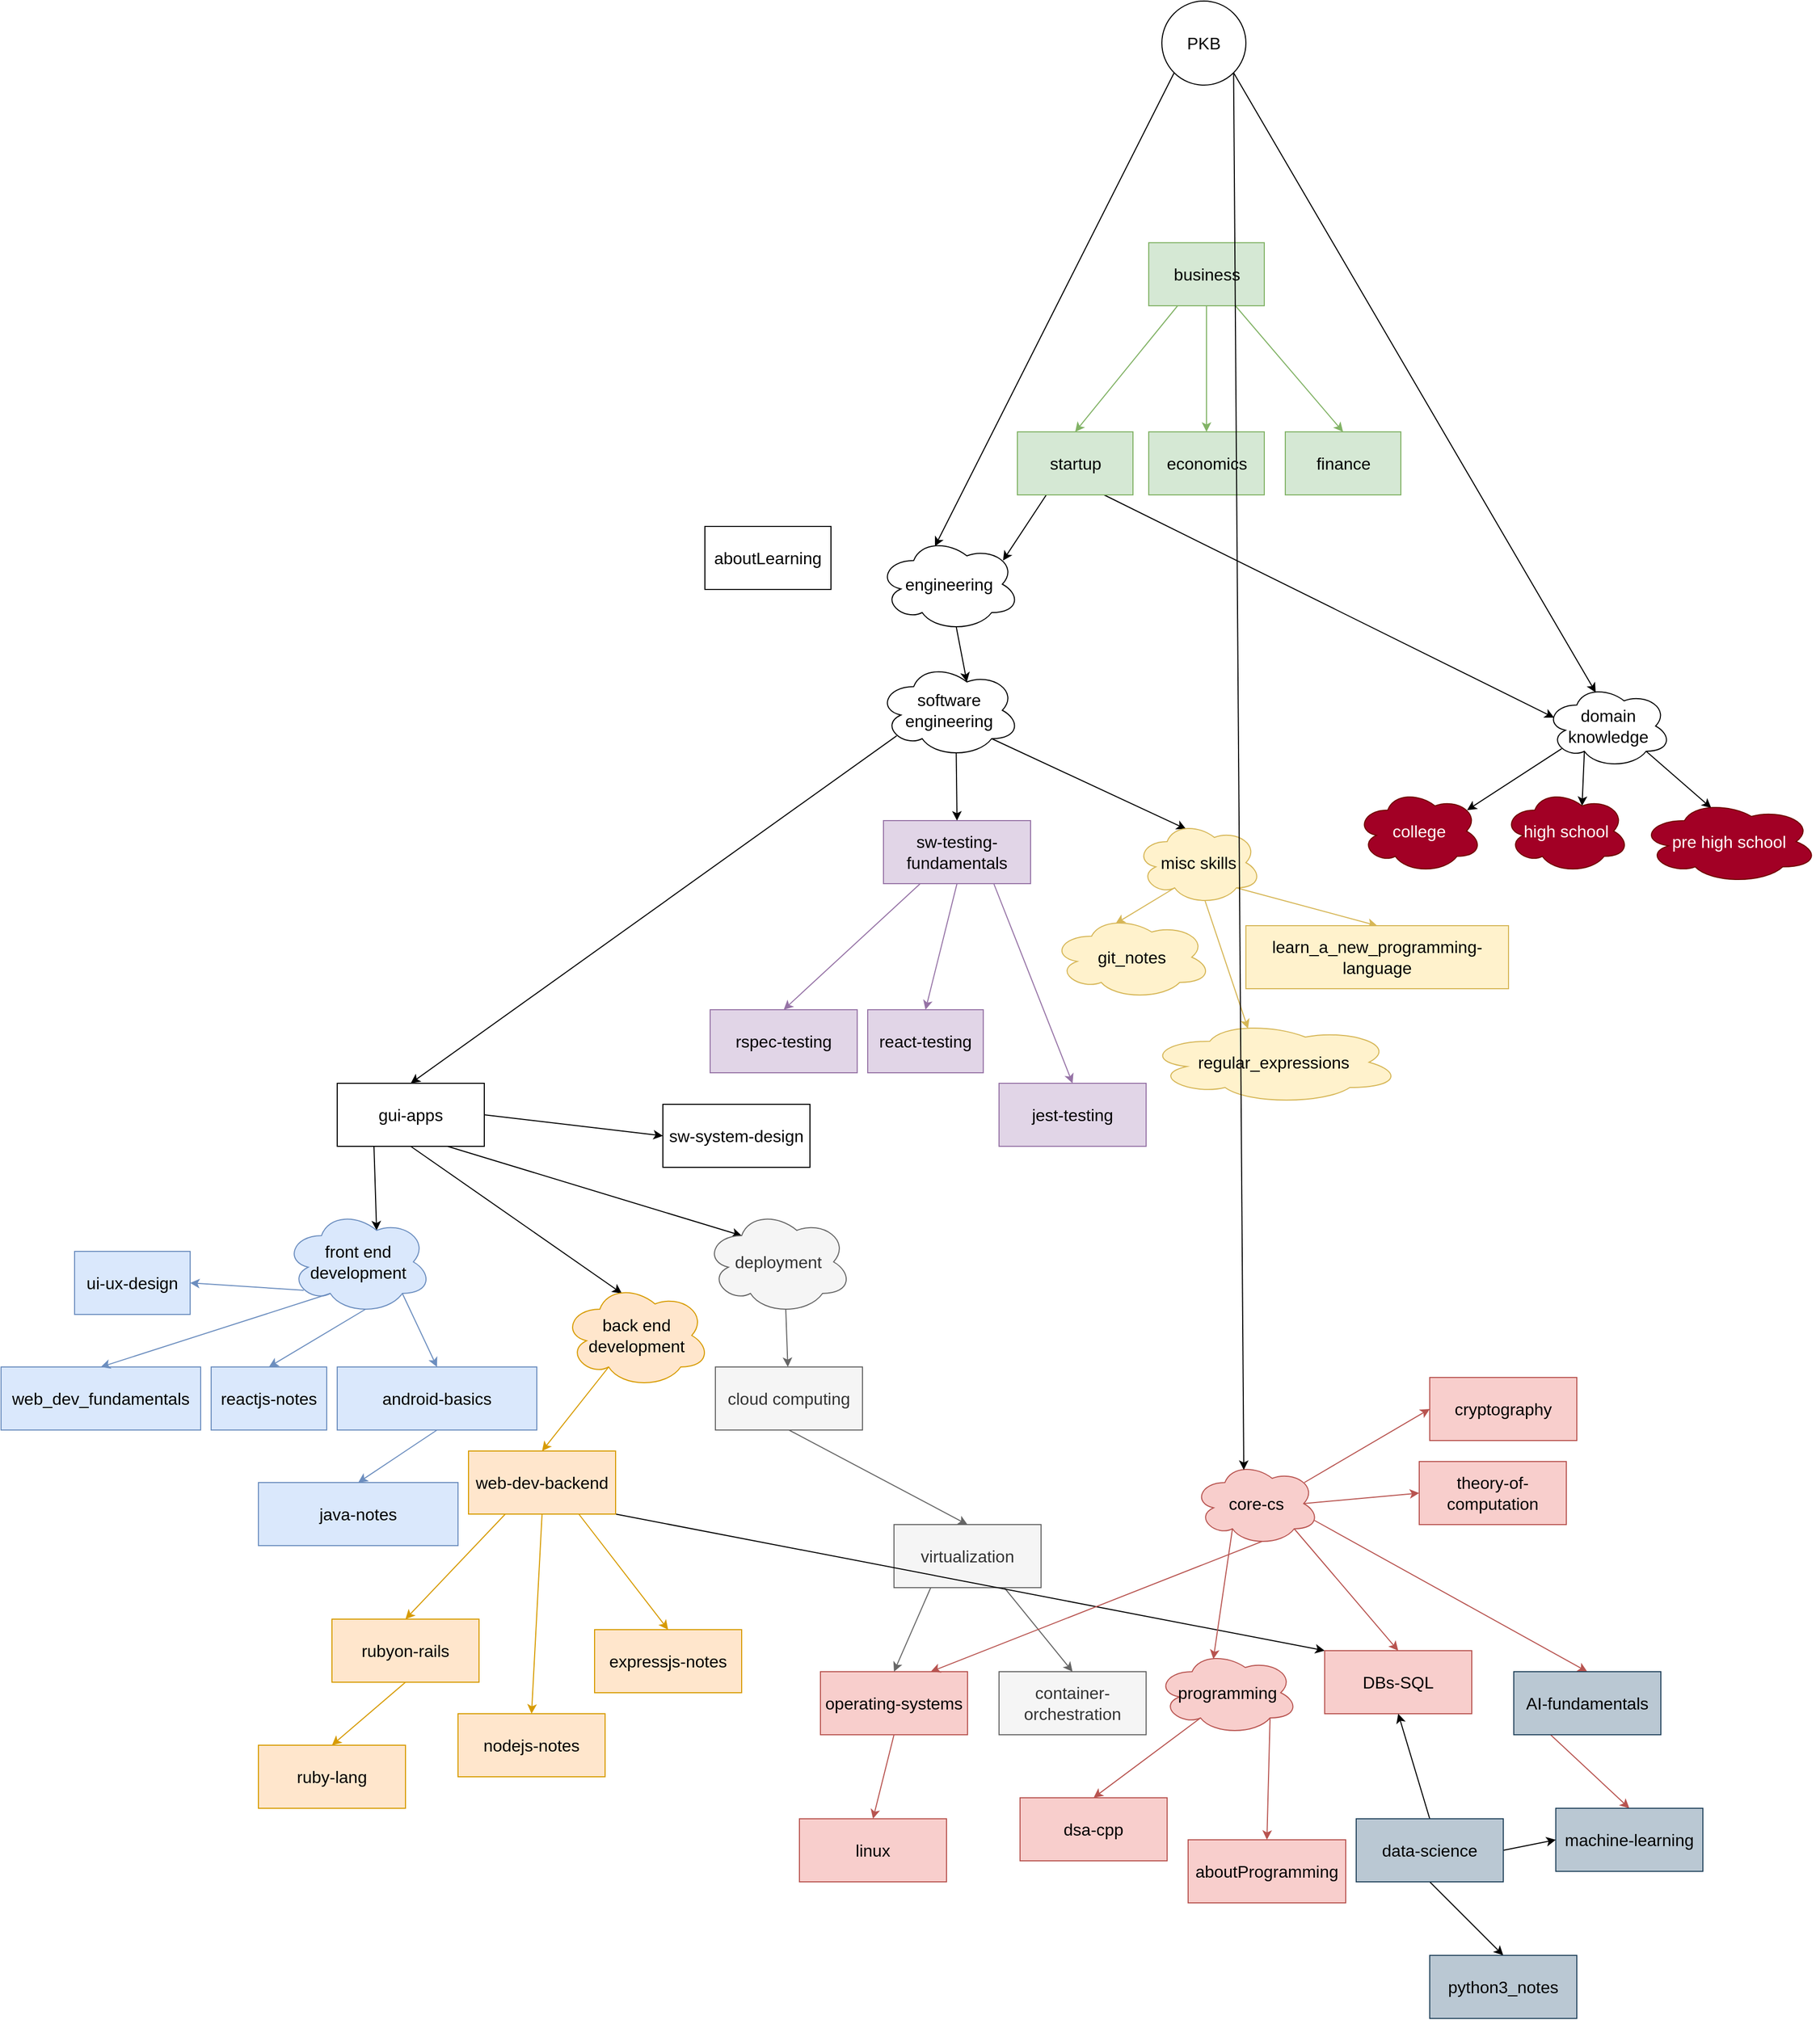 <mxfile version="19.0.0" type="device" pages="4"><diagram id="wMWvY_ariSO5Ie-MghHR" name="college-now"><mxGraphModel dx="3522" dy="2231" grid="1" gridSize="10" guides="1" tooltips="1" connect="1" arrows="1" fold="1" page="1" pageScale="1" pageWidth="850" pageHeight="1100" math="0" shadow="0"><root><mxCell id="C6f1Gt2lF-Kz7tVEEfaa-0"/><mxCell id="C6f1Gt2lF-Kz7tVEEfaa-1" parent="C6f1Gt2lF-Kz7tVEEfaa-0"/><mxCell id="c9r8MAcjH9IGXmRq727N-0" style="edgeStyle=none;html=1;exitX=0.5;exitY=1;exitDx=0;exitDy=0;entryX=0.5;entryY=0;entryDx=0;entryDy=0;fillColor=#f5f5f5;strokeColor=#666666;" parent="C6f1Gt2lF-Kz7tVEEfaa-1" source="c9r8MAcjH9IGXmRq727N-1" target="c9r8MAcjH9IGXmRq727N-8" edge="1"><mxGeometry relative="1" as="geometry"/></mxCell><mxCell id="c9r8MAcjH9IGXmRq727N-1" value="cloud computing" style="rounded=0;whiteSpace=wrap;html=1;fontSize=16;fillColor=#f5f5f5;fontColor=#333333;strokeColor=#666666;" parent="C6f1Gt2lF-Kz7tVEEfaa-1" vertex="1"><mxGeometry x="-220" y="340" width="140" height="60" as="geometry"/></mxCell><mxCell id="c9r8MAcjH9IGXmRq727N-2" style="edgeStyle=none;html=1;exitX=0.5;exitY=1;exitDx=0;exitDy=0;entryX=0.5;entryY=0;entryDx=0;entryDy=0;fillColor=#f8cecc;strokeColor=#b85450;fontColor=#000000;" parent="C6f1Gt2lF-Kz7tVEEfaa-1" source="c9r8MAcjH9IGXmRq727N-3" target="c9r8MAcjH9IGXmRq727N-5" edge="1"><mxGeometry relative="1" as="geometry"/></mxCell><mxCell id="c9r8MAcjH9IGXmRq727N-3" value="operating-systems" style="rounded=0;whiteSpace=wrap;html=1;fontSize=16;fillColor=#f8cecc;strokeColor=#b85450;fontColor=#000000;" parent="C6f1Gt2lF-Kz7tVEEfaa-1" vertex="1"><mxGeometry x="-120" y="630" width="140" height="60" as="geometry"/></mxCell><mxCell id="c9r8MAcjH9IGXmRq727N-4" value="container-orchestration" style="rounded=0;whiteSpace=wrap;html=1;fontSize=16;fillColor=#f5f5f5;fontColor=#333333;strokeColor=#666666;" parent="C6f1Gt2lF-Kz7tVEEfaa-1" vertex="1"><mxGeometry x="50" y="630" width="140" height="60" as="geometry"/></mxCell><mxCell id="c9r8MAcjH9IGXmRq727N-5" value="linux" style="rounded=0;whiteSpace=wrap;html=1;fontSize=16;fillColor=#f8cecc;strokeColor=#b85450;fontColor=#000000;" parent="C6f1Gt2lF-Kz7tVEEfaa-1" vertex="1"><mxGeometry x="-140" y="770" width="140" height="60" as="geometry"/></mxCell><mxCell id="c9r8MAcjH9IGXmRq727N-6" style="edgeStyle=none;html=1;exitX=0.25;exitY=1;exitDx=0;exitDy=0;entryX=0.5;entryY=0;entryDx=0;entryDy=0;fillColor=#f5f5f5;strokeColor=#666666;" parent="C6f1Gt2lF-Kz7tVEEfaa-1" source="c9r8MAcjH9IGXmRq727N-8" target="c9r8MAcjH9IGXmRq727N-3" edge="1"><mxGeometry relative="1" as="geometry"/></mxCell><mxCell id="c9r8MAcjH9IGXmRq727N-7" style="edgeStyle=none;html=1;exitX=0.75;exitY=1;exitDx=0;exitDy=0;entryX=0.5;entryY=0;entryDx=0;entryDy=0;fillColor=#f5f5f5;strokeColor=#666666;" parent="C6f1Gt2lF-Kz7tVEEfaa-1" source="c9r8MAcjH9IGXmRq727N-8" target="c9r8MAcjH9IGXmRq727N-4" edge="1"><mxGeometry relative="1" as="geometry"/></mxCell><mxCell id="c9r8MAcjH9IGXmRq727N-8" value="virtualization" style="rounded=0;whiteSpace=wrap;html=1;fontSize=16;fillColor=#f5f5f5;fontColor=#333333;strokeColor=#666666;" parent="C6f1Gt2lF-Kz7tVEEfaa-1" vertex="1"><mxGeometry x="-50" y="490" width="140" height="60" as="geometry"/></mxCell><mxCell id="c9r8MAcjH9IGXmRq727N-9" value="web_dev_fundamentals" style="rounded=0;whiteSpace=wrap;html=1;fontSize=16;fillColor=#dae8fc;strokeColor=#6c8ebf;fontColor=#000000;" parent="C6f1Gt2lF-Kz7tVEEfaa-1" vertex="1"><mxGeometry x="-900" y="340" width="190" height="60" as="geometry"/></mxCell><mxCell id="c9r8MAcjH9IGXmRq727N-10" style="edgeStyle=none;html=1;exitX=0.25;exitY=1;exitDx=0;exitDy=0;entryX=0.625;entryY=0.2;entryDx=0;entryDy=0;entryPerimeter=0;" parent="C6f1Gt2lF-Kz7tVEEfaa-1" source="c9r8MAcjH9IGXmRq727N-14" target="c9r8MAcjH9IGXmRq727N-18" edge="1"><mxGeometry relative="1" as="geometry"/></mxCell><mxCell id="c9r8MAcjH9IGXmRq727N-11" style="edgeStyle=none;html=1;exitX=0.5;exitY=1;exitDx=0;exitDy=0;entryX=0.4;entryY=0.1;entryDx=0;entryDy=0;entryPerimeter=0;" parent="C6f1Gt2lF-Kz7tVEEfaa-1" source="c9r8MAcjH9IGXmRq727N-14" target="c9r8MAcjH9IGXmRq727N-20" edge="1"><mxGeometry relative="1" as="geometry"/></mxCell><mxCell id="c9r8MAcjH9IGXmRq727N-12" style="edgeStyle=none;html=1;exitX=0.75;exitY=1;exitDx=0;exitDy=0;entryX=0.25;entryY=0.25;entryDx=0;entryDy=0;entryPerimeter=0;" parent="C6f1Gt2lF-Kz7tVEEfaa-1" source="c9r8MAcjH9IGXmRq727N-14" target="c9r8MAcjH9IGXmRq727N-22" edge="1"><mxGeometry relative="1" as="geometry"/></mxCell><mxCell id="c9r8MAcjH9IGXmRq727N-13" style="edgeStyle=none;html=1;exitX=1;exitY=0.5;exitDx=0;exitDy=0;entryX=0;entryY=0.5;entryDx=0;entryDy=0;" parent="C6f1Gt2lF-Kz7tVEEfaa-1" source="c9r8MAcjH9IGXmRq727N-14" target="c9r8MAcjH9IGXmRq727N-60" edge="1"><mxGeometry relative="1" as="geometry"/></mxCell><UserObject label="gui-apps" id="c9r8MAcjH9IGXmRq727N-14"><mxCell style="rounded=0;whiteSpace=wrap;html=1;fontSize=16;" parent="C6f1Gt2lF-Kz7tVEEfaa-1" vertex="1"><mxGeometry x="-580" y="70" width="140" height="60" as="geometry"/></mxCell></UserObject><mxCell id="c9r8MAcjH9IGXmRq727N-15" style="edgeStyle=none;html=1;exitX=0.55;exitY=0.95;exitDx=0;exitDy=0;exitPerimeter=0;entryX=0.5;entryY=0;entryDx=0;entryDy=0;fillColor=#dae8fc;strokeColor=#6c8ebf;fontColor=#000000;" parent="C6f1Gt2lF-Kz7tVEEfaa-1" source="c9r8MAcjH9IGXmRq727N-18" target="c9r8MAcjH9IGXmRq727N-32" edge="1"><mxGeometry relative="1" as="geometry"/></mxCell><mxCell id="c9r8MAcjH9IGXmRq727N-16" style="edgeStyle=none;html=1;exitX=0.8;exitY=0.8;exitDx=0;exitDy=0;exitPerimeter=0;entryX=0.5;entryY=0;entryDx=0;entryDy=0;fillColor=#dae8fc;strokeColor=#6c8ebf;fontColor=#000000;" parent="C6f1Gt2lF-Kz7tVEEfaa-1" source="c9r8MAcjH9IGXmRq727N-18" target="c9r8MAcjH9IGXmRq727N-58" edge="1"><mxGeometry relative="1" as="geometry"/></mxCell><mxCell id="c9r8MAcjH9IGXmRq727N-17" style="edgeStyle=none;html=1;exitX=0.13;exitY=0.77;exitDx=0;exitDy=0;exitPerimeter=0;entryX=1;entryY=0.5;entryDx=0;entryDy=0;fillColor=#dae8fc;strokeColor=#6c8ebf;fontColor=#000000;" parent="C6f1Gt2lF-Kz7tVEEfaa-1" source="c9r8MAcjH9IGXmRq727N-18" target="c9r8MAcjH9IGXmRq727N-67" edge="1"><mxGeometry relative="1" as="geometry"/></mxCell><mxCell id="c9r8MAcjH9IGXmRq727N-18" value="front end development" style="ellipse;shape=cloud;whiteSpace=wrap;html=1;fontSize=16;fillColor=#dae8fc;strokeColor=#6c8ebf;fontColor=#000000;" parent="C6f1Gt2lF-Kz7tVEEfaa-1" vertex="1"><mxGeometry x="-630" y="190" width="140" height="100" as="geometry"/></mxCell><mxCell id="c9r8MAcjH9IGXmRq727N-19" style="edgeStyle=none;html=1;exitX=0.31;exitY=0.8;exitDx=0;exitDy=0;exitPerimeter=0;entryX=0.5;entryY=0;entryDx=0;entryDy=0;fillColor=#ffe6cc;strokeColor=#d79b00;fontColor=#000000;" parent="C6f1Gt2lF-Kz7tVEEfaa-1" source="c9r8MAcjH9IGXmRq727N-20" target="c9r8MAcjH9IGXmRq727N-27" edge="1"><mxGeometry relative="1" as="geometry"/></mxCell><mxCell id="c9r8MAcjH9IGXmRq727N-20" value="back end development" style="ellipse;shape=cloud;whiteSpace=wrap;html=1;fontSize=16;fillColor=#ffe6cc;strokeColor=#d79b00;fontColor=#000000;" parent="C6f1Gt2lF-Kz7tVEEfaa-1" vertex="1"><mxGeometry x="-365" y="260" width="140" height="100" as="geometry"/></mxCell><mxCell id="c9r8MAcjH9IGXmRq727N-21" style="edgeStyle=none;html=1;exitX=0.55;exitY=0.95;exitDx=0;exitDy=0;exitPerimeter=0;fillColor=#f5f5f5;strokeColor=#666666;" parent="C6f1Gt2lF-Kz7tVEEfaa-1" source="c9r8MAcjH9IGXmRq727N-22" target="c9r8MAcjH9IGXmRq727N-1" edge="1"><mxGeometry relative="1" as="geometry"/></mxCell><mxCell id="c9r8MAcjH9IGXmRq727N-22" value="deployment" style="ellipse;shape=cloud;whiteSpace=wrap;html=1;fontSize=16;fillColor=#f5f5f5;fontColor=#333333;strokeColor=#666666;" parent="C6f1Gt2lF-Kz7tVEEfaa-1" vertex="1"><mxGeometry x="-230" y="190" width="140" height="100" as="geometry"/></mxCell><mxCell id="c9r8MAcjH9IGXmRq727N-23" style="edgeStyle=none;html=1;exitX=0.25;exitY=1;exitDx=0;exitDy=0;entryX=0.5;entryY=0;entryDx=0;entryDy=0;fillColor=#ffe6cc;strokeColor=#d79b00;fontColor=#000000;" parent="C6f1Gt2lF-Kz7tVEEfaa-1" source="c9r8MAcjH9IGXmRq727N-27" target="c9r8MAcjH9IGXmRq727N-29" edge="1"><mxGeometry relative="1" as="geometry"/></mxCell><mxCell id="c9r8MAcjH9IGXmRq727N-24" style="edgeStyle=none;html=1;exitX=0.5;exitY=1;exitDx=0;exitDy=0;entryX=0.5;entryY=0;entryDx=0;entryDy=0;fillColor=#ffe6cc;strokeColor=#d79b00;fontColor=#000000;" parent="C6f1Gt2lF-Kz7tVEEfaa-1" source="c9r8MAcjH9IGXmRq727N-27" target="c9r8MAcjH9IGXmRq727N-30" edge="1"><mxGeometry relative="1" as="geometry"/></mxCell><mxCell id="c9r8MAcjH9IGXmRq727N-25" style="edgeStyle=none;html=1;exitX=0.75;exitY=1;exitDx=0;exitDy=0;entryX=0.5;entryY=0;entryDx=0;entryDy=0;fillColor=#ffe6cc;strokeColor=#d79b00;fontColor=#000000;" parent="C6f1Gt2lF-Kz7tVEEfaa-1" source="c9r8MAcjH9IGXmRq727N-27" target="c9r8MAcjH9IGXmRq727N-31" edge="1"><mxGeometry relative="1" as="geometry"/></mxCell><mxCell id="c9r8MAcjH9IGXmRq727N-26" style="edgeStyle=none;html=1;exitX=1;exitY=1;exitDx=0;exitDy=0;entryX=0;entryY=0;entryDx=0;entryDy=0;fontColor=#000000;" parent="C6f1Gt2lF-Kz7tVEEfaa-1" source="c9r8MAcjH9IGXmRq727N-27" target="c9r8MAcjH9IGXmRq727N-48" edge="1"><mxGeometry relative="1" as="geometry"/></mxCell><mxCell id="c9r8MAcjH9IGXmRq727N-27" value="web-dev-backend" style="rounded=0;whiteSpace=wrap;html=1;fontSize=16;fillColor=#ffe6cc;strokeColor=#d79b00;fontColor=#000000;" parent="C6f1Gt2lF-Kz7tVEEfaa-1" vertex="1"><mxGeometry x="-455" y="420" width="140" height="60" as="geometry"/></mxCell><mxCell id="c9r8MAcjH9IGXmRq727N-28" style="edgeStyle=none;html=1;exitX=0.5;exitY=1;exitDx=0;exitDy=0;entryX=0.5;entryY=0;entryDx=0;entryDy=0;fontSize=16;fillColor=#ffe6cc;strokeColor=#d79b00;fontColor=#000000;" parent="C6f1Gt2lF-Kz7tVEEfaa-1" source="c9r8MAcjH9IGXmRq727N-29" target="c9r8MAcjH9IGXmRq727N-33" edge="1"><mxGeometry relative="1" as="geometry"/></mxCell><mxCell id="c9r8MAcjH9IGXmRq727N-29" value="rubyon-rails" style="rounded=0;whiteSpace=wrap;html=1;fontSize=16;fillColor=#ffe6cc;strokeColor=#d79b00;fontColor=#000000;" parent="C6f1Gt2lF-Kz7tVEEfaa-1" vertex="1"><mxGeometry x="-585" y="580" width="140" height="60" as="geometry"/></mxCell><mxCell id="c9r8MAcjH9IGXmRq727N-30" value="nodejs-notes" style="rounded=0;whiteSpace=wrap;html=1;fontSize=16;fillColor=#ffe6cc;strokeColor=#d79b00;fontColor=#000000;" parent="C6f1Gt2lF-Kz7tVEEfaa-1" vertex="1"><mxGeometry x="-465" y="670" width="140" height="60" as="geometry"/></mxCell><mxCell id="c9r8MAcjH9IGXmRq727N-31" value="expressjs-notes" style="rounded=0;whiteSpace=wrap;html=1;fontSize=16;fillColor=#ffe6cc;strokeColor=#d79b00;fontColor=#000000;" parent="C6f1Gt2lF-Kz7tVEEfaa-1" vertex="1"><mxGeometry x="-335" y="590" width="140" height="60" as="geometry"/></mxCell><mxCell id="c9r8MAcjH9IGXmRq727N-32" value="reactjs-notes" style="rounded=0;whiteSpace=wrap;html=1;fontSize=16;fillColor=#dae8fc;strokeColor=#6c8ebf;fontColor=#000000;" parent="C6f1Gt2lF-Kz7tVEEfaa-1" vertex="1"><mxGeometry x="-700" y="340" width="110" height="60" as="geometry"/></mxCell><mxCell id="c9r8MAcjH9IGXmRq727N-33" value="ruby-lang" style="rounded=0;whiteSpace=wrap;html=1;fontSize=16;fillColor=#ffe6cc;strokeColor=#d79b00;fontColor=#000000;" parent="C6f1Gt2lF-Kz7tVEEfaa-1" vertex="1"><mxGeometry x="-655" y="700" width="140" height="60" as="geometry"/></mxCell><mxCell id="c9r8MAcjH9IGXmRq727N-34" style="edgeStyle=none;html=1;exitX=0.25;exitY=1;exitDx=0;exitDy=0;entryX=0.5;entryY=0;entryDx=0;entryDy=0;fillColor=#e1d5e7;strokeColor=#9673a6;fontColor=#000000;" parent="C6f1Gt2lF-Kz7tVEEfaa-1" source="c9r8MAcjH9IGXmRq727N-37" target="c9r8MAcjH9IGXmRq727N-40" edge="1"><mxGeometry relative="1" as="geometry"/></mxCell><mxCell id="c9r8MAcjH9IGXmRq727N-35" style="edgeStyle=none;html=1;exitX=0.5;exitY=1;exitDx=0;exitDy=0;entryX=0.5;entryY=0;entryDx=0;entryDy=0;fillColor=#e1d5e7;strokeColor=#9673a6;fontColor=#000000;" parent="C6f1Gt2lF-Kz7tVEEfaa-1" source="c9r8MAcjH9IGXmRq727N-37" target="c9r8MAcjH9IGXmRq727N-38" edge="1"><mxGeometry relative="1" as="geometry"/></mxCell><mxCell id="c9r8MAcjH9IGXmRq727N-36" style="edgeStyle=none;html=1;exitX=0.75;exitY=1;exitDx=0;exitDy=0;entryX=0.5;entryY=0;entryDx=0;entryDy=0;fillColor=#e1d5e7;strokeColor=#9673a6;fontColor=#000000;" parent="C6f1Gt2lF-Kz7tVEEfaa-1" source="c9r8MAcjH9IGXmRq727N-37" target="c9r8MAcjH9IGXmRq727N-39" edge="1"><mxGeometry relative="1" as="geometry"/></mxCell><mxCell id="c9r8MAcjH9IGXmRq727N-37" value="sw-testing-fundamentals" style="rounded=0;whiteSpace=wrap;html=1;fontSize=16;fillColor=#e1d5e7;strokeColor=#9673a6;fontColor=#000000;" parent="C6f1Gt2lF-Kz7tVEEfaa-1" vertex="1"><mxGeometry x="-60" y="-180" width="140" height="60" as="geometry"/></mxCell><mxCell id="c9r8MAcjH9IGXmRq727N-38" value="react-testing" style="rounded=0;whiteSpace=wrap;html=1;fontSize=16;fillColor=#e1d5e7;strokeColor=#9673a6;fontColor=#000000;" parent="C6f1Gt2lF-Kz7tVEEfaa-1" vertex="1"><mxGeometry x="-75" width="110" height="60" as="geometry"/></mxCell><mxCell id="c9r8MAcjH9IGXmRq727N-39" value="jest-testing" style="rounded=0;whiteSpace=wrap;html=1;fontSize=16;fillColor=#e1d5e7;strokeColor=#9673a6;fontColor=#000000;" parent="C6f1Gt2lF-Kz7tVEEfaa-1" vertex="1"><mxGeometry x="50" y="70" width="140" height="60" as="geometry"/></mxCell><mxCell id="c9r8MAcjH9IGXmRq727N-40" value="rspec-testing" style="rounded=0;whiteSpace=wrap;html=1;fontSize=16;fillColor=#e1d5e7;strokeColor=#9673a6;fontColor=#000000;" parent="C6f1Gt2lF-Kz7tVEEfaa-1" vertex="1"><mxGeometry x="-225" width="140" height="60" as="geometry"/></mxCell><mxCell id="c9r8MAcjH9IGXmRq727N-41" style="edgeStyle=none;html=1;exitX=0.8;exitY=0.8;exitDx=0;exitDy=0;exitPerimeter=0;entryX=0.5;entryY=0;entryDx=0;entryDy=0;fillColor=#f8cecc;strokeColor=#b85450;fontColor=#000000;" parent="C6f1Gt2lF-Kz7tVEEfaa-1" source="c9r8MAcjH9IGXmRq727N-47" target="c9r8MAcjH9IGXmRq727N-48" edge="1"><mxGeometry relative="1" as="geometry"/></mxCell><mxCell id="c9r8MAcjH9IGXmRq727N-42" style="edgeStyle=none;html=1;exitX=0.8;exitY=0.8;exitDx=0;exitDy=0;exitPerimeter=0;entryX=0.75;entryY=0;entryDx=0;entryDy=0;fillColor=#f8cecc;strokeColor=#b85450;fontColor=#000000;" parent="C6f1Gt2lF-Kz7tVEEfaa-1" source="c9r8MAcjH9IGXmRq727N-47" target="c9r8MAcjH9IGXmRq727N-3" edge="1"><mxGeometry relative="1" as="geometry"/></mxCell><mxCell id="c9r8MAcjH9IGXmRq727N-43" style="edgeStyle=none;html=1;exitX=0.31;exitY=0.8;exitDx=0;exitDy=0;exitPerimeter=0;entryX=0.4;entryY=0.1;entryDx=0;entryDy=0;entryPerimeter=0;fillColor=#f8cecc;strokeColor=#b85450;fontColor=#000000;" parent="C6f1Gt2lF-Kz7tVEEfaa-1" source="c9r8MAcjH9IGXmRq727N-47" target="c9r8MAcjH9IGXmRq727N-52" edge="1"><mxGeometry relative="1" as="geometry"><mxPoint x="440" y="540" as="targetPoint"/></mxGeometry></mxCell><mxCell id="c9r8MAcjH9IGXmRq727N-44" style="edgeStyle=none;html=1;exitX=0.96;exitY=0.7;exitDx=0;exitDy=0;exitPerimeter=0;entryX=0.5;entryY=0;entryDx=0;entryDy=0;fillColor=#f8cecc;strokeColor=#b85450;fontColor=#000000;" parent="C6f1Gt2lF-Kz7tVEEfaa-1" source="c9r8MAcjH9IGXmRq727N-47" target="c9r8MAcjH9IGXmRq727N-56" edge="1"><mxGeometry relative="1" as="geometry"/></mxCell><mxCell id="c9r8MAcjH9IGXmRq727N-45" style="edgeStyle=none;html=1;exitX=0.875;exitY=0.5;exitDx=0;exitDy=0;exitPerimeter=0;entryX=0;entryY=0.5;entryDx=0;entryDy=0;fillColor=#f8cecc;strokeColor=#b85450;fontColor=#000000;" parent="C6f1Gt2lF-Kz7tVEEfaa-1" source="c9r8MAcjH9IGXmRq727N-47" target="c9r8MAcjH9IGXmRq727N-59" edge="1"><mxGeometry relative="1" as="geometry"/></mxCell><mxCell id="c9r8MAcjH9IGXmRq727N-46" style="edgeStyle=none;html=1;exitX=0.88;exitY=0.25;exitDx=0;exitDy=0;exitPerimeter=0;entryX=0;entryY=0.5;entryDx=0;entryDy=0;fillColor=#f8cecc;strokeColor=#b85450;fontColor=#000000;" parent="C6f1Gt2lF-Kz7tVEEfaa-1" source="c9r8MAcjH9IGXmRq727N-47" target="c9r8MAcjH9IGXmRq727N-54" edge="1"><mxGeometry relative="1" as="geometry"/></mxCell><mxCell id="c9r8MAcjH9IGXmRq727N-47" value="core-cs" style="ellipse;shape=cloud;whiteSpace=wrap;html=1;fontSize=16;fillColor=#f8cecc;strokeColor=#b85450;fontColor=#000000;" parent="C6f1Gt2lF-Kz7tVEEfaa-1" vertex="1"><mxGeometry x="235" y="430" width="120" height="80" as="geometry"/></mxCell><mxCell id="c9r8MAcjH9IGXmRq727N-48" value="DBs-SQL" style="rounded=0;whiteSpace=wrap;html=1;fontSize=16;fillColor=#f8cecc;strokeColor=#b85450;fontColor=#000000;" parent="C6f1Gt2lF-Kz7tVEEfaa-1" vertex="1"><mxGeometry x="360" y="610" width="140" height="60" as="geometry"/></mxCell><mxCell id="c9r8MAcjH9IGXmRq727N-49" style="edgeStyle=none;html=1;exitX=0.31;exitY=0.8;exitDx=0;exitDy=0;exitPerimeter=0;entryX=0.5;entryY=0;entryDx=0;entryDy=0;fontSize=16;fillColor=#dae8fc;strokeColor=#6c8ebf;fontColor=#000000;" parent="C6f1Gt2lF-Kz7tVEEfaa-1" source="c9r8MAcjH9IGXmRq727N-18" target="c9r8MAcjH9IGXmRq727N-9" edge="1"><mxGeometry relative="1" as="geometry"/></mxCell><mxCell id="c9r8MAcjH9IGXmRq727N-50" style="edgeStyle=none;html=1;exitX=0.31;exitY=0.8;exitDx=0;exitDy=0;exitPerimeter=0;entryX=0.5;entryY=0;entryDx=0;entryDy=0;fillColor=#f8cecc;strokeColor=#b85450;fontColor=#000000;" parent="C6f1Gt2lF-Kz7tVEEfaa-1" source="c9r8MAcjH9IGXmRq727N-52" target="c9r8MAcjH9IGXmRq727N-53" edge="1"><mxGeometry relative="1" as="geometry"/></mxCell><mxCell id="c9r8MAcjH9IGXmRq727N-51" style="edgeStyle=none;html=1;exitX=0.8;exitY=0.8;exitDx=0;exitDy=0;exitPerimeter=0;entryX=0.5;entryY=0;entryDx=0;entryDy=0;fillColor=#f8cecc;strokeColor=#b85450;fontColor=#000000;" parent="C6f1Gt2lF-Kz7tVEEfaa-1" source="c9r8MAcjH9IGXmRq727N-52" target="c9r8MAcjH9IGXmRq727N-90" edge="1"><mxGeometry relative="1" as="geometry"/></mxCell><mxCell id="c9r8MAcjH9IGXmRq727N-52" value="programming" style="ellipse;shape=cloud;whiteSpace=wrap;html=1;fontSize=16;fillColor=#f8cecc;strokeColor=#b85450;fontColor=#000000;" parent="C6f1Gt2lF-Kz7tVEEfaa-1" vertex="1"><mxGeometry x="200" y="610" width="135" height="80" as="geometry"/></mxCell><mxCell id="c9r8MAcjH9IGXmRq727N-53" value="dsa-cpp" style="rounded=0;whiteSpace=wrap;html=1;fontSize=16;fillColor=#f8cecc;strokeColor=#b85450;fontColor=#000000;" parent="C6f1Gt2lF-Kz7tVEEfaa-1" vertex="1"><mxGeometry x="70" y="750" width="140" height="60" as="geometry"/></mxCell><mxCell id="c9r8MAcjH9IGXmRq727N-54" value="cryptography" style="rounded=0;whiteSpace=wrap;html=1;fontSize=16;fillColor=#f8cecc;strokeColor=#b85450;fontColor=#000000;" parent="C6f1Gt2lF-Kz7tVEEfaa-1" vertex="1"><mxGeometry x="460" y="350" width="140" height="60" as="geometry"/></mxCell><mxCell id="c9r8MAcjH9IGXmRq727N-55" style="edgeStyle=none;html=1;exitX=0.25;exitY=1;exitDx=0;exitDy=0;entryX=0.5;entryY=0;entryDx=0;entryDy=0;fillColor=#f8cecc;strokeColor=#b85450;fontColor=#000000;" parent="C6f1Gt2lF-Kz7tVEEfaa-1" source="c9r8MAcjH9IGXmRq727N-56" target="c9r8MAcjH9IGXmRq727N-61" edge="1"><mxGeometry relative="1" as="geometry"/></mxCell><mxCell id="c9r8MAcjH9IGXmRq727N-56" value="AI-fundamentals" style="rounded=0;whiteSpace=wrap;html=1;fontSize=16;fillColor=#bac8d3;strokeColor=#23445d;fontColor=#000000;" parent="C6f1Gt2lF-Kz7tVEEfaa-1" vertex="1"><mxGeometry x="540" y="630" width="140" height="60" as="geometry"/></mxCell><mxCell id="c9r8MAcjH9IGXmRq727N-57" style="edgeStyle=none;html=1;exitX=0.5;exitY=1;exitDx=0;exitDy=0;entryX=0.5;entryY=0;entryDx=0;entryDy=0;fillColor=#dae8fc;strokeColor=#6c8ebf;fontColor=#000000;" parent="C6f1Gt2lF-Kz7tVEEfaa-1" source="c9r8MAcjH9IGXmRq727N-58" target="c9r8MAcjH9IGXmRq727N-72" edge="1"><mxGeometry relative="1" as="geometry"/></mxCell><mxCell id="c9r8MAcjH9IGXmRq727N-58" value="android-basics" style="rounded=0;whiteSpace=wrap;html=1;fontSize=16;fillColor=#dae8fc;strokeColor=#6c8ebf;fontColor=#000000;" parent="C6f1Gt2lF-Kz7tVEEfaa-1" vertex="1"><mxGeometry x="-580" y="340" width="190" height="60" as="geometry"/></mxCell><mxCell id="c9r8MAcjH9IGXmRq727N-59" value="theory-of-computation" style="rounded=0;whiteSpace=wrap;html=1;fontSize=16;fillColor=#f8cecc;strokeColor=#b85450;fontColor=#000000;" parent="C6f1Gt2lF-Kz7tVEEfaa-1" vertex="1"><mxGeometry x="450" y="430" width="140" height="60" as="geometry"/></mxCell><mxCell id="c9r8MAcjH9IGXmRq727N-60" value="sw-system-design" style="rounded=0;whiteSpace=wrap;html=1;fontSize=16;" parent="C6f1Gt2lF-Kz7tVEEfaa-1" vertex="1"><mxGeometry x="-270" y="90" width="140" height="60" as="geometry"/></mxCell><mxCell id="c9r8MAcjH9IGXmRq727N-61" value="machine-learning" style="rounded=0;whiteSpace=wrap;html=1;fontSize=16;fillColor=#bac8d3;strokeColor=#23445d;fontColor=#000000;" parent="C6f1Gt2lF-Kz7tVEEfaa-1" vertex="1"><mxGeometry x="580" y="760" width="140" height="60" as="geometry"/></mxCell><mxCell id="c9r8MAcjH9IGXmRq727N-62" style="edgeStyle=none;html=1;exitX=0.5;exitY=1;exitDx=0;exitDy=0;entryX=0.5;entryY=0;entryDx=0;entryDy=0;fontColor=#000000;" parent="C6f1Gt2lF-Kz7tVEEfaa-1" source="c9r8MAcjH9IGXmRq727N-65" target="c9r8MAcjH9IGXmRq727N-66" edge="1"><mxGeometry relative="1" as="geometry"/></mxCell><mxCell id="c9r8MAcjH9IGXmRq727N-63" style="edgeStyle=none;html=1;exitX=0.5;exitY=0;exitDx=0;exitDy=0;entryX=0.5;entryY=1;entryDx=0;entryDy=0;fontColor=#000000;" parent="C6f1Gt2lF-Kz7tVEEfaa-1" source="c9r8MAcjH9IGXmRq727N-65" target="c9r8MAcjH9IGXmRq727N-48" edge="1"><mxGeometry relative="1" as="geometry"/></mxCell><mxCell id="c9r8MAcjH9IGXmRq727N-64" style="edgeStyle=none;html=1;exitX=1;exitY=0.5;exitDx=0;exitDy=0;entryX=0;entryY=0.5;entryDx=0;entryDy=0;fontColor=#000000;" parent="C6f1Gt2lF-Kz7tVEEfaa-1" source="c9r8MAcjH9IGXmRq727N-65" target="c9r8MAcjH9IGXmRq727N-61" edge="1"><mxGeometry relative="1" as="geometry"/></mxCell><mxCell id="c9r8MAcjH9IGXmRq727N-65" value="data-science" style="rounded=0;whiteSpace=wrap;html=1;fontSize=16;fillColor=#bac8d3;strokeColor=#23445d;fontColor=#000000;" parent="C6f1Gt2lF-Kz7tVEEfaa-1" vertex="1"><mxGeometry x="390" y="770" width="140" height="60" as="geometry"/></mxCell><mxCell id="c9r8MAcjH9IGXmRq727N-66" value="python3_notes" style="rounded=0;whiteSpace=wrap;html=1;fontSize=16;fillColor=#bac8d3;strokeColor=#23445d;fontColor=#000000;" parent="C6f1Gt2lF-Kz7tVEEfaa-1" vertex="1"><mxGeometry x="460" y="900" width="140" height="60" as="geometry"/></mxCell><mxCell id="c9r8MAcjH9IGXmRq727N-67" value="ui-ux-design" style="rounded=0;whiteSpace=wrap;html=1;fontSize=16;fillColor=#dae8fc;strokeColor=#6c8ebf;fontColor=#000000;" parent="C6f1Gt2lF-Kz7tVEEfaa-1" vertex="1"><mxGeometry x="-830" y="230" width="110" height="60" as="geometry"/></mxCell><mxCell id="c9r8MAcjH9IGXmRq727N-68" style="edgeStyle=none;html=1;exitX=0.55;exitY=0.95;exitDx=0;exitDy=0;exitPerimeter=0;entryX=0.5;entryY=0;entryDx=0;entryDy=0;" parent="C6f1Gt2lF-Kz7tVEEfaa-1" source="c9r8MAcjH9IGXmRq727N-71" target="c9r8MAcjH9IGXmRq727N-37" edge="1"><mxGeometry relative="1" as="geometry"/></mxCell><mxCell id="c9r8MAcjH9IGXmRq727N-69" style="edgeStyle=none;html=1;exitX=0.13;exitY=0.77;exitDx=0;exitDy=0;exitPerimeter=0;entryX=0.5;entryY=0;entryDx=0;entryDy=0;" parent="C6f1Gt2lF-Kz7tVEEfaa-1" source="c9r8MAcjH9IGXmRq727N-71" target="c9r8MAcjH9IGXmRq727N-14" edge="1"><mxGeometry relative="1" as="geometry"/></mxCell><mxCell id="c9r8MAcjH9IGXmRq727N-70" style="edgeStyle=none;html=1;exitX=0.8;exitY=0.8;exitDx=0;exitDy=0;exitPerimeter=0;entryX=0.4;entryY=0.1;entryDx=0;entryDy=0;entryPerimeter=0;" parent="C6f1Gt2lF-Kz7tVEEfaa-1" source="c9r8MAcjH9IGXmRq727N-71" target="c9r8MAcjH9IGXmRq727N-86" edge="1"><mxGeometry relative="1" as="geometry"/></mxCell><mxCell id="c9r8MAcjH9IGXmRq727N-71" value="software engineering" style="ellipse;shape=cloud;whiteSpace=wrap;html=1;fontSize=16;" parent="C6f1Gt2lF-Kz7tVEEfaa-1" vertex="1"><mxGeometry x="-65" y="-330" width="135" height="90" as="geometry"/></mxCell><mxCell id="c9r8MAcjH9IGXmRq727N-72" value="java-notes" style="rounded=0;whiteSpace=wrap;html=1;fontSize=16;fillColor=#dae8fc;strokeColor=#6c8ebf;fontColor=#000000;" parent="C6f1Gt2lF-Kz7tVEEfaa-1" vertex="1"><mxGeometry x="-655" y="450" width="190" height="60" as="geometry"/></mxCell><mxCell id="c9r8MAcjH9IGXmRq727N-73" style="edgeStyle=none;html=1;exitX=0.25;exitY=1;exitDx=0;exitDy=0;entryX=0.5;entryY=0;entryDx=0;entryDy=0;fillColor=#d5e8d4;strokeColor=#82b366;" parent="C6f1Gt2lF-Kz7tVEEfaa-1" source="c9r8MAcjH9IGXmRq727N-77" target="c9r8MAcjH9IGXmRq727N-80" edge="1"><mxGeometry relative="1" as="geometry"/></mxCell><mxCell id="c9r8MAcjH9IGXmRq727N-74" style="edgeStyle=none;html=1;exitX=0.5;exitY=1;exitDx=0;exitDy=0;entryX=0.5;entryY=0;entryDx=0;entryDy=0;fillColor=#d5e8d4;strokeColor=#82b366;" parent="C6f1Gt2lF-Kz7tVEEfaa-1" source="c9r8MAcjH9IGXmRq727N-77" target="c9r8MAcjH9IGXmRq727N-82" edge="1"><mxGeometry relative="1" as="geometry"/></mxCell><mxCell id="c9r8MAcjH9IGXmRq727N-75" style="edgeStyle=none;html=1;exitX=0.75;exitY=1;exitDx=0;exitDy=0;entryX=0.5;entryY=0;entryDx=0;entryDy=0;fillColor=#d5e8d4;strokeColor=#82b366;" parent="C6f1Gt2lF-Kz7tVEEfaa-1" source="c9r8MAcjH9IGXmRq727N-77" target="c9r8MAcjH9IGXmRq727N-78" edge="1"><mxGeometry relative="1" as="geometry"/></mxCell><mxCell id="c9r8MAcjH9IGXmRq727N-76" style="edgeStyle=none;html=1;exitX=0.75;exitY=1;exitDx=0;exitDy=0;entryX=0.07;entryY=0.4;entryDx=0;entryDy=0;entryPerimeter=0;" parent="C6f1Gt2lF-Kz7tVEEfaa-1" source="c9r8MAcjH9IGXmRq727N-80" target="c9r8MAcjH9IGXmRq727N-81" edge="1"><mxGeometry relative="1" as="geometry"><mxPoint x="463" y="-462" as="targetPoint"/></mxGeometry></mxCell><mxCell id="c9r8MAcjH9IGXmRq727N-77" value="business" style="rounded=0;whiteSpace=wrap;html=1;fontSize=16;fillColor=#d5e8d4;strokeColor=#82b366;fontColor=#000000;" parent="C6f1Gt2lF-Kz7tVEEfaa-1" vertex="1"><mxGeometry x="192.5" y="-730" width="110" height="60" as="geometry"/></mxCell><mxCell id="c9r8MAcjH9IGXmRq727N-78" value="finance" style="rounded=0;whiteSpace=wrap;html=1;fontSize=16;fillColor=#d5e8d4;strokeColor=#82b366;fontColor=#000000;" parent="C6f1Gt2lF-Kz7tVEEfaa-1" vertex="1"><mxGeometry x="322.5" y="-550" width="110" height="60" as="geometry"/></mxCell><mxCell id="s8MxZjdot_Kj0Kyom1Ec-6" style="edgeStyle=none;rounded=0;orthogonalLoop=1;jettySize=auto;html=1;exitX=0.25;exitY=1;exitDx=0;exitDy=0;entryX=0.88;entryY=0.25;entryDx=0;entryDy=0;entryPerimeter=0;fontColor=none;" edge="1" parent="C6f1Gt2lF-Kz7tVEEfaa-1" source="c9r8MAcjH9IGXmRq727N-80" target="s8MxZjdot_Kj0Kyom1Ec-1"><mxGeometry relative="1" as="geometry"><mxPoint x="71.3" y="-447.5" as="targetPoint"/></mxGeometry></mxCell><mxCell id="c9r8MAcjH9IGXmRq727N-80" value="startup" style="rounded=0;whiteSpace=wrap;html=1;fontSize=16;fillColor=#d5e8d4;strokeColor=#82b366;fontColor=#000000;" parent="C6f1Gt2lF-Kz7tVEEfaa-1" vertex="1"><mxGeometry x="67.5" y="-550" width="110" height="60" as="geometry"/></mxCell><mxCell id="nXkBBzXBlvkbQgKp2x1o-1" style="edgeStyle=none;html=1;exitX=0.31;exitY=0.8;exitDx=0;exitDy=0;exitPerimeter=0;entryX=0.625;entryY=0.2;entryDx=0;entryDy=0;entryPerimeter=0;" parent="C6f1Gt2lF-Kz7tVEEfaa-1" source="c9r8MAcjH9IGXmRq727N-81" target="nXkBBzXBlvkbQgKp2x1o-0" edge="1"><mxGeometry relative="1" as="geometry"/></mxCell><mxCell id="nXkBBzXBlvkbQgKp2x1o-3" style="edgeStyle=none;html=1;exitX=0.8;exitY=0.8;exitDx=0;exitDy=0;exitPerimeter=0;entryX=0.4;entryY=0.1;entryDx=0;entryDy=0;entryPerimeter=0;" parent="C6f1Gt2lF-Kz7tVEEfaa-1" source="c9r8MAcjH9IGXmRq727N-81" target="nXkBBzXBlvkbQgKp2x1o-2" edge="1"><mxGeometry relative="1" as="geometry"><mxPoint x="710" y="-170" as="targetPoint"/></mxGeometry></mxCell><mxCell id="s8MxZjdot_Kj0Kyom1Ec-4" style="rounded=0;orthogonalLoop=1;jettySize=auto;html=1;exitX=0.13;exitY=0.77;exitDx=0;exitDy=0;exitPerimeter=0;entryX=0.88;entryY=0.25;entryDx=0;entryDy=0;entryPerimeter=0;fontColor=none;noLabel=1;" edge="1" parent="C6f1Gt2lF-Kz7tVEEfaa-1" source="c9r8MAcjH9IGXmRq727N-81" target="s8MxZjdot_Kj0Kyom1Ec-3"><mxGeometry relative="1" as="geometry"/></mxCell><mxCell id="c9r8MAcjH9IGXmRq727N-81" value="domain knowledge" style="ellipse;shape=cloud;whiteSpace=wrap;html=1;fontSize=16;" parent="C6f1Gt2lF-Kz7tVEEfaa-1" vertex="1"><mxGeometry x="570" y="-310" width="120" height="80" as="geometry"/></mxCell><mxCell id="c9r8MAcjH9IGXmRq727N-82" value="economics" style="rounded=0;whiteSpace=wrap;html=1;fontSize=16;fillColor=#d5e8d4;strokeColor=#82b366;fontColor=#000000;" parent="C6f1Gt2lF-Kz7tVEEfaa-1" vertex="1"><mxGeometry x="192.5" y="-550" width="110" height="60" as="geometry"/></mxCell><mxCell id="c9r8MAcjH9IGXmRq727N-83" style="edgeStyle=none;html=1;exitX=0.55;exitY=0.95;exitDx=0;exitDy=0;exitPerimeter=0;entryX=0.4;entryY=0.1;entryDx=0;entryDy=0;entryPerimeter=0;fillColor=#fff2cc;strokeColor=#d6b656;fontColor=#000000;" parent="C6f1Gt2lF-Kz7tVEEfaa-1" source="c9r8MAcjH9IGXmRq727N-86" target="c9r8MAcjH9IGXmRq727N-87" edge="1"><mxGeometry relative="1" as="geometry"><mxPoint x="240" y="-20" as="targetPoint"/></mxGeometry></mxCell><mxCell id="c9r8MAcjH9IGXmRq727N-84" style="edgeStyle=none;html=1;exitX=0.31;exitY=0.8;exitDx=0;exitDy=0;exitPerimeter=0;entryX=0.4;entryY=0.1;entryDx=0;entryDy=0;entryPerimeter=0;fillColor=#fff2cc;strokeColor=#d6b656;fontColor=#000000;" parent="C6f1Gt2lF-Kz7tVEEfaa-1" source="c9r8MAcjH9IGXmRq727N-86" target="c9r8MAcjH9IGXmRq727N-88" edge="1"><mxGeometry relative="1" as="geometry"/></mxCell><mxCell id="c9r8MAcjH9IGXmRq727N-85" style="edgeStyle=none;html=1;exitX=0.8;exitY=0.8;exitDx=0;exitDy=0;exitPerimeter=0;entryX=0.5;entryY=0;entryDx=0;entryDy=0;fillColor=#fff2cc;strokeColor=#d6b656;fontColor=#000000;" parent="C6f1Gt2lF-Kz7tVEEfaa-1" source="c9r8MAcjH9IGXmRq727N-86" target="c9r8MAcjH9IGXmRq727N-91" edge="1"><mxGeometry relative="1" as="geometry"/></mxCell><mxCell id="c9r8MAcjH9IGXmRq727N-86" value="misc skills" style="ellipse;shape=cloud;whiteSpace=wrap;html=1;fontSize=16;fillColor=#fff2cc;strokeColor=#d6b656;fontColor=#000000;" parent="C6f1Gt2lF-Kz7tVEEfaa-1" vertex="1"><mxGeometry x="180" y="-180" width="120" height="80" as="geometry"/></mxCell><mxCell id="c9r8MAcjH9IGXmRq727N-87" value="regular_expressions" style="ellipse;shape=cloud;whiteSpace=wrap;html=1;fontSize=16;fillColor=#fff2cc;strokeColor=#d6b656;fontColor=#000000;" parent="C6f1Gt2lF-Kz7tVEEfaa-1" vertex="1"><mxGeometry x="190" y="10" width="242.5" height="80" as="geometry"/></mxCell><mxCell id="c9r8MAcjH9IGXmRq727N-88" value="git_notes" style="ellipse;shape=cloud;whiteSpace=wrap;html=1;fontSize=16;fillColor=#fff2cc;strokeColor=#d6b656;fontColor=#000000;" parent="C6f1Gt2lF-Kz7tVEEfaa-1" vertex="1"><mxGeometry x="100" y="-90" width="152.5" height="80" as="geometry"/></mxCell><mxCell id="c9r8MAcjH9IGXmRq727N-89" value="aboutLearning" style="rounded=0;whiteSpace=wrap;html=1;fontSize=16;" parent="C6f1Gt2lF-Kz7tVEEfaa-1" vertex="1"><mxGeometry x="-230" y="-460" width="120" height="60" as="geometry"/></mxCell><mxCell id="c9r8MAcjH9IGXmRq727N-90" value="aboutProgramming" style="rounded=0;whiteSpace=wrap;html=1;fillColor=#f8cecc;strokeColor=#b85450;fontSize=16;fontColor=#000000;" parent="C6f1Gt2lF-Kz7tVEEfaa-1" vertex="1"><mxGeometry x="230" y="790" width="150" height="60" as="geometry"/></mxCell><mxCell id="c9r8MAcjH9IGXmRq727N-91" value="learn_a_new_programming-language" style="rounded=0;whiteSpace=wrap;html=1;fontSize=16;fillColor=#fff2cc;strokeColor=#d6b656;fontColor=#000000;" parent="C6f1Gt2lF-Kz7tVEEfaa-1" vertex="1"><mxGeometry x="285" y="-80" width="250" height="60" as="geometry"/></mxCell><mxCell id="c9r8MAcjH9IGXmRq727N-92" style="edgeStyle=none;html=1;exitX=1;exitY=1;exitDx=0;exitDy=0;entryX=0.4;entryY=0.1;entryDx=0;entryDy=0;entryPerimeter=0;fontSize=16;" parent="C6f1Gt2lF-Kz7tVEEfaa-1" source="c9r8MAcjH9IGXmRq727N-95" target="c9r8MAcjH9IGXmRq727N-81" edge="1"><mxGeometry relative="1" as="geometry"/></mxCell><mxCell id="c9r8MAcjH9IGXmRq727N-93" style="edgeStyle=none;html=1;exitX=0;exitY=1;exitDx=0;exitDy=0;fontSize=16;entryX=0.4;entryY=0.1;entryDx=0;entryDy=0;entryPerimeter=0;" parent="C6f1Gt2lF-Kz7tVEEfaa-1" source="c9r8MAcjH9IGXmRq727N-95" target="s8MxZjdot_Kj0Kyom1Ec-1" edge="1"><mxGeometry relative="1" as="geometry"><mxPoint x="-10" y="-490" as="targetPoint"/></mxGeometry></mxCell><mxCell id="c9r8MAcjH9IGXmRq727N-94" style="edgeStyle=none;html=1;exitX=1;exitY=1;exitDx=0;exitDy=0;entryX=0.4;entryY=0.1;entryDx=0;entryDy=0;entryPerimeter=0;fontSize=16;" parent="C6f1Gt2lF-Kz7tVEEfaa-1" source="c9r8MAcjH9IGXmRq727N-95" target="c9r8MAcjH9IGXmRq727N-47" edge="1"><mxGeometry relative="1" as="geometry"/></mxCell><mxCell id="c9r8MAcjH9IGXmRq727N-95" value="PKB" style="ellipse;whiteSpace=wrap;html=1;aspect=fixed;fontSize=16;" parent="C6f1Gt2lF-Kz7tVEEfaa-1" vertex="1"><mxGeometry x="205" y="-960" width="80" height="80" as="geometry"/></mxCell><UserObject label="high school" link="data:page/id,NYvIfaW2epy_Bbm3g4ye" id="nXkBBzXBlvkbQgKp2x1o-0"><mxCell style="ellipse;shape=cloud;whiteSpace=wrap;html=1;fontSize=16;fillColor=#a20025;fontColor=#ffffff;strokeColor=#6F0000;" parent="C6f1Gt2lF-Kz7tVEEfaa-1" vertex="1"><mxGeometry x="530" y="-210" width="120" height="80" as="geometry"/></mxCell></UserObject><UserObject label="pre high school" link="data:page/id,YJqrHp1U8Ex5UEPT1GSg" id="nXkBBzXBlvkbQgKp2x1o-2"><mxCell style="ellipse;shape=cloud;whiteSpace=wrap;html=1;fontSize=16;fillColor=#a20025;fontColor=#ffffff;strokeColor=#6F0000;" parent="C6f1Gt2lF-Kz7tVEEfaa-1" vertex="1"><mxGeometry x="660" y="-200" width="170" height="80" as="geometry"/></mxCell></UserObject><mxCell id="s8MxZjdot_Kj0Kyom1Ec-5" style="edgeStyle=none;rounded=0;orthogonalLoop=1;jettySize=auto;html=1;exitX=0.55;exitY=0.95;exitDx=0;exitDy=0;exitPerimeter=0;entryX=0.625;entryY=0.2;entryDx=0;entryDy=0;entryPerimeter=0;fontColor=none;" edge="1" parent="C6f1Gt2lF-Kz7tVEEfaa-1" source="s8MxZjdot_Kj0Kyom1Ec-1" target="c9r8MAcjH9IGXmRq727N-71"><mxGeometry relative="1" as="geometry"/></mxCell><mxCell id="s8MxZjdot_Kj0Kyom1Ec-1" value="engineering" style="ellipse;shape=cloud;whiteSpace=wrap;html=1;fontSize=16;" vertex="1" parent="C6f1Gt2lF-Kz7tVEEfaa-1"><mxGeometry x="-65" y="-450" width="135" height="90" as="geometry"/></mxCell><UserObject label="college" link="data:page/id,NYvIfaW2epy_Bbm3g4ye" id="s8MxZjdot_Kj0Kyom1Ec-3"><mxCell style="ellipse;shape=cloud;whiteSpace=wrap;html=1;fontSize=16;fillColor=#a20025;fontColor=#ffffff;strokeColor=#6F0000;" vertex="1" parent="C6f1Gt2lF-Kz7tVEEfaa-1"><mxGeometry x="390" y="-210" width="120" height="80" as="geometry"/></mxCell></UserObject></root></mxGraphModel></diagram><diagram name="high school" id="NYvIfaW2epy_Bbm3g4ye"><mxGraphModel dx="11360" dy="10480" grid="1" gridSize="10" guides="1" tooltips="1" connect="1" arrows="1" fold="1" page="1" pageScale="1" pageWidth="850" pageHeight="1100" math="0" shadow="0">&#xa;            <root>&#xa;                <mxCell id="9UpHw0NbvDNtk6QQN5mV-0"/>&#xa;                <mxCell id="9UpHw0NbvDNtk6QQN5mV-1" parent="9UpHw0NbvDNtk6QQN5mV-0"/>&#xa;                <mxCell id="9UpHw0NbvDNtk6QQN5mV-2" value="10" style="rounded=0;orthogonalLoop=1;jettySize=auto;html=1;exitX=0;exitY=0;exitDx=0;exitDy=0;entryX=0.5;entryY=0;entryDx=0;entryDy=0;fontSize=16;" parent="9UpHw0NbvDNtk6QQN5mV-1" source="9UpHw0NbvDNtk6QQN5mV-5" target="9UpHw0NbvDNtk6QQN5mV-24" edge="1">&#xa;                    <mxGeometry relative="1" as="geometry">&#xa;                        <mxPoint x="390" y="-1090" as="targetPoint"/>&#xa;                    </mxGeometry>&#xa;                </mxCell>&#xa;                <mxCell id="9UpHw0NbvDNtk6QQN5mV-4" style="edgeStyle=none;rounded=0;orthogonalLoop=1;jettySize=auto;html=1;exitX=1;exitY=0;exitDx=0;exitDy=0;entryX=0;entryY=1;entryDx=0;entryDy=0;" parent="9UpHw0NbvDNtk6QQN5mV-1" source="9UpHw0NbvDNtk6QQN5mV-5" target="9UpHw0NbvDNtk6QQN5mV-22" edge="1">&#xa;                    <mxGeometry relative="1" as="geometry"/>&#xa;                </mxCell>&#xa;                <mxCell id="ih5FPD-d181tw8HJecOb-17" style="edgeStyle=none;rounded=0;orthogonalLoop=1;jettySize=auto;html=1;exitX=0.5;exitY=1;exitDx=0;exitDy=0;entryX=0.5;entryY=0;entryDx=0;entryDy=0;" parent="9UpHw0NbvDNtk6QQN5mV-1" source="9UpHw0NbvDNtk6QQN5mV-5" target="9UpHw0NbvDNtk6QQN5mV-10" edge="1">&#xa;                    <mxGeometry relative="1" as="geometry"/>&#xa;                </mxCell>&#xa;                <mxCell id="9UpHw0NbvDNtk6QQN5mV-5" value="Environment Selector/Exam" style="ellipse;whiteSpace=wrap;html=1;fontSize=16;fillColor=#a20025;strokeColor=#6F0000;fontColor=#ffffff;" parent="9UpHw0NbvDNtk6QQN5mV-1" vertex="1">&#xa;                    <mxGeometry x="170" y="-1060" width="120" height="80" as="geometry"/>&#xa;                </mxCell>&#xa;                <mxCell id="9UpHw0NbvDNtk6QQN5mV-6" style="rounded=0;orthogonalLoop=1;jettySize=auto;html=1;exitX=0;exitY=0;exitDx=0;exitDy=0;entryX=0.5;entryY=1;entryDx=0;entryDy=0;" parent="9UpHw0NbvDNtk6QQN5mV-1" source="9UpHw0NbvDNtk6QQN5mV-10" target="9UpHw0NbvDNtk6QQN5mV-144" edge="1">&#xa;                    <mxGeometry relative="1" as="geometry"/>&#xa;                </mxCell>&#xa;                <mxCell id="9UpHw0NbvDNtk6QQN5mV-7" style="edgeStyle=none;rounded=0;orthogonalLoop=1;jettySize=auto;html=1;exitX=0;exitY=1;exitDx=0;exitDy=0;entryX=0.5;entryY=0;entryDx=0;entryDy=0;" parent="9UpHw0NbvDNtk6QQN5mV-1" source="9UpHw0NbvDNtk6QQN5mV-10" target="9UpHw0NbvDNtk6QQN5mV-121" edge="1">&#xa;                    <mxGeometry relative="1" as="geometry"/>&#xa;                </mxCell>&#xa;                <mxCell id="9UpHw0NbvDNtk6QQN5mV-8" style="edgeStyle=none;rounded=0;orthogonalLoop=1;jettySize=auto;html=1;exitX=1;exitY=1;exitDx=0;exitDy=0;entryX=0.5;entryY=0;entryDx=0;entryDy=0;" parent="9UpHw0NbvDNtk6QQN5mV-1" source="9UpHw0NbvDNtk6QQN5mV-10" target="9UpHw0NbvDNtk6QQN5mV-140" edge="1">&#xa;                    <mxGeometry relative="1" as="geometry"/>&#xa;                </mxCell>&#xa;                <mxCell id="9UpHw0NbvDNtk6QQN5mV-9" style="edgeStyle=none;rounded=0;orthogonalLoop=1;jettySize=auto;html=1;exitX=1;exitY=0;exitDx=0;exitDy=0;entryX=0;entryY=0.5;entryDx=0;entryDy=0;" parent="9UpHw0NbvDNtk6QQN5mV-1" source="9UpHw0NbvDNtk6QQN5mV-10" target="9UpHw0NbvDNtk6QQN5mV-130" edge="1">&#xa;                    <mxGeometry relative="1" as="geometry"/>&#xa;                </mxCell>&#xa;                <mxCell id="ih5FPD-d181tw8HJecOb-2" style="edgeStyle=none;rounded=0;orthogonalLoop=1;jettySize=auto;html=1;exitX=0.5;exitY=1;exitDx=0;exitDy=0;entryX=0.5;entryY=1;entryDx=0;entryDy=0;" parent="9UpHw0NbvDNtk6QQN5mV-1" source="9UpHw0NbvDNtk6QQN5mV-10" target="ih5FPD-d181tw8HJecOb-3" edge="1">&#xa;                    <mxGeometry relative="1" as="geometry">&#xa;                        <mxPoint x="225" y="-520" as="targetPoint"/>&#xa;                    </mxGeometry>&#xa;                </mxCell>&#xa;                <mxCell id="9UpHw0NbvDNtk6QQN5mV-10" value="Chemistry" style="ellipse;whiteSpace=wrap;html=1;fontSize=16;fillColor=#a20025;strokeColor=#6F0000;fontColor=#ffffff;" parent="9UpHw0NbvDNtk6QQN5mV-1" vertex="1">&#xa;                    <mxGeometry x="280" y="770" width="120" height="80" as="geometry"/>&#xa;                </mxCell>&#xa;                <mxCell id="9UpHw0NbvDNtk6QQN5mV-11" style="edgeStyle=none;rounded=0;orthogonalLoop=1;jettySize=auto;html=1;exitX=0.5;exitY=1;exitDx=0;exitDy=0;entryX=0.5;entryY=0;entryDx=0;entryDy=0;" parent="9UpHw0NbvDNtk6QQN5mV-1" source="9UpHw0NbvDNtk6QQN5mV-22" target="9UpHw0NbvDNtk6QQN5mV-201" edge="1">&#xa;                    <mxGeometry relative="1" as="geometry"/>&#xa;                </mxCell>&#xa;                <mxCell id="9UpHw0NbvDNtk6QQN5mV-12" style="edgeStyle=none;rounded=0;orthogonalLoop=1;jettySize=auto;html=1;exitX=0.5;exitY=1;exitDx=0;exitDy=0;entryX=0.5;entryY=0;entryDx=0;entryDy=0;" parent="9UpHw0NbvDNtk6QQN5mV-1" source="9UpHw0NbvDNtk6QQN5mV-22" target="9UpHw0NbvDNtk6QQN5mV-182" edge="1">&#xa;                    <mxGeometry relative="1" as="geometry"/>&#xa;                </mxCell>&#xa;                <mxCell id="9UpHw0NbvDNtk6QQN5mV-13" style="edgeStyle=none;rounded=0;orthogonalLoop=1;jettySize=auto;html=1;entryX=0;entryY=0.5;entryDx=0;entryDy=0;exitX=1;exitY=0.5;exitDx=0;exitDy=0;" parent="9UpHw0NbvDNtk6QQN5mV-1" source="9UpHw0NbvDNtk6QQN5mV-22" target="9UpHw0NbvDNtk6QQN5mV-231" edge="1">&#xa;                    <mxGeometry relative="1" as="geometry">&#xa;                        <mxPoint x="2245" y="-1480" as="targetPoint"/>&#xa;                        <mxPoint x="2180" y="-1430" as="sourcePoint"/>&#xa;                    </mxGeometry>&#xa;                </mxCell>&#xa;                <mxCell id="9UpHw0NbvDNtk6QQN5mV-14" style="edgeStyle=none;rounded=0;orthogonalLoop=1;jettySize=auto;html=1;exitX=1;exitY=0;exitDx=0;exitDy=0;entryX=0;entryY=0.5;entryDx=0;entryDy=0;" parent="9UpHw0NbvDNtk6QQN5mV-1" source="9UpHw0NbvDNtk6QQN5mV-22" target="9UpHw0NbvDNtk6QQN5mV-188" edge="1">&#xa;                    <mxGeometry relative="1" as="geometry"/>&#xa;                </mxCell>&#xa;                <mxCell id="9UpHw0NbvDNtk6QQN5mV-15" style="edgeStyle=none;rounded=0;orthogonalLoop=1;jettySize=auto;html=1;exitX=0.5;exitY=0;exitDx=0;exitDy=0;entryX=0.5;entryY=1;entryDx=0;entryDy=0;" parent="9UpHw0NbvDNtk6QQN5mV-1" source="9UpHw0NbvDNtk6QQN5mV-287" target="9UpHw0NbvDNtk6QQN5mV-200" edge="1">&#xa;                    <mxGeometry relative="1" as="geometry"/>&#xa;                </mxCell>&#xa;                <mxCell id="9UpHw0NbvDNtk6QQN5mV-16" style="edgeStyle=none;rounded=0;orthogonalLoop=1;jettySize=auto;html=1;exitX=1;exitY=0.5;exitDx=0;exitDy=0;entryX=0;entryY=0.5;entryDx=0;entryDy=0;" parent="9UpHw0NbvDNtk6QQN5mV-1" source="9UpHw0NbvDNtk6QQN5mV-287" target="9UpHw0NbvDNtk6QQN5mV-285" edge="1">&#xa;                    <mxGeometry relative="1" as="geometry"/>&#xa;                </mxCell>&#xa;                <mxCell id="9UpHw0NbvDNtk6QQN5mV-17" style="edgeStyle=none;rounded=0;orthogonalLoop=1;jettySize=auto;html=1;exitX=0.5;exitY=0;exitDx=0;exitDy=0;entryX=0.5;entryY=1;entryDx=0;entryDy=0;" parent="9UpHw0NbvDNtk6QQN5mV-1" source="9UpHw0NbvDNtk6QQN5mV-22" target="9UpHw0NbvDNtk6QQN5mV-287" edge="1">&#xa;                    <mxGeometry relative="1" as="geometry"/>&#xa;                </mxCell>&#xa;                <mxCell id="9UpHw0NbvDNtk6QQN5mV-18" style="edgeStyle=none;rounded=0;orthogonalLoop=1;jettySize=auto;html=1;exitX=0.5;exitY=0;exitDx=0;exitDy=0;entryX=0.5;entryY=1;entryDx=0;entryDy=0;" parent="9UpHw0NbvDNtk6QQN5mV-1" source="9UpHw0NbvDNtk6QQN5mV-22" target="9UpHw0NbvDNtk6QQN5mV-259" edge="1">&#xa;                    <mxGeometry relative="1" as="geometry"/>&#xa;                </mxCell>&#xa;                <mxCell id="9UpHw0NbvDNtk6QQN5mV-20" style="edgeStyle=none;rounded=0;orthogonalLoop=1;jettySize=auto;html=1;exitX=0;exitY=0;exitDx=0;exitDy=0;entryX=1;entryY=0;entryDx=0;entryDy=0;" parent="9UpHw0NbvDNtk6QQN5mV-1" source="9UpHw0NbvDNtk6QQN5mV-22" target="9UpHw0NbvDNtk6QQN5mV-352" edge="1">&#xa;                    <mxGeometry relative="1" as="geometry"/>&#xa;                </mxCell>&#xa;                <mxCell id="9UpHw0NbvDNtk6QQN5mV-21" style="edgeStyle=none;rounded=0;orthogonalLoop=1;jettySize=auto;html=1;exitX=1;exitY=0.5;exitDx=0;exitDy=0;entryX=0;entryY=0.5;entryDx=0;entryDy=0;" parent="9UpHw0NbvDNtk6QQN5mV-1" source="9UpHw0NbvDNtk6QQN5mV-352" target="9UpHw0NbvDNtk6QQN5mV-341" edge="1">&#xa;                    <mxGeometry relative="1" as="geometry"/>&#xa;                </mxCell>&#xa;                <mxCell id="9UpHw0NbvDNtk6QQN5mV-22" value="Physics" style="ellipse;whiteSpace=wrap;html=1;fontSize=16;fillColor=#a20025;strokeColor=#6F0000;fontColor=#ffffff;" parent="9UpHw0NbvDNtk6QQN5mV-1" vertex="1">&#xa;                    <mxGeometry x="2425" y="-2780" width="120" height="80" as="geometry"/>&#xa;                </mxCell>&#xa;                <mxCell id="9UpHw0NbvDNtk6QQN5mV-23" style="edgeStyle=none;rounded=0;orthogonalLoop=1;jettySize=auto;html=1;exitX=0;exitY=1;exitDx=0;exitDy=0;entryX=0.5;entryY=0;entryDx=0;entryDy=0;" parent="9UpHw0NbvDNtk6QQN5mV-1" source="9UpHw0NbvDNtk6QQN5mV-24" target="9UpHw0NbvDNtk6QQN5mV-37" edge="1">&#xa;                    <mxGeometry relative="1" as="geometry"/>&#xa;                </mxCell>&#xa;                <mxCell id="9UpHw0NbvDNtk6QQN5mV-24" value="&lt;span&gt;Mathematics&lt;/span&gt;" style="ellipse;whiteSpace=wrap;html=1;fontSize=16;fillColor=#a20025;strokeColor=#6F0000;fontColor=#ffffff;" parent="9UpHw0NbvDNtk6QQN5mV-1" vertex="1">&#xa;                    <mxGeometry x="-1020" y="-1920" width="120" height="80" as="geometry"/>&#xa;                </mxCell>&#xa;                <mxCell id="9UpHw0NbvDNtk6QQN5mV-25" style="edgeStyle=none;rounded=0;orthogonalLoop=1;jettySize=auto;html=1;exitX=0;exitY=0;exitDx=0;exitDy=0;entryX=1;entryY=0.5;entryDx=0;entryDy=0;" parent="9UpHw0NbvDNtk6QQN5mV-1" source="9UpHw0NbvDNtk6QQN5mV-24" target="9UpHw0NbvDNtk6QQN5mV-30" edge="1">&#xa;                    <mxGeometry relative="1" as="geometry"/>&#xa;                </mxCell>&#xa;                <mxCell id="9UpHw0NbvDNtk6QQN5mV-26" style="edgeStyle=none;rounded=0;orthogonalLoop=1;jettySize=auto;html=1;exitX=1;exitY=1;exitDx=0;exitDy=0;entryX=0.5;entryY=0;entryDx=0;entryDy=0;" parent="9UpHw0NbvDNtk6QQN5mV-1" source="9UpHw0NbvDNtk6QQN5mV-30" target="9UpHw0NbvDNtk6QQN5mV-56" edge="1">&#xa;                    <mxGeometry relative="1" as="geometry"/>&#xa;                </mxCell>&#xa;                <mxCell id="9UpHw0NbvDNtk6QQN5mV-27" style="edgeStyle=none;rounded=0;orthogonalLoop=1;jettySize=auto;html=1;exitX=0.5;exitY=1;exitDx=0;exitDy=0;entryX=0.5;entryY=0;entryDx=0;entryDy=0;" parent="9UpHw0NbvDNtk6QQN5mV-1" source="9UpHw0NbvDNtk6QQN5mV-30" target="9UpHw0NbvDNtk6QQN5mV-57" edge="1">&#xa;                    <mxGeometry relative="1" as="geometry"/>&#xa;                </mxCell>&#xa;                <mxCell id="9UpHw0NbvDNtk6QQN5mV-28" style="edgeStyle=none;rounded=0;orthogonalLoop=1;jettySize=auto;html=1;exitX=0;exitY=1;exitDx=0;exitDy=0;entryX=0.45;entryY=-0.012;entryDx=0;entryDy=0;entryPerimeter=0;" parent="9UpHw0NbvDNtk6QQN5mV-1" source="9UpHw0NbvDNtk6QQN5mV-30" target="9UpHw0NbvDNtk6QQN5mV-60" edge="1">&#xa;                    <mxGeometry relative="1" as="geometry"/>&#xa;                </mxCell>&#xa;                <mxCell id="9UpHw0NbvDNtk6QQN5mV-29" style="edgeStyle=none;rounded=0;orthogonalLoop=1;jettySize=auto;html=1;exitX=1;exitY=1;exitDx=0;exitDy=0;entryX=0;entryY=0;entryDx=0;entryDy=0;" parent="9UpHw0NbvDNtk6QQN5mV-1" source="9UpHw0NbvDNtk6QQN5mV-30" target="9UpHw0NbvDNtk6QQN5mV-68" edge="1">&#xa;                    <mxGeometry relative="1" as="geometry">&#xa;                        <mxPoint x="-2681.91" y="-2120" as="targetPoint"/>&#xa;                    </mxGeometry>&#xa;                </mxCell>&#xa;                <mxCell id="9UpHw0NbvDNtk6QQN5mV-30" value="&lt;span&gt;Calculus&lt;/span&gt;" style="ellipse;whiteSpace=wrap;html=1;fontSize=16;fillColor=#a0522d;strokeColor=#6D1F00;fontColor=#ffffff;" parent="9UpHw0NbvDNtk6QQN5mV-1" vertex="1">&#xa;                    <mxGeometry x="-2623.577" y="-2000" width="120" height="80" as="geometry"/>&#xa;                </mxCell>&#xa;                <mxCell id="9UpHw0NbvDNtk6QQN5mV-32" style="edgeStyle=none;rounded=0;orthogonalLoop=1;jettySize=auto;html=1;exitX=0.5;exitY=1;exitDx=0;exitDy=0;entryX=0.5;entryY=0;entryDx=0;entryDy=0;" parent="9UpHw0NbvDNtk6QQN5mV-1" source="9UpHw0NbvDNtk6QQN5mV-37" target="9UpHw0NbvDNtk6QQN5mV-98" edge="1">&#xa;                    <mxGeometry relative="1" as="geometry">&#xa;                        <mxPoint x="-1608.45" y="-850" as="targetPoint"/>&#xa;                    </mxGeometry>&#xa;                </mxCell>&#xa;                <mxCell id="9UpHw0NbvDNtk6QQN5mV-33" style="edgeStyle=none;rounded=0;orthogonalLoop=1;jettySize=auto;html=1;exitX=0;exitY=0;exitDx=0;exitDy=0;entryX=1;entryY=0.5;entryDx=0;entryDy=0;" parent="9UpHw0NbvDNtk6QQN5mV-1" source="9UpHw0NbvDNtk6QQN5mV-37" target="9UpHw0NbvDNtk6QQN5mV-102" edge="1">&#xa;                    <mxGeometry relative="1" as="geometry">&#xa;                        <mxPoint x="-2238.45" y="-1280" as="targetPoint"/>&#xa;                    </mxGeometry>&#xa;                </mxCell>&#xa;                <mxCell id="9UpHw0NbvDNtk6QQN5mV-34" style="edgeStyle=none;rounded=0;orthogonalLoop=1;jettySize=auto;html=1;exitX=0;exitY=0.5;exitDx=0;exitDy=0;entryX=0.5;entryY=0;entryDx=0;entryDy=0;" parent="9UpHw0NbvDNtk6QQN5mV-1" source="9UpHw0NbvDNtk6QQN5mV-37" target="9UpHw0NbvDNtk6QQN5mV-103" edge="1">&#xa;                    <mxGeometry relative="1" as="geometry">&#xa;                        <mxPoint x="-2018.45" y="-1050" as="targetPoint"/>&#xa;                    </mxGeometry>&#xa;                </mxCell>&#xa;                <mxCell id="9UpHw0NbvDNtk6QQN5mV-35" style="edgeStyle=none;rounded=0;orthogonalLoop=1;jettySize=auto;html=1;exitX=1;exitY=1;exitDx=0;exitDy=0;entryX=0.5;entryY=0;entryDx=0;entryDy=0;" parent="9UpHw0NbvDNtk6QQN5mV-1" source="9UpHw0NbvDNtk6QQN5mV-37" target="9UpHw0NbvDNtk6QQN5mV-106" edge="1">&#xa;                    <mxGeometry relative="1" as="geometry"/>&#xa;                </mxCell>&#xa;                <mxCell id="9UpHw0NbvDNtk6QQN5mV-36" style="edgeStyle=none;rounded=0;orthogonalLoop=1;jettySize=auto;html=1;entryX=0;entryY=0.5;entryDx=0;entryDy=0;exitX=1;exitY=0;exitDx=0;exitDy=0;" parent="9UpHw0NbvDNtk6QQN5mV-1" source="9UpHw0NbvDNtk6QQN5mV-37" target="9UpHw0NbvDNtk6QQN5mV-107" edge="1">&#xa;                    <mxGeometry relative="1" as="geometry">&#xa;                        <mxPoint x="-1930" y="-1200" as="sourcePoint"/>&#xa;                    </mxGeometry>&#xa;                </mxCell>&#xa;                <mxCell id="9UpHw0NbvDNtk6QQN5mV-37" value="&lt;span&gt;Algebra&lt;/span&gt;" style="ellipse;whiteSpace=wrap;html=1;fontSize=16;fillColor=#a0522d;strokeColor=#6D1F00;fontColor=#ffffff;" parent="9UpHw0NbvDNtk6QQN5mV-1" vertex="1">&#xa;                    <mxGeometry x="-2218.45" y="-1210" width="120" height="80" as="geometry"/>&#xa;                </mxCell>&#xa;                <mxCell id="9UpHw0NbvDNtk6QQN5mV-38" style="edgeStyle=none;rounded=0;orthogonalLoop=1;jettySize=auto;html=1;exitX=0;exitY=0.5;exitDx=0;exitDy=0;fontSize=16;entryX=0.5;entryY=0;entryDx=0;entryDy=0;" parent="9UpHw0NbvDNtk6QQN5mV-1" source="9UpHw0NbvDNtk6QQN5mV-40" target="9UpHw0NbvDNtk6QQN5mV-41" edge="1">&#xa;                    <mxGeometry relative="1" as="geometry">&#xa;                        <mxPoint x="-2052.238" y="-2130" as="targetPoint"/>&#xa;                    </mxGeometry>&#xa;                </mxCell>&#xa;                <mxCell id="9UpHw0NbvDNtk6QQN5mV-39" style="edgeStyle=none;rounded=0;orthogonalLoop=1;jettySize=auto;html=1;exitX=0.5;exitY=0;exitDx=0;exitDy=0;entryX=0.5;entryY=0;entryDx=0;entryDy=0;" parent="9UpHw0NbvDNtk6QQN5mV-1" source="9UpHw0NbvDNtk6QQN5mV-24" target="9UpHw0NbvDNtk6QQN5mV-40" edge="1">&#xa;                    <mxGeometry relative="1" as="geometry">&#xa;                        <mxPoint x="-2040" y="-2670" as="targetPoint"/>&#xa;                    </mxGeometry>&#xa;                </mxCell>&#xa;                <mxCell id="9UpHw0NbvDNtk6QQN5mV-40" value="&lt;span&gt;Geometry&lt;/span&gt;" style="ellipse;whiteSpace=wrap;html=1;fontSize=16;fillColor=#a0522d;strokeColor=#6D1F00;fontColor=#ffffff;" parent="9UpHw0NbvDNtk6QQN5mV-1" vertex="1">&#xa;                    <mxGeometry x="-2248.45" y="-3040" width="120" height="80" as="geometry"/>&#xa;                </mxCell>&#xa;                <mxCell id="2LQ6XTvmZqySwEHZ8JEG-0" style="rounded=0;orthogonalLoop=1;jettySize=auto;html=1;exitX=0.5;exitY=0;exitDx=0;exitDy=0;entryX=0;entryY=0;entryDx=0;entryDy=0;" parent="9UpHw0NbvDNtk6QQN5mV-1" source="9UpHw0NbvDNtk6QQN5mV-41" target="9UpHw0NbvDNtk6QQN5mV-78" edge="1">&#xa;                    <mxGeometry relative="1" as="geometry">&#xa;                        <mxPoint x="-2570" y="-3160" as="targetPoint"/>&#xa;                    </mxGeometry>&#xa;                </mxCell>&#xa;                <mxCell id="9UpHw0NbvDNtk6QQN5mV-41" value="&lt;span&gt;2D&lt;/span&gt;" style="ellipse;whiteSpace=wrap;html=1;fontSize=16;fillColor=#60a917;strokeColor=#2D7600;fontColor=#ffffff;" parent="9UpHw0NbvDNtk6QQN5mV-1" vertex="1">&#xa;                    <mxGeometry x="-2595" y="-2800" width="120" height="80" as="geometry"/>&#xa;                </mxCell>&#xa;                <mxCell id="9UpHw0NbvDNtk6QQN5mV-42" style="rounded=0;orthogonalLoop=1;jettySize=auto;html=1;exitX=1;exitY=0.5;exitDx=0;exitDy=0;entryX=0;entryY=0.5;entryDx=0;entryDy=0;" parent="9UpHw0NbvDNtk6QQN5mV-1" source="9UpHw0NbvDNtk6QQN5mV-40" target="9UpHw0NbvDNtk6QQN5mV-45" edge="1">&#xa;                    <mxGeometry relative="1" as="geometry"/>&#xa;                </mxCell>&#xa;                <mxCell id="9UpHw0NbvDNtk6QQN5mV-43" style="edgeStyle=none;rounded=0;orthogonalLoop=1;jettySize=auto;html=1;exitX=0.5;exitY=1;exitDx=0;exitDy=0;entryX=0.5;entryY=0;entryDx=0;entryDy=0;" parent="9UpHw0NbvDNtk6QQN5mV-1" source="9UpHw0NbvDNtk6QQN5mV-45" target="9UpHw0NbvDNtk6QQN5mV-54" edge="1">&#xa;                    <mxGeometry relative="1" as="geometry">&#xa;                        <mxPoint x="-2050" y="-2630" as="targetPoint"/>&#xa;                    </mxGeometry>&#xa;                </mxCell>&#xa;                <mxCell id="9UpHw0NbvDNtk6QQN5mV-44" style="edgeStyle=none;rounded=0;orthogonalLoop=1;jettySize=auto;html=1;exitX=0;exitY=1;exitDx=0;exitDy=0;entryX=0.5;entryY=0;entryDx=0;entryDy=0;" parent="9UpHw0NbvDNtk6QQN5mV-1" source="9UpHw0NbvDNtk6QQN5mV-45" target="9UpHw0NbvDNtk6QQN5mV-113" edge="1">&#xa;                    <mxGeometry relative="1" as="geometry"/>&#xa;                </mxCell>&#xa;                <mxCell id="9UpHw0NbvDNtk6QQN5mV-45" value="&lt;span&gt;3D&lt;/span&gt;" style="ellipse;whiteSpace=wrap;html=1;fontSize=16;fillColor=#1ba1e2;strokeColor=#006EAF;fontColor=#ffffff;" parent="9UpHw0NbvDNtk6QQN5mV-1" vertex="1">&#xa;                    <mxGeometry x="-1900" y="-3210" width="120" height="80" as="geometry"/>&#xa;                </mxCell>&#xa;                <mxCell id="9UpHw0NbvDNtk6QQN5mV-46" style="edgeStyle=none;rounded=0;orthogonalLoop=1;jettySize=auto;html=1;exitX=0.442;exitY=-0.025;exitDx=0;exitDy=0;entryX=1;entryY=1;entryDx=0;entryDy=0;exitPerimeter=0;" parent="9UpHw0NbvDNtk6QQN5mV-1" source="9UpHw0NbvDNtk6QQN5mV-41" target="9UpHw0NbvDNtk6QQN5mV-47" edge="1">&#xa;                    <mxGeometry relative="1" as="geometry">&#xa;                        <mxPoint x="-2750" y="-2610" as="targetPoint"/>&#xa;                    </mxGeometry>&#xa;                </mxCell>&#xa;                <mxCell id="9UpHw0NbvDNtk6QQN5mV-47" value="&lt;span&gt;Straight line&lt;/span&gt;" style="ellipse;whiteSpace=wrap;html=1;fontSize=16;fillColor=#1ba1e2;strokeColor=#006EAF;fontColor=#ffffff;" parent="9UpHw0NbvDNtk6QQN5mV-1" vertex="1">&#xa;                    <mxGeometry x="-2856.55" y="-3050" width="120" height="80" as="geometry"/>&#xa;                </mxCell>&#xa;                <mxCell id="9UpHw0NbvDNtk6QQN5mV-48" style="edgeStyle=none;rounded=0;orthogonalLoop=1;jettySize=auto;html=1;exitX=0;exitY=0.5;exitDx=0;exitDy=0;entryX=1;entryY=0.5;entryDx=0;entryDy=0;" parent="9UpHw0NbvDNtk6QQN5mV-1" source="9UpHw0NbvDNtk6QQN5mV-41" target="9UpHw0NbvDNtk6QQN5mV-49" edge="1">&#xa;                    <mxGeometry relative="1" as="geometry">&#xa;                        <mxPoint x="-2230" y="-2700" as="sourcePoint"/>&#xa;                    </mxGeometry>&#xa;                </mxCell>&#xa;                <mxCell id="9UpHw0NbvDNtk6QQN5mV-49" value="&lt;span&gt;Pair of straight line&lt;/span&gt;" style="ellipse;whiteSpace=wrap;html=1;fontSize=16;fillColor=#1ba1e2;strokeColor=#006EAF;fontColor=#ffffff;" parent="9UpHw0NbvDNtk6QQN5mV-1" vertex="1">&#xa;                    <mxGeometry x="-2890" y="-2780" width="120" height="80" as="geometry"/>&#xa;                </mxCell>&#xa;                <mxCell id="9UpHw0NbvDNtk6QQN5mV-50" style="edgeStyle=none;rounded=0;orthogonalLoop=1;jettySize=auto;html=1;exitX=0.5;exitY=1;exitDx=0;exitDy=0;entryX=0.5;entryY=0;entryDx=0;entryDy=0;" parent="9UpHw0NbvDNtk6QQN5mV-1" source="9UpHw0NbvDNtk6QQN5mV-41" target="9UpHw0NbvDNtk6QQN5mV-51" edge="1">&#xa;                    <mxGeometry relative="1" as="geometry"/>&#xa;                </mxCell>&#xa;                <mxCell id="9UpHw0NbvDNtk6QQN5mV-51" value="&lt;span&gt;Circle&lt;/span&gt;" style="ellipse;whiteSpace=wrap;html=1;fontSize=16;fillColor=#1ba1e2;strokeColor=#006EAF;fontColor=#ffffff;" parent="9UpHw0NbvDNtk6QQN5mV-1" vertex="1">&#xa;                    <mxGeometry x="-2610" y="-2590" width="120" height="80" as="geometry"/>&#xa;                </mxCell>&#xa;                <mxCell id="9UpHw0NbvDNtk6QQN5mV-52" style="edgeStyle=none;rounded=0;orthogonalLoop=1;jettySize=auto;html=1;exitX=1;exitY=0.5;exitDx=0;exitDy=0;entryX=0;entryY=0.5;entryDx=0;entryDy=0;" parent="9UpHw0NbvDNtk6QQN5mV-1" source="9UpHw0NbvDNtk6QQN5mV-41" target="9UpHw0NbvDNtk6QQN5mV-53" edge="1">&#xa;                    <mxGeometry relative="1" as="geometry"/>&#xa;                </mxCell>&#xa;                <mxCell id="9UpHw0NbvDNtk6QQN5mV-53" value="&lt;span&gt;Conics&lt;/span&gt;" style="ellipse;whiteSpace=wrap;html=1;fontSize=16;fillColor=#1ba1e2;strokeColor=#006EAF;fontColor=#ffffff;" parent="9UpHw0NbvDNtk6QQN5mV-1" vertex="1">&#xa;                    <mxGeometry x="-2280" y="-2880" width="120" height="80" as="geometry"/>&#xa;                </mxCell>&#xa;                <mxCell id="9UpHw0NbvDNtk6QQN5mV-54" value="&lt;span&gt;3D line&lt;/span&gt;" style="ellipse;whiteSpace=wrap;html=1;fontSize=16;" parent="9UpHw0NbvDNtk6QQN5mV-1" vertex="1">&#xa;                    <mxGeometry x="-1890" y="-2920" width="120" height="80" as="geometry"/>&#xa;                </mxCell>&#xa;                <mxCell id="9UpHw0NbvDNtk6QQN5mV-55" value="&lt;span&gt;3D plane&lt;/span&gt;" style="ellipse;whiteSpace=wrap;html=1;fontSize=16;" parent="9UpHw0NbvDNtk6QQN5mV-1" vertex="1">&#xa;                    <mxGeometry x="-1890" y="-3380" width="120" height="80" as="geometry"/>&#xa;                </mxCell>&#xa;                <mxCell id="9UpHw0NbvDNtk6QQN5mV-56" value="&lt;span&gt;Limit&lt;/span&gt;" style="ellipse;whiteSpace=wrap;html=1;fontSize=16;fillColor=#1ba1e2;strokeColor=#006EAF;fontColor=#ffffff;" parent="9UpHw0NbvDNtk6QQN5mV-1" vertex="1">&#xa;                    <mxGeometry x="-2425.001" y="-1870.001" width="120" height="80" as="geometry"/>&#xa;                </mxCell>&#xa;                <mxCell id="9UpHw0NbvDNtk6QQN5mV-57" value="&lt;span&gt;Continuity&lt;/span&gt;" style="ellipse;whiteSpace=wrap;html=1;fontSize=16;fillColor=#1ba1e2;strokeColor=#006EAF;fontColor=#ffffff;" parent="9UpHw0NbvDNtk6QQN5mV-1" vertex="1">&#xa;                    <mxGeometry x="-2485.004" y="-1761.685" width="120" height="80" as="geometry"/>&#xa;                </mxCell>&#xa;                <mxCell id="9UpHw0NbvDNtk6QQN5mV-58" style="edgeStyle=none;rounded=0;orthogonalLoop=1;jettySize=auto;html=1;exitX=0.5;exitY=1;exitDx=0;exitDy=0;entryX=0.5;entryY=0;entryDx=0;entryDy=0;" parent="9UpHw0NbvDNtk6QQN5mV-1" source="9UpHw0NbvDNtk6QQN5mV-60" target="9UpHw0NbvDNtk6QQN5mV-61" edge="1">&#xa;                    <mxGeometry relative="1" as="geometry">&#xa;                        <mxPoint x="-2903.9" y="-1619.14" as="targetPoint"/>&#xa;                    </mxGeometry>&#xa;                </mxCell>&#xa;                <mxCell id="9UpHw0NbvDNtk6QQN5mV-59" style="edgeStyle=none;rounded=0;orthogonalLoop=1;jettySize=auto;html=1;exitX=0.5;exitY=1;exitDx=0;exitDy=0;entryX=0.5;entryY=0;entryDx=0;entryDy=0;" parent="9UpHw0NbvDNtk6QQN5mV-1" source="9UpHw0NbvDNtk6QQN5mV-30" target="9UpHw0NbvDNtk6QQN5mV-62" edge="1">&#xa;                    <mxGeometry relative="1" as="geometry"/>&#xa;                </mxCell>&#xa;                <mxCell id="9UpHw0NbvDNtk6QQN5mV-60" value="Differential calc" style="ellipse;whiteSpace=wrap;html=1;fontSize=16;fillColor=#60a917;strokeColor=#2D7600;fontColor=#ffffff;" parent="9UpHw0NbvDNtk6QQN5mV-1" vertex="1">&#xa;                    <mxGeometry x="-2921.292" y="-1815.714" width="120" height="80" as="geometry"/>&#xa;                </mxCell>&#xa;                <mxCell id="9UpHw0NbvDNtk6QQN5mV-61" value="Derivatives" style="ellipse;whiteSpace=wrap;html=1;fontSize=16;fillColor=#1ba1e2;strokeColor=#006EAF;fontColor=#ffffff;" parent="9UpHw0NbvDNtk6QQN5mV-1" vertex="1">&#xa;                    <mxGeometry x="-3040.354" y="-1681.684" width="120" height="80" as="geometry"/>&#xa;                </mxCell>&#xa;                <mxCell id="9UpHw0NbvDNtk6QQN5mV-62" value="Differntiability" style="ellipse;whiteSpace=wrap;html=1;fontSize=16;fillColor=#1ba1e2;strokeColor=#006EAF;fontColor=#ffffff;" parent="9UpHw0NbvDNtk6QQN5mV-1" vertex="1">&#xa;                    <mxGeometry x="-2690.001" y="-1779.999" width="120" height="80" as="geometry"/>&#xa;                </mxCell>&#xa;                <mxCell id="9UpHw0NbvDNtk6QQN5mV-63" style="edgeStyle=none;rounded=0;orthogonalLoop=1;jettySize=auto;html=1;exitX=0.5;exitY=0;exitDx=0;exitDy=0;entryX=0.5;entryY=1;entryDx=0;entryDy=0;" parent="9UpHw0NbvDNtk6QQN5mV-1" source="9UpHw0NbvDNtk6QQN5mV-45" target="9UpHw0NbvDNtk6QQN5mV-55" edge="1">&#xa;                    <mxGeometry relative="1" as="geometry">&#xa;                        <mxPoint x="-1977.574" y="-2711.716" as="sourcePoint"/>&#xa;                        <mxPoint x="-1990" y="-2580" as="targetPoint"/>&#xa;                    </mxGeometry>&#xa;                </mxCell>&#xa;                <mxCell id="9UpHw0NbvDNtk6QQN5mV-64" style="edgeStyle=none;rounded=0;orthogonalLoop=1;jettySize=auto;html=1;exitX=0;exitY=0;exitDx=0;exitDy=0;entryX=0.5;entryY=0;entryDx=0;entryDy=0;" parent="9UpHw0NbvDNtk6QQN5mV-1" source="9UpHw0NbvDNtk6QQN5mV-60" target="9UpHw0NbvDNtk6QQN5mV-65" edge="1">&#xa;                    <mxGeometry relative="1" as="geometry"/>&#xa;                </mxCell>&#xa;                <mxCell id="9UpHw0NbvDNtk6QQN5mV-65" value="AOD" style="ellipse;whiteSpace=wrap;html=1;fontSize=16;fillColor=#1ba1e2;strokeColor=#006EAF;fontColor=#ffffff;" parent="9UpHw0NbvDNtk6QQN5mV-1" vertex="1">&#xa;                    <mxGeometry x="-3099.997" y="-1830.004" width="120" height="80" as="geometry"/>&#xa;                </mxCell>&#xa;                <mxCell id="9UpHw0NbvDNtk6QQN5mV-66" style="edgeStyle=none;rounded=0;orthogonalLoop=1;jettySize=auto;html=1;exitX=1;exitY=0.5;exitDx=0;exitDy=0;entryX=0.5;entryY=1;entryDx=0;entryDy=0;" parent="9UpHw0NbvDNtk6QQN5mV-1" source="9UpHw0NbvDNtk6QQN5mV-68" target="9UpHw0NbvDNtk6QQN5mV-73" edge="1">&#xa;                    <mxGeometry relative="1" as="geometry"/>&#xa;                </mxCell>&#xa;                <mxCell id="9UpHw0NbvDNtk6QQN5mV-67" style="edgeStyle=none;rounded=0;orthogonalLoop=1;jettySize=auto;html=1;exitX=0.5;exitY=1;exitDx=0;exitDy=0;entryX=1;entryY=0.5;entryDx=0;entryDy=0;" parent="9UpHw0NbvDNtk6QQN5mV-1" source="9UpHw0NbvDNtk6QQN5mV-68" target="9UpHw0NbvDNtk6QQN5mV-108" edge="1">&#xa;                    <mxGeometry relative="1" as="geometry"/>&#xa;                </mxCell>&#xa;                <mxCell id="9UpHw0NbvDNtk6QQN5mV-68" value="&lt;span&gt;Integral calc&lt;/span&gt;" style="ellipse;whiteSpace=wrap;html=1;fontSize=16;fillColor=#60a917;strokeColor=#2D7600;fontColor=#ffffff;" parent="9UpHw0NbvDNtk6QQN5mV-1" vertex="1">&#xa;                    <mxGeometry x="-2741.5" y="-2122.451" width="120" height="80" as="geometry"/>&#xa;                </mxCell>&#xa;                <mxCell id="9UpHw0NbvDNtk6QQN5mV-69" style="edgeStyle=none;rounded=0;orthogonalLoop=1;jettySize=auto;html=1;exitX=0;exitY=0.5;exitDx=0;exitDy=0;entryX=1;entryY=0.5;entryDx=0;entryDy=0;" parent="9UpHw0NbvDNtk6QQN5mV-1" source="9UpHw0NbvDNtk6QQN5mV-68" target="9UpHw0NbvDNtk6QQN5mV-70" edge="1">&#xa;                    <mxGeometry relative="1" as="geometry"/>&#xa;                </mxCell>&#xa;                <mxCell id="9UpHw0NbvDNtk6QQN5mV-70" value="&lt;span&gt;Indefinite integral&lt;/span&gt;" style="ellipse;whiteSpace=wrap;html=1;fontSize=16;fillColor=#1ba1e2;strokeColor=#006EAF;fontColor=#ffffff;" parent="9UpHw0NbvDNtk6QQN5mV-1" vertex="1">&#xa;                    <mxGeometry x="-3080.005" y="-2199.997" width="120" height="80" as="geometry"/>&#xa;                </mxCell>&#xa;                <mxCell id="9UpHw0NbvDNtk6QQN5mV-71" style="edgeStyle=none;rounded=0;orthogonalLoop=1;jettySize=auto;html=1;exitX=0.5;exitY=0;exitDx=0;exitDy=0;entryX=0.5;entryY=1;entryDx=0;entryDy=0;" parent="9UpHw0NbvDNtk6QQN5mV-1" source="9UpHw0NbvDNtk6QQN5mV-68" target="9UpHw0NbvDNtk6QQN5mV-72" edge="1">&#xa;                    <mxGeometry relative="1" as="geometry">&#xa;                        <mxPoint x="-2561.91" y="-1530" as="targetPoint"/>&#xa;                    </mxGeometry>&#xa;                </mxCell>&#xa;                <mxCell id="9UpHw0NbvDNtk6QQN5mV-72" value="Differential Eqns" style="ellipse;whiteSpace=wrap;html=1;fontSize=16;fillColor=#1ba1e2;strokeColor=#006EAF;fontColor=#ffffff;" parent="9UpHw0NbvDNtk6QQN5mV-1" vertex="1">&#xa;                    <mxGeometry x="-2780.362" y="-2290.002" width="120" height="80" as="geometry"/>&#xa;                </mxCell>&#xa;                <mxCell id="9UpHw0NbvDNtk6QQN5mV-73" value="Areas" style="ellipse;whiteSpace=wrap;html=1;fontSize=16;fillColor=#1ba1e2;strokeColor=#006EAF;fontColor=#ffffff;" parent="9UpHw0NbvDNtk6QQN5mV-1" vertex="1">&#xa;                    <mxGeometry x="-2541.301" y="-2320.004" width="120" height="80" as="geometry"/>&#xa;                </mxCell>&#xa;                <mxCell id="9UpHw0NbvDNtk6QQN5mV-74" style="edgeStyle=none;rounded=0;orthogonalLoop=1;jettySize=auto;html=1;exitX=0.5;exitY=0;exitDx=0;exitDy=0;entryX=0.5;entryY=1;entryDx=0;entryDy=0;" parent="9UpHw0NbvDNtk6QQN5mV-1" source="9UpHw0NbvDNtk6QQN5mV-78" target="9UpHw0NbvDNtk6QQN5mV-82" edge="1">&#xa;                    <mxGeometry relative="1" as="geometry">&#xa;                        <mxPoint x="-2590" y="-2731.23" as="targetPoint"/>&#xa;                    </mxGeometry>&#xa;                </mxCell>&#xa;                <mxCell id="9UpHw0NbvDNtk6QQN5mV-75" style="edgeStyle=none;rounded=0;orthogonalLoop=1;jettySize=auto;html=1;exitX=1;exitY=0;exitDx=0;exitDy=0;entryX=0.5;entryY=1;entryDx=0;entryDy=0;" parent="9UpHw0NbvDNtk6QQN5mV-1" source="9UpHw0NbvDNtk6QQN5mV-78" target="9UpHw0NbvDNtk6QQN5mV-83" edge="1">&#xa;                    <mxGeometry relative="1" as="geometry">&#xa;                        <mxPoint x="-2310" y="-3390" as="targetPoint"/>&#xa;                    </mxGeometry>&#xa;                </mxCell>&#xa;                <mxCell id="9UpHw0NbvDNtk6QQN5mV-76" style="edgeStyle=none;rounded=0;orthogonalLoop=1;jettySize=auto;html=1;entryX=1;entryY=1;entryDx=0;entryDy=0;exitX=0;exitY=0.5;exitDx=0;exitDy=0;" parent="9UpHw0NbvDNtk6QQN5mV-1" source="9UpHw0NbvDNtk6QQN5mV-78" target="9UpHw0NbvDNtk6QQN5mV-84" edge="1">&#xa;                    <mxGeometry relative="1" as="geometry">&#xa;                        <mxPoint x="-2230" y="-2631.23" as="targetPoint"/>&#xa;                        <mxPoint x="-2320" y="-2891.23" as="sourcePoint"/>&#xa;                    </mxGeometry>&#xa;                </mxCell>&#xa;                <mxCell id="9UpHw0NbvDNtk6QQN5mV-77" style="edgeStyle=none;rounded=0;orthogonalLoop=1;jettySize=auto;html=1;exitX=1;exitY=1;exitDx=0;exitDy=0;entryX=0;entryY=0.5;entryDx=0;entryDy=0;" parent="9UpHw0NbvDNtk6QQN5mV-1" source="9UpHw0NbvDNtk6QQN5mV-78" target="9UpHw0NbvDNtk6QQN5mV-85" edge="1">&#xa;                    <mxGeometry relative="1" as="geometry"/>&#xa;                </mxCell>&#xa;                <mxCell id="9UpHw0NbvDNtk6QQN5mV-78" value="&lt;span&gt;Trigono&lt;/span&gt;" style="ellipse;whiteSpace=wrap;html=1;fontSize=16;fillColor=#60a917;strokeColor=#2D7600;fontColor=#ffffff;" parent="9UpHw0NbvDNtk6QQN5mV-1" vertex="1">&#xa;                    <mxGeometry x="-2630" y="-3231.23" width="120" height="80" as="geometry"/>&#xa;                </mxCell>&#xa;                <mxCell id="9UpHw0NbvDNtk6QQN5mV-79" style="edgeStyle=none;rounded=0;orthogonalLoop=1;jettySize=auto;html=1;exitX=0;exitY=1;exitDx=0;exitDy=0;entryX=0.5;entryY=0;entryDx=0;entryDy=0;" parent="9UpHw0NbvDNtk6QQN5mV-1" source="9UpHw0NbvDNtk6QQN5mV-37" target="9UpHw0NbvDNtk6QQN5mV-81" edge="1">&#xa;                    <mxGeometry relative="1" as="geometry"/>&#xa;                </mxCell>&#xa;                <mxCell id="9UpHw0NbvDNtk6QQN5mV-80" style="edgeStyle=none;rounded=0;orthogonalLoop=1;jettySize=auto;html=1;exitX=0;exitY=1;exitDx=0;exitDy=0;entryX=0.5;entryY=0;entryDx=0;entryDy=0;" parent="9UpHw0NbvDNtk6QQN5mV-1" source="9UpHw0NbvDNtk6QQN5mV-81" target="9UpHw0NbvDNtk6QQN5mV-88" edge="1">&#xa;                    <mxGeometry relative="1" as="geometry">&#xa;                        <mxPoint x="-2336.55" y="-645" as="targetPoint"/>&#xa;                    </mxGeometry>&#xa;                </mxCell>&#xa;                <mxCell id="9UpHw0NbvDNtk6QQN5mV-81" value="&lt;span&gt;Logic&lt;/span&gt;" style="ellipse;whiteSpace=wrap;html=1;fontSize=16;fillColor=#1ba1e2;strokeColor=#006EAF;fontColor=#ffffff;" parent="9UpHw0NbvDNtk6QQN5mV-1" vertex="1">&#xa;                    <mxGeometry x="-2390" y="-850" width="120" height="80" as="geometry"/>&#xa;                </mxCell>&#xa;                <mxCell id="9UpHw0NbvDNtk6QQN5mV-82" value="&lt;span&gt;Trig baiscs - negative, quadrants, full angle&lt;/span&gt;" style="ellipse;whiteSpace=wrap;html=1;fontSize=16;fillColor=#1ba1e2;strokeColor=#006EAF;fontColor=#ffffff;" parent="9UpHw0NbvDNtk6QQN5mV-1" vertex="1">&#xa;                    <mxGeometry x="-2720" y="-3480" width="120" height="80" as="geometry"/>&#xa;                </mxCell>&#xa;                <mxCell id="9UpHw0NbvDNtk6QQN5mV-83" value="&lt;span&gt;compound angle formulae&lt;/span&gt;" style="ellipse;whiteSpace=wrap;html=1;fontSize=16;fillColor=#1ba1e2;strokeColor=#006EAF;fontColor=#ffffff;" parent="9UpHw0NbvDNtk6QQN5mV-1" vertex="1">&#xa;                    <mxGeometry x="-2280" y="-3440" width="120" height="80" as="geometry"/>&#xa;                </mxCell>&#xa;                <mxCell id="9UpHw0NbvDNtk6QQN5mV-84" value="&lt;span&gt;SOT&lt;/span&gt;" style="ellipse;whiteSpace=wrap;html=1;fontSize=16;fillColor=#1ba1e2;strokeColor=#006EAF;fontColor=#ffffff;sketch=1;" parent="9UpHw0NbvDNtk6QQN5mV-1" vertex="1">&#xa;                    <mxGeometry x="-2861.5" y="-3375" width="120" height="80" as="geometry"/>&#xa;                </mxCell>&#xa;                <mxCell id="9UpHw0NbvDNtk6QQN5mV-85" value="&lt;span&gt;Inverse trig&lt;/span&gt;" style="ellipse;whiteSpace=wrap;html=1;fontSize=16;fillColor=#1ba1e2;strokeColor=#006EAF;fontColor=#ffffff;" parent="9UpHw0NbvDNtk6QQN5mV-1" vertex="1">&#xa;                    <mxGeometry x="-2330" y="-3249.34" width="120" height="80" as="geometry"/>&#xa;                </mxCell>&#xa;                <mxCell id="9UpHw0NbvDNtk6QQN5mV-86" style="edgeStyle=none;rounded=0;orthogonalLoop=1;jettySize=auto;html=1;exitX=0;exitY=0;exitDx=0;exitDy=0;entryX=1;entryY=0.5;entryDx=0;entryDy=0;" parent="9UpHw0NbvDNtk6QQN5mV-1" source="9UpHw0NbvDNtk6QQN5mV-81" target="9UpHw0NbvDNtk6QQN5mV-87" edge="1">&#xa;                    <mxGeometry relative="1" as="geometry"/>&#xa;                </mxCell>&#xa;                <mxCell id="9UpHw0NbvDNtk6QQN5mV-87" value="&lt;span&gt;what is a statement&lt;/span&gt;" style="ellipse;whiteSpace=wrap;html=1;fontSize=16;" parent="9UpHw0NbvDNtk6QQN5mV-1" vertex="1">&#xa;                    <mxGeometry x="-2558.45" y="-885" width="120" height="80" as="geometry"/>&#xa;                </mxCell>&#xa;                <mxCell id="9UpHw0NbvDNtk6QQN5mV-88" value="&lt;span&gt;AND, OR NOT, conditional, bi-conditional, inverse, converse, contrapositive&lt;/span&gt;" style="ellipse;whiteSpace=wrap;html=1;fontSize=16;" parent="9UpHw0NbvDNtk6QQN5mV-1" vertex="1">&#xa;                    <mxGeometry x="-2710" y="-530" width="120" height="80" as="geometry"/>&#xa;                </mxCell>&#xa;                <mxCell id="9UpHw0NbvDNtk6QQN5mV-89" style="edgeStyle=none;rounded=0;orthogonalLoop=1;jettySize=auto;html=1;exitX=0.5;exitY=1;exitDx=0;exitDy=0;entryX=0.5;entryY=0;entryDx=0;entryDy=0;" parent="9UpHw0NbvDNtk6QQN5mV-1" source="9UpHw0NbvDNtk6QQN5mV-81" target="9UpHw0NbvDNtk6QQN5mV-90" edge="1">&#xa;                    <mxGeometry relative="1" as="geometry"/>&#xa;                </mxCell>&#xa;                <mxCell id="9UpHw0NbvDNtk6QQN5mV-90" value="&lt;span&gt;Truth table&lt;/span&gt;" style="ellipse;whiteSpace=wrap;html=1;fontSize=16;" parent="9UpHw0NbvDNtk6QQN5mV-1" vertex="1">&#xa;                    <mxGeometry x="-2580" y="-500" width="120" height="80" as="geometry"/>&#xa;                </mxCell>&#xa;                <mxCell id="9UpHw0NbvDNtk6QQN5mV-91" style="edgeStyle=none;rounded=0;orthogonalLoop=1;jettySize=auto;html=1;exitX=1;exitY=0;exitDx=0;exitDy=0;entryX=0.04;entryY=0.667;entryDx=0;entryDy=0;entryPerimeter=0;" parent="9UpHw0NbvDNtk6QQN5mV-1" source="9UpHw0NbvDNtk6QQN5mV-81" target="9UpHw0NbvDNtk6QQN5mV-92" edge="1">&#xa;                    <mxGeometry relative="1" as="geometry"/>&#xa;                </mxCell>&#xa;                <mxCell id="9UpHw0NbvDNtk6QQN5mV-92" value="&lt;span&gt;Laws and eqn solving&lt;/span&gt;" style="ellipse;whiteSpace=wrap;html=1;fontSize=16;" parent="9UpHw0NbvDNtk6QQN5mV-1" vertex="1">&#xa;                    <mxGeometry x="-2238.45" y="-940" width="120" height="80" as="geometry"/>&#xa;                </mxCell>&#xa;                <mxCell id="9UpHw0NbvDNtk6QQN5mV-93" style="edgeStyle=none;rounded=0;orthogonalLoop=1;jettySize=auto;html=1;exitX=1;exitY=1;exitDx=0;exitDy=0;entryX=0.5;entryY=0;entryDx=0;entryDy=0;" parent="9UpHw0NbvDNtk6QQN5mV-1" source="9UpHw0NbvDNtk6QQN5mV-81" target="9UpHw0NbvDNtk6QQN5mV-94" edge="1">&#xa;                    <mxGeometry relative="1" as="geometry"/>&#xa;                </mxCell>&#xa;                <mxCell id="9UpHw0NbvDNtk6QQN5mV-94" value="Tautology, contradiction, duality" style="ellipse;whiteSpace=wrap;html=1;fontSize=16;" parent="9UpHw0NbvDNtk6QQN5mV-1" vertex="1">&#xa;                    <mxGeometry x="-2390" y="-530" width="120" height="80" as="geometry"/>&#xa;                </mxCell>&#xa;                <mxCell id="9UpHw0NbvDNtk6QQN5mV-95" style="edgeStyle=none;rounded=0;orthogonalLoop=1;jettySize=auto;html=1;exitX=0;exitY=1;exitDx=0;exitDy=0;entryX=0.5;entryY=0;entryDx=0;entryDy=0;" parent="9UpHw0NbvDNtk6QQN5mV-1" source="9UpHw0NbvDNtk6QQN5mV-98" target="9UpHw0NbvDNtk6QQN5mV-99" edge="1">&#xa;                    <mxGeometry relative="1" as="geometry">&#xa;                        <mxPoint x="-1928.45" y="-110" as="targetPoint"/>&#xa;                    </mxGeometry>&#xa;                </mxCell>&#xa;                <mxCell id="9UpHw0NbvDNtk6QQN5mV-96" style="edgeStyle=none;rounded=0;orthogonalLoop=1;jettySize=auto;html=1;exitX=0.5;exitY=1;exitDx=0;exitDy=0;entryX=0.5;entryY=0;entryDx=0;entryDy=0;" parent="9UpHw0NbvDNtk6QQN5mV-1" source="9UpHw0NbvDNtk6QQN5mV-98" target="9UpHw0NbvDNtk6QQN5mV-100" edge="1">&#xa;                    <mxGeometry relative="1" as="geometry"/>&#xa;                </mxCell>&#xa;                <mxCell id="9UpHw0NbvDNtk6QQN5mV-97" style="edgeStyle=none;rounded=0;orthogonalLoop=1;jettySize=auto;html=1;exitX=1;exitY=1;exitDx=0;exitDy=0;entryX=0.5;entryY=0;entryDx=0;entryDy=0;" parent="9UpHw0NbvDNtk6QQN5mV-1" source="9UpHw0NbvDNtk6QQN5mV-98" target="9UpHw0NbvDNtk6QQN5mV-101" edge="1">&#xa;                    <mxGeometry relative="1" as="geometry"/>&#xa;                </mxCell>&#xa;                <mxCell id="9UpHw0NbvDNtk6QQN5mV-98" value="&lt;span&gt;Linear Algebra&lt;/span&gt;" style="ellipse;whiteSpace=wrap;html=1;fontSize=16;" parent="9UpHw0NbvDNtk6QQN5mV-1" vertex="1">&#xa;                    <mxGeometry x="-1988.45" y="-580" width="120" height="80" as="geometry"/>&#xa;                </mxCell>&#xa;                <mxCell id="9UpHw0NbvDNtk6QQN5mV-99" value="&lt;span&gt;Matrices&lt;/span&gt;" style="ellipse;whiteSpace=wrap;html=1;fontSize=16;fillColor=#1ba1e2;strokeColor=#006EAF;fontColor=#ffffff;" parent="9UpHw0NbvDNtk6QQN5mV-1" vertex="1">&#xa;                    <mxGeometry x="-2228.45" y="-500" width="120" height="80" as="geometry"/>&#xa;                </mxCell>&#xa;                <mxCell id="9UpHw0NbvDNtk6QQN5mV-100" value="&lt;span&gt;Determinants&lt;/span&gt;" style="ellipse;whiteSpace=wrap;html=1;fontSize=16;fillColor=#1ba1e2;strokeColor=#006EAF;fontColor=#ffffff;" parent="9UpHw0NbvDNtk6QQN5mV-1" vertex="1">&#xa;                    <mxGeometry x="-2128.45" y="-380" width="120" height="80" as="geometry"/>&#xa;                </mxCell>&#xa;                <mxCell id="9UpHw0NbvDNtk6QQN5mV-101" value="&lt;span&gt;Solving eqns, rank&lt;/span&gt;" style="ellipse;whiteSpace=wrap;html=1;fontSize=16;fillColor=#1ba1e2;strokeColor=#006EAF;fontColor=#ffffff;" parent="9UpHw0NbvDNtk6QQN5mV-1" vertex="1">&#xa;                    <mxGeometry x="-2028.45" y="-270" width="120" height="80" as="geometry"/>&#xa;                </mxCell>&#xa;                <mxCell id="9UpHw0NbvDNtk6QQN5mV-102" value="&lt;span&gt;Set, Relation, Functions&lt;/span&gt;" style="ellipse;whiteSpace=wrap;html=1;fontSize=16;fillColor=#1ba1e2;strokeColor=#006EAF;fontColor=#ffffff;" parent="9UpHw0NbvDNtk6QQN5mV-1" vertex="1">&#xa;                    <mxGeometry x="-2358.45" y="-1380" width="120" height="80" as="geometry"/>&#xa;                </mxCell>&#xa;                <mxCell id="9UpHw0NbvDNtk6QQN5mV-103" value="&lt;span&gt;Sequence and Series&lt;/span&gt;" style="ellipse;whiteSpace=wrap;html=1;fontSize=16;fillColor=#1ba1e2;strokeColor=#006EAF;fontColor=#ffffff;" parent="9UpHw0NbvDNtk6QQN5mV-1" vertex="1">&#xa;                    <mxGeometry x="-2856.55" y="-1270" width="120" height="80" as="geometry"/>&#xa;                </mxCell>&#xa;                <mxCell id="9UpHw0NbvDNtk6QQN5mV-104" style="edgeStyle=none;rounded=0;orthogonalLoop=1;jettySize=auto;html=1;exitX=0;exitY=1;exitDx=0;exitDy=0;entryX=0.5;entryY=0;entryDx=0;entryDy=0;" parent="9UpHw0NbvDNtk6QQN5mV-1" source="9UpHw0NbvDNtk6QQN5mV-106" target="9UpHw0NbvDNtk6QQN5mV-111" edge="1">&#xa;                    <mxGeometry relative="1" as="geometry">&#xa;                        <mxPoint x="-1908.45" y="-820" as="targetPoint"/>&#xa;                    </mxGeometry>&#xa;                </mxCell>&#xa;                <mxCell id="9UpHw0NbvDNtk6QQN5mV-105" style="edgeStyle=none;rounded=0;orthogonalLoop=1;jettySize=auto;html=1;exitX=1;exitY=1;exitDx=0;exitDy=0;entryX=0.5;entryY=0;entryDx=0;entryDy=0;" parent="9UpHw0NbvDNtk6QQN5mV-1" source="9UpHw0NbvDNtk6QQN5mV-106" target="9UpHw0NbvDNtk6QQN5mV-112" edge="1">&#xa;                    <mxGeometry relative="1" as="geometry"/>&#xa;                </mxCell>&#xa;                <mxCell id="9UpHw0NbvDNtk6QQN5mV-106" value="&lt;span&gt;Probability&lt;/span&gt;" style="ellipse;whiteSpace=wrap;html=1;fontSize=16;fillColor=#1ba1e2;strokeColor=#006EAF;fontColor=#ffffff;" parent="9UpHw0NbvDNtk6QQN5mV-1" vertex="1">&#xa;                    <mxGeometry x="-1938.45" y="-950" width="120" height="80" as="geometry"/>&#xa;                </mxCell>&#xa;                <mxCell id="9UpHw0NbvDNtk6QQN5mV-107" value="&lt;span&gt;LPP&lt;/span&gt;" style="ellipse;whiteSpace=wrap;html=1;fontSize=16;fillColor=#1ba1e2;strokeColor=#006EAF;fontColor=#ffffff;" parent="9UpHw0NbvDNtk6QQN5mV-1" vertex="1">&#xa;                    <mxGeometry x="-1838.45" y="-1320" width="120" height="80" as="geometry"/>&#xa;                </mxCell>&#xa;                <mxCell id="9UpHw0NbvDNtk6QQN5mV-108" value="Definite integrals" style="ellipse;whiteSpace=wrap;html=1;fontSize=16;fillColor=#1ba1e2;strokeColor=#006EAF;fontColor=#ffffff;" parent="9UpHw0NbvDNtk6QQN5mV-1" vertex="1">&#xa;                    <mxGeometry x="-3065.275" y="-2039.997" width="120" height="80" as="geometry"/>&#xa;                </mxCell>&#xa;                <mxCell id="9UpHw0NbvDNtk6QQN5mV-109" style="edgeStyle=none;rounded=0;orthogonalLoop=1;jettySize=auto;html=1;exitX=1;exitY=0.5;exitDx=0;exitDy=0;entryX=0;entryY=0.5;entryDx=0;entryDy=0;" parent="9UpHw0NbvDNtk6QQN5mV-1" source="9UpHw0NbvDNtk6QQN5mV-37" target="9UpHw0NbvDNtk6QQN5mV-110" edge="1">&#xa;                    <mxGeometry relative="1" as="geometry"/>&#xa;                </mxCell>&#xa;                <mxCell id="9UpHw0NbvDNtk6QQN5mV-110" value="Statistics" style="ellipse;whiteSpace=wrap;html=1;fontSize=16;fillColor=#1ba1e2;strokeColor=#006EAF;fontColor=#ffffff;" parent="9UpHw0NbvDNtk6QQN5mV-1" vertex="1">&#xa;                    <mxGeometry x="-1928.45" y="-1170" width="120" height="80" as="geometry"/>&#xa;                </mxCell>&#xa;                <mxCell id="9UpHw0NbvDNtk6QQN5mV-111" value="&lt;span&gt;Basic(Not in CETN except expectations)&lt;/span&gt;" style="ellipse;whiteSpace=wrap;html=1;fontSize=16;" parent="9UpHw0NbvDNtk6QQN5mV-1" vertex="1">&#xa;                    <mxGeometry x="-1928.45" y="-790" width="120" height="80" as="geometry"/>&#xa;                </mxCell>&#xa;                <mxCell id="9UpHw0NbvDNtk6QQN5mV-112" value="&lt;span&gt;Distributions - binomial, pdf&lt;/span&gt;" style="ellipse;whiteSpace=wrap;html=1;fontSize=16;" parent="9UpHw0NbvDNtk6QQN5mV-1" vertex="1">&#xa;                    <mxGeometry x="-1698.45" y="-760" width="120" height="80" as="geometry"/>&#xa;                </mxCell>&#xa;                <mxCell id="9UpHw0NbvDNtk6QQN5mV-113" value="&lt;span&gt;Basics - distance, DR, DCs&lt;/span&gt;" style="ellipse;whiteSpace=wrap;html=1;fontSize=16;" parent="9UpHw0NbvDNtk6QQN5mV-1" vertex="1">&#xa;                    <mxGeometry x="-2030" y="-2990" width="120" height="80" as="geometry"/>&#xa;                </mxCell>&#xa;                <mxCell id="9UpHw0NbvDNtk6QQN5mV-114" style="edgeStyle=none;rounded=0;orthogonalLoop=1;jettySize=auto;html=1;exitX=0;exitY=1;exitDx=0;exitDy=0;entryX=0.5;entryY=0;entryDx=0;entryDy=0;" parent="9UpHw0NbvDNtk6QQN5mV-1" source="9UpHw0NbvDNtk6QQN5mV-121" target="9UpHw0NbvDNtk6QQN5mV-145" edge="1">&#xa;                    <mxGeometry relative="1" as="geometry">&#xa;                        <mxPoint x="-560" y="1470" as="targetPoint"/>&#xa;                    </mxGeometry>&#xa;                </mxCell>&#xa;                <mxCell id="9UpHw0NbvDNtk6QQN5mV-115" style="edgeStyle=none;rounded=0;orthogonalLoop=1;jettySize=auto;html=1;exitX=1;exitY=1;exitDx=0;exitDy=0;entryX=0.5;entryY=0;entryDx=0;entryDy=0;" parent="9UpHw0NbvDNtk6QQN5mV-1" source="9UpHw0NbvDNtk6QQN5mV-121" target="9UpHw0NbvDNtk6QQN5mV-146" edge="1">&#xa;                    <mxGeometry relative="1" as="geometry"/>&#xa;                </mxCell>&#xa;                <mxCell id="9UpHw0NbvDNtk6QQN5mV-116" style="edgeStyle=none;rounded=0;orthogonalLoop=1;jettySize=auto;html=1;exitX=0;exitY=0;exitDx=0;exitDy=0;entryX=0.5;entryY=1;entryDx=0;entryDy=0;" parent="9UpHw0NbvDNtk6QQN5mV-1" source="9UpHw0NbvDNtk6QQN5mV-121" target="9UpHw0NbvDNtk6QQN5mV-149" edge="1">&#xa;                    <mxGeometry relative="1" as="geometry"/>&#xa;                </mxCell>&#xa;                <mxCell id="9UpHw0NbvDNtk6QQN5mV-117" style="edgeStyle=none;rounded=0;orthogonalLoop=1;jettySize=auto;html=1;exitX=0.5;exitY=1;exitDx=0;exitDy=0;entryX=0.5;entryY=0;entryDx=0;entryDy=0;" parent="9UpHw0NbvDNtk6QQN5mV-1" source="9UpHw0NbvDNtk6QQN5mV-121" target="9UpHw0NbvDNtk6QQN5mV-152" edge="1">&#xa;                    <mxGeometry relative="1" as="geometry"/>&#xa;                </mxCell>&#xa;                <mxCell id="9UpHw0NbvDNtk6QQN5mV-118" style="edgeStyle=none;rounded=0;orthogonalLoop=1;jettySize=auto;html=1;exitX=0;exitY=0.5;exitDx=0;exitDy=0;entryX=0.5;entryY=0;entryDx=0;entryDy=0;" parent="9UpHw0NbvDNtk6QQN5mV-1" source="9UpHw0NbvDNtk6QQN5mV-121" target="9UpHw0NbvDNtk6QQN5mV-153" edge="1">&#xa;                    <mxGeometry relative="1" as="geometry"/>&#xa;                </mxCell>&#xa;                <mxCell id="9UpHw0NbvDNtk6QQN5mV-119" style="edgeStyle=none;rounded=0;orthogonalLoop=1;jettySize=auto;html=1;exitX=1;exitY=0.5;exitDx=0;exitDy=0;entryX=0.5;entryY=0;entryDx=0;entryDy=0;" parent="9UpHw0NbvDNtk6QQN5mV-1" source="9UpHw0NbvDNtk6QQN5mV-121" target="9UpHw0NbvDNtk6QQN5mV-154" edge="1">&#xa;                    <mxGeometry relative="1" as="geometry"/>&#xa;                </mxCell>&#xa;                <mxCell id="9UpHw0NbvDNtk6QQN5mV-120" style="edgeStyle=none;rounded=0;orthogonalLoop=1;jettySize=auto;html=1;exitX=0.5;exitY=0;exitDx=0;exitDy=0;entryX=0.5;entryY=1;entryDx=0;entryDy=0;" parent="9UpHw0NbvDNtk6QQN5mV-1" source="9UpHw0NbvDNtk6QQN5mV-121" target="9UpHw0NbvDNtk6QQN5mV-155" edge="1">&#xa;                    <mxGeometry relative="1" as="geometry"/>&#xa;                </mxCell>&#xa;                <mxCell id="ih5FPD-d181tw8HJecOb-1" style="edgeStyle=none;rounded=0;orthogonalLoop=1;jettySize=auto;html=1;exitX=1;exitY=0;exitDx=0;exitDy=0;entryX=0;entryY=0.5;entryDx=0;entryDy=0;" parent="9UpHw0NbvDNtk6QQN5mV-1" source="9UpHw0NbvDNtk6QQN5mV-121" target="ih5FPD-d181tw8HJecOb-0" edge="1">&#xa;                    <mxGeometry relative="1" as="geometry"/>&#xa;                </mxCell>&#xa;                <mxCell id="9UpHw0NbvDNtk6QQN5mV-121" value="Physical" style="ellipse;whiteSpace=wrap;html=1;fontSize=16;fillColor=#a0522d;strokeColor=#6D1F00;fontColor=#ffffff;" parent="9UpHw0NbvDNtk6QQN5mV-1" vertex="1">&#xa;                    <mxGeometry x="-455" y="1300" width="120" height="80" as="geometry"/>&#xa;                </mxCell>&#xa;                <mxCell id="9UpHw0NbvDNtk6QQN5mV-122" style="edgeStyle=none;rounded=0;orthogonalLoop=1;jettySize=auto;html=1;exitX=1;exitY=0.5;exitDx=0;exitDy=0;entryX=0;entryY=0.5;entryDx=0;entryDy=0;" parent="9UpHw0NbvDNtk6QQN5mV-1" source="9UpHw0NbvDNtk6QQN5mV-130" target="9UpHw0NbvDNtk6QQN5mV-156" edge="1">&#xa;                    <mxGeometry relative="1" as="geometry"/>&#xa;                </mxCell>&#xa;                <mxCell id="9UpHw0NbvDNtk6QQN5mV-123" style="edgeStyle=none;rounded=0;orthogonalLoop=1;jettySize=auto;html=1;exitX=1;exitY=0;exitDx=0;exitDy=0;entryX=0.5;entryY=1;entryDx=0;entryDy=0;" parent="9UpHw0NbvDNtk6QQN5mV-1" source="9UpHw0NbvDNtk6QQN5mV-130" target="ih5FPD-d181tw8HJecOb-4" edge="1">&#xa;                    <mxGeometry relative="1" as="geometry">&#xa;                        <mxPoint x="1040" y="400" as="targetPoint"/>&#xa;                    </mxGeometry>&#xa;                </mxCell>&#xa;                <mxCell id="9UpHw0NbvDNtk6QQN5mV-124" style="edgeStyle=none;rounded=0;orthogonalLoop=1;jettySize=auto;html=1;entryX=0.5;entryY=1;entryDx=0;entryDy=0;exitX=0.5;exitY=0;exitDx=0;exitDy=0;" parent="9UpHw0NbvDNtk6QQN5mV-1" source="9UpHw0NbvDNtk6QQN5mV-130" target="9UpHw0NbvDNtk6QQN5mV-158" edge="1">&#xa;                    <mxGeometry relative="1" as="geometry">&#xa;                        <mxPoint x="390" y="-820" as="sourcePoint"/>&#xa;                    </mxGeometry>&#xa;                </mxCell>&#xa;                <mxCell id="9UpHw0NbvDNtk6QQN5mV-125" style="edgeStyle=none;rounded=0;orthogonalLoop=1;jettySize=auto;html=1;exitX=0.5;exitY=0;exitDx=0;exitDy=0;entryX=0.5;entryY=1;entryDx=0;entryDy=0;" parent="9UpHw0NbvDNtk6QQN5mV-1" source="9UpHw0NbvDNtk6QQN5mV-130" target="9UpHw0NbvDNtk6QQN5mV-159" edge="1">&#xa;                    <mxGeometry relative="1" as="geometry">&#xa;                        <mxPoint x="1060" y="300" as="targetPoint"/>&#xa;                    </mxGeometry>&#xa;                </mxCell>&#xa;                <mxCell id="9UpHw0NbvDNtk6QQN5mV-126" style="edgeStyle=none;rounded=0;orthogonalLoop=1;jettySize=auto;html=1;exitX=0;exitY=0;exitDx=0;exitDy=0;entryX=1;entryY=1;entryDx=0;entryDy=0;" parent="9UpHw0NbvDNtk6QQN5mV-1" source="9UpHw0NbvDNtk6QQN5mV-130" target="9UpHw0NbvDNtk6QQN5mV-160" edge="1">&#xa;                    <mxGeometry relative="1" as="geometry">&#xa;                        <mxPoint x="730" y="350" as="targetPoint"/>&#xa;                    </mxGeometry>&#xa;                </mxCell>&#xa;                <mxCell id="9UpHw0NbvDNtk6QQN5mV-127" style="edgeStyle=none;rounded=0;orthogonalLoop=1;jettySize=auto;html=1;exitX=0;exitY=1;exitDx=0;exitDy=0;entryX=0.5;entryY=0;entryDx=0;entryDy=0;" parent="9UpHw0NbvDNtk6QQN5mV-1" source="9UpHw0NbvDNtk6QQN5mV-130" target="9UpHw0NbvDNtk6QQN5mV-174" edge="1">&#xa;                    <mxGeometry relative="1" as="geometry"/>&#xa;                </mxCell>&#xa;                <mxCell id="9UpHw0NbvDNtk6QQN5mV-128" style="edgeStyle=none;rounded=0;orthogonalLoop=1;jettySize=auto;html=1;exitX=0.5;exitY=1;exitDx=0;exitDy=0;entryX=0.442;entryY=-0.012;entryDx=0;entryDy=0;entryPerimeter=0;" parent="9UpHw0NbvDNtk6QQN5mV-1" source="9UpHw0NbvDNtk6QQN5mV-130" target="9UpHw0NbvDNtk6QQN5mV-176" edge="1">&#xa;                    <mxGeometry relative="1" as="geometry"/>&#xa;                </mxCell>&#xa;                <mxCell id="9UpHw0NbvDNtk6QQN5mV-129" style="edgeStyle=none;rounded=0;orthogonalLoop=1;jettySize=auto;html=1;exitX=1;exitY=1;exitDx=0;exitDy=0;entryX=0.5;entryY=0;entryDx=0;entryDy=0;" parent="9UpHw0NbvDNtk6QQN5mV-1" source="9UpHw0NbvDNtk6QQN5mV-130" target="9UpHw0NbvDNtk6QQN5mV-175" edge="1">&#xa;                    <mxGeometry relative="1" as="geometry"/>&#xa;                </mxCell>&#xa;                <mxCell id="ih5FPD-d181tw8HJecOb-14" style="edgeStyle=none;rounded=0;orthogonalLoop=1;jettySize=auto;html=1;exitX=1;exitY=0.5;exitDx=0;exitDy=0;entryX=0;entryY=0.5;entryDx=0;entryDy=0;" parent="9UpHw0NbvDNtk6QQN5mV-1" source="9UpHw0NbvDNtk6QQN5mV-130" target="ih5FPD-d181tw8HJecOb-13" edge="1">&#xa;                    <mxGeometry relative="1" as="geometry"/>&#xa;                </mxCell>&#xa;                <mxCell id="ih5FPD-d181tw8HJecOb-16" style="edgeStyle=none;rounded=0;orthogonalLoop=1;jettySize=auto;html=1;exitX=0.5;exitY=0;exitDx=0;exitDy=0;entryX=0.5;entryY=1;entryDx=0;entryDy=0;" parent="9UpHw0NbvDNtk6QQN5mV-1" source="9UpHw0NbvDNtk6QQN5mV-130" target="ih5FPD-d181tw8HJecOb-15" edge="1">&#xa;                    <mxGeometry relative="1" as="geometry"/>&#xa;                </mxCell>&#xa;                <mxCell id="9UpHw0NbvDNtk6QQN5mV-130" value="Inorganic" style="ellipse;whiteSpace=wrap;html=1;fontSize=16;fillColor=#a0522d;strokeColor=#6D1F00;fontColor=#ffffff;" parent="9UpHw0NbvDNtk6QQN5mV-1" vertex="1">&#xa;                    <mxGeometry x="725" y="440" width="120" height="80" as="geometry"/>&#xa;                </mxCell>&#xa;                <mxCell id="9UpHw0NbvDNtk6QQN5mV-131" style="edgeStyle=none;rounded=0;orthogonalLoop=1;jettySize=auto;html=1;exitX=0.5;exitY=1;exitDx=0;exitDy=0;entryX=0.5;entryY=0;entryDx=0;entryDy=0;" parent="9UpHw0NbvDNtk6QQN5mV-1" source="9UpHw0NbvDNtk6QQN5mV-140" target="9UpHw0NbvDNtk6QQN5mV-164" edge="1">&#xa;                    <mxGeometry relative="1" as="geometry"/>&#xa;                </mxCell>&#xa;                <mxCell id="9UpHw0NbvDNtk6QQN5mV-132" style="edgeStyle=none;rounded=0;orthogonalLoop=1;jettySize=auto;html=1;exitX=1;exitY=1;exitDx=0;exitDy=0;entryX=0;entryY=0.5;entryDx=0;entryDy=0;" parent="9UpHw0NbvDNtk6QQN5mV-1" source="9UpHw0NbvDNtk6QQN5mV-140" target="9UpHw0NbvDNtk6QQN5mV-165" edge="1">&#xa;                    <mxGeometry relative="1" as="geometry"/>&#xa;                </mxCell>&#xa;                <mxCell id="9UpHw0NbvDNtk6QQN5mV-133" style="edgeStyle=none;rounded=0;orthogonalLoop=1;jettySize=auto;html=1;exitX=1;exitY=0.5;exitDx=0;exitDy=0;entryX=0;entryY=0.5;entryDx=0;entryDy=0;" parent="9UpHw0NbvDNtk6QQN5mV-1" source="9UpHw0NbvDNtk6QQN5mV-140" target="9UpHw0NbvDNtk6QQN5mV-166" edge="1">&#xa;                    <mxGeometry relative="1" as="geometry"/>&#xa;                </mxCell>&#xa;                <mxCell id="9UpHw0NbvDNtk6QQN5mV-134" style="edgeStyle=none;rounded=0;orthogonalLoop=1;jettySize=auto;html=1;exitX=1;exitY=0;exitDx=0;exitDy=0;entryX=0.5;entryY=1;entryDx=0;entryDy=0;" parent="9UpHw0NbvDNtk6QQN5mV-1" source="9UpHw0NbvDNtk6QQN5mV-140" target="9UpHw0NbvDNtk6QQN5mV-167" edge="1">&#xa;                    <mxGeometry relative="1" as="geometry"/>&#xa;                </mxCell>&#xa;                <mxCell id="9UpHw0NbvDNtk6QQN5mV-135" style="edgeStyle=none;rounded=0;orthogonalLoop=1;jettySize=auto;html=1;exitX=0;exitY=0;exitDx=0;exitDy=0;entryX=1;entryY=0.5;entryDx=0;entryDy=0;" parent="9UpHw0NbvDNtk6QQN5mV-1" source="9UpHw0NbvDNtk6QQN5mV-140" target="9UpHw0NbvDNtk6QQN5mV-168" edge="1">&#xa;                    <mxGeometry relative="1" as="geometry"/>&#xa;                </mxCell>&#xa;                <mxCell id="9UpHw0NbvDNtk6QQN5mV-136" style="edgeStyle=none;rounded=0;orthogonalLoop=1;jettySize=auto;html=1;exitX=0;exitY=0.5;exitDx=0;exitDy=0;entryX=1;entryY=0.5;entryDx=0;entryDy=0;" parent="9UpHw0NbvDNtk6QQN5mV-1" source="9UpHw0NbvDNtk6QQN5mV-140" target="9UpHw0NbvDNtk6QQN5mV-169" edge="1">&#xa;                    <mxGeometry relative="1" as="geometry"/>&#xa;                </mxCell>&#xa;                <mxCell id="9UpHw0NbvDNtk6QQN5mV-137" style="edgeStyle=none;rounded=0;orthogonalLoop=1;jettySize=auto;html=1;exitX=0;exitY=1;exitDx=0;exitDy=0;entryX=1;entryY=0.5;entryDx=0;entryDy=0;" parent="9UpHw0NbvDNtk6QQN5mV-1" source="9UpHw0NbvDNtk6QQN5mV-140" target="9UpHw0NbvDNtk6QQN5mV-171" edge="1">&#xa;                    <mxGeometry relative="1" as="geometry"/>&#xa;                </mxCell>&#xa;                <mxCell id="9UpHw0NbvDNtk6QQN5mV-138" style="edgeStyle=none;rounded=0;orthogonalLoop=1;jettySize=auto;html=1;exitX=0;exitY=1;exitDx=0;exitDy=0;entryX=0.5;entryY=0;entryDx=0;entryDy=0;" parent="9UpHw0NbvDNtk6QQN5mV-1" source="9UpHw0NbvDNtk6QQN5mV-140" target="9UpHw0NbvDNtk6QQN5mV-172" edge="1">&#xa;                    <mxGeometry relative="1" as="geometry"/>&#xa;                </mxCell>&#xa;                <mxCell id="9UpHw0NbvDNtk6QQN5mV-139" style="edgeStyle=none;rounded=0;orthogonalLoop=1;jettySize=auto;html=1;exitX=1;exitY=0;exitDx=0;exitDy=0;entryX=0.5;entryY=1;entryDx=0;entryDy=0;" parent="9UpHw0NbvDNtk6QQN5mV-1" source="9UpHw0NbvDNtk6QQN5mV-140" target="9UpHw0NbvDNtk6QQN5mV-173" edge="1">&#xa;                    <mxGeometry relative="1" as="geometry">&#xa;                        <mxPoint x="1092.5" y="1130" as="targetPoint"/>&#xa;                    </mxGeometry>&#xa;                </mxCell>&#xa;                <mxCell id="9UpHw0NbvDNtk6QQN5mV-140" value="Organic" style="ellipse;whiteSpace=wrap;html=1;fontSize=16;fillColor=#a0522d;strokeColor=#6D1F00;fontColor=#ffffff;" parent="9UpHw0NbvDNtk6QQN5mV-1" vertex="1">&#xa;                    <mxGeometry x="1042.5" y="1205" width="120" height="80" as="geometry"/>&#xa;                </mxCell>&#xa;                <mxCell id="9UpHw0NbvDNtk6QQN5mV-141" style="edgeStyle=none;rounded=0;orthogonalLoop=1;jettySize=auto;html=1;exitX=0.5;exitY=0;exitDx=0;exitDy=0;entryX=0.5;entryY=1;entryDx=0;entryDy=0;" parent="9UpHw0NbvDNtk6QQN5mV-1" source="9UpHw0NbvDNtk6QQN5mV-144" target="9UpHw0NbvDNtk6QQN5mV-162" edge="1">&#xa;                    <mxGeometry relative="1" as="geometry"/>&#xa;                </mxCell>&#xa;                <mxCell id="9UpHw0NbvDNtk6QQN5mV-142" style="edgeStyle=none;rounded=0;orthogonalLoop=1;jettySize=auto;html=1;exitX=0;exitY=0;exitDx=0;exitDy=0;entryX=0.5;entryY=1;entryDx=0;entryDy=0;" parent="9UpHw0NbvDNtk6QQN5mV-1" source="9UpHw0NbvDNtk6QQN5mV-144" target="9UpHw0NbvDNtk6QQN5mV-163" edge="1">&#xa;                    <mxGeometry relative="1" as="geometry"/>&#xa;                </mxCell>&#xa;                <mxCell id="9UpHw0NbvDNtk6QQN5mV-143" style="edgeStyle=none;rounded=0;orthogonalLoop=1;jettySize=auto;html=1;exitX=0;exitY=1;exitDx=0;exitDy=0;entryX=1;entryY=0.5;entryDx=0;entryDy=0;" parent="9UpHw0NbvDNtk6QQN5mV-1" source="9UpHw0NbvDNtk6QQN5mV-144" target="9UpHw0NbvDNtk6QQN5mV-161" edge="1">&#xa;                    <mxGeometry relative="1" as="geometry"/>&#xa;                </mxCell>&#xa;                <mxCell id="ih5FPD-d181tw8HJecOb-12" style="edgeStyle=none;rounded=0;orthogonalLoop=1;jettySize=auto;html=1;exitX=1;exitY=0.5;exitDx=0;exitDy=0;entryX=0.5;entryY=1;entryDx=0;entryDy=0;" parent="9UpHw0NbvDNtk6QQN5mV-1" source="9UpHw0NbvDNtk6QQN5mV-144" target="ih5FPD-d181tw8HJecOb-11" edge="1">&#xa;                    <mxGeometry relative="1" as="geometry"/>&#xa;                </mxCell>&#xa;                <mxCell id="9UpHw0NbvDNtk6QQN5mV-144" value="General chemistry" style="ellipse;whiteSpace=wrap;html=1;fontSize=16;fillColor=#a0522d;strokeColor=#6D1F00;fontColor=#ffffff;" parent="9UpHw0NbvDNtk6QQN5mV-1" vertex="1">&#xa;                    <mxGeometry x="-255" y="546.66" width="120" height="80" as="geometry"/>&#xa;                </mxCell>&#xa;                <mxCell id="9UpHw0NbvDNtk6QQN5mV-145" value="Solutions" style="ellipse;whiteSpace=wrap;html=1;fontSize=16;fillColor=#1ba1e2;strokeColor=#006EAF;fontColor=#ffffff;" parent="9UpHw0NbvDNtk6QQN5mV-1" vertex="1">&#xa;                    <mxGeometry x="-610" y="1480" width="120" height="80" as="geometry"/>&#xa;                </mxCell>&#xa;                <mxCell id="9UpHw0NbvDNtk6QQN5mV-146" value="Solid State" style="ellipse;whiteSpace=wrap;html=1;fontSize=16;fillColor=#1ba1e2;strokeColor=#006EAF;fontColor=#ffffff;" parent="9UpHw0NbvDNtk6QQN5mV-1" vertex="1">&#xa;                    <mxGeometry x="-265" y="1500" width="120" height="80" as="geometry"/>&#xa;                </mxCell>&#xa;                <mxCell id="9UpHw0NbvDNtk6QQN5mV-147" style="edgeStyle=none;rounded=0;orthogonalLoop=1;jettySize=auto;html=1;exitX=0;exitY=0;exitDx=0;exitDy=0;entryX=1;entryY=0.5;entryDx=0;entryDy=0;" parent="9UpHw0NbvDNtk6QQN5mV-1" source="9UpHw0NbvDNtk6QQN5mV-149" target="9UpHw0NbvDNtk6QQN5mV-150" edge="1">&#xa;                    <mxGeometry relative="1" as="geometry"/>&#xa;                </mxCell>&#xa;                <mxCell id="9UpHw0NbvDNtk6QQN5mV-148" style="edgeStyle=none;rounded=0;orthogonalLoop=1;jettySize=auto;html=1;exitX=0;exitY=1;exitDx=0;exitDy=0;entryX=1;entryY=0.5;entryDx=0;entryDy=0;" parent="9UpHw0NbvDNtk6QQN5mV-1" source="9UpHw0NbvDNtk6QQN5mV-149" target="9UpHw0NbvDNtk6QQN5mV-151" edge="1">&#xa;                    <mxGeometry relative="1" as="geometry"/>&#xa;                </mxCell>&#xa;                <mxCell id="9UpHw0NbvDNtk6QQN5mV-149" value="Equilibrium" style="ellipse;whiteSpace=wrap;html=1;fontSize=16;fillColor=#60a917;strokeColor=#2D7600;fontColor=#ffffff;" parent="9UpHw0NbvDNtk6QQN5mV-1" vertex="1">&#xa;                    <mxGeometry x="-680" y="1170" width="120" height="80" as="geometry"/>&#xa;                </mxCell>&#xa;                <mxCell id="9UpHw0NbvDNtk6QQN5mV-150" value="Physical Equilirbia" style="ellipse;whiteSpace=wrap;html=1;fontSize=16;fillColor=#1ba1e2;strokeColor=#006EAF;fontColor=#ffffff;" parent="9UpHw0NbvDNtk6QQN5mV-1" vertex="1">&#xa;                    <mxGeometry x="-850" y="1070" width="120" height="80" as="geometry"/>&#xa;                </mxCell>&#xa;                <mxCell id="9UpHw0NbvDNtk6QQN5mV-151" value="Chemical Equilibria" style="ellipse;whiteSpace=wrap;html=1;fontSize=16;fillColor=#1ba1e2;strokeColor=#006EAF;fontColor=#ffffff;" parent="9UpHw0NbvDNtk6QQN5mV-1" vertex="1">&#xa;                    <mxGeometry x="-850" y="1240" width="120" height="80" as="geometry"/>&#xa;                </mxCell>&#xa;                <mxCell id="9UpHw0NbvDNtk6QQN5mV-152" value="Chemical Kinetics" style="ellipse;whiteSpace=wrap;html=1;fontSize=16;fillColor=#1ba1e2;strokeColor=#006EAF;fontColor=#ffffff;" parent="9UpHw0NbvDNtk6QQN5mV-1" vertex="1">&#xa;                    <mxGeometry x="-455" y="1490" width="120" height="80" as="geometry"/>&#xa;                </mxCell>&#xa;                <mxCell id="9UpHw0NbvDNtk6QQN5mV-153" value="Thermodynamics" style="ellipse;whiteSpace=wrap;html=1;fontSize=16;fillColor=#1ba1e2;strokeColor=#006EAF;fontColor=#ffffff;" parent="9UpHw0NbvDNtk6QQN5mV-1" vertex="1">&#xa;                    <mxGeometry x="-780" y="1470" width="120" height="80" as="geometry"/>&#xa;                </mxCell>&#xa;                <mxCell id="9UpHw0NbvDNtk6QQN5mV-154" value="Electrochemistry" style="ellipse;whiteSpace=wrap;html=1;fontSize=16;fillColor=#1ba1e2;strokeColor=#006EAF;fontColor=#ffffff;" parent="9UpHw0NbvDNtk6QQN5mV-1" vertex="1">&#xa;                    <mxGeometry x="-90" y="1490" width="120" height="80" as="geometry"/>&#xa;                </mxCell>&#xa;                <mxCell id="9UpHw0NbvDNtk6QQN5mV-155" value="States of matter" style="ellipse;whiteSpace=wrap;html=1;fontSize=16;fillColor=#1ba1e2;strokeColor=#006EAF;fontColor=#ffffff;" parent="9UpHw0NbvDNtk6QQN5mV-1" vertex="1">&#xa;                    <mxGeometry x="-480" y="1070" width="120" height="80" as="geometry"/>&#xa;                </mxCell>&#xa;                <mxCell id="ih5FPD-d181tw8HJecOb-7" style="edgeStyle=none;rounded=0;orthogonalLoop=1;jettySize=auto;html=1;exitX=0.5;exitY=0;exitDx=0;exitDy=0;entryX=0;entryY=0.5;entryDx=0;entryDy=0;" parent="9UpHw0NbvDNtk6QQN5mV-1" source="9UpHw0NbvDNtk6QQN5mV-156" target="ih5FPD-d181tw8HJecOb-5" edge="1">&#xa;                    <mxGeometry relative="1" as="geometry"/>&#xa;                </mxCell>&#xa;                <mxCell id="ih5FPD-d181tw8HJecOb-8" style="edgeStyle=none;rounded=0;orthogonalLoop=1;jettySize=auto;html=1;exitX=0.5;exitY=1;exitDx=0;exitDy=0;entryX=0;entryY=0.5;entryDx=0;entryDy=0;" parent="9UpHw0NbvDNtk6QQN5mV-1" source="9UpHw0NbvDNtk6QQN5mV-156" target="ih5FPD-d181tw8HJecOb-6" edge="1">&#xa;                    <mxGeometry relative="1" as="geometry"/>&#xa;                </mxCell>&#xa;                <mxCell id="9UpHw0NbvDNtk6QQN5mV-156" value="s block elements" style="ellipse;whiteSpace=wrap;html=1;fontSize=16;fillColor=#60a917;strokeColor=#2D7600;fontColor=#ffffff;" parent="9UpHw0NbvDNtk6QQN5mV-1" vertex="1">&#xa;                    <mxGeometry x="1010" y="350" width="120" height="80" as="geometry"/>&#xa;                </mxCell>&#xa;                <mxCell id="9UpHw0NbvDNtk6QQN5mV-158" value="d and f-block elements" style="ellipse;whiteSpace=wrap;html=1;fontSize=16;fillColor=#1ba1e2;strokeColor=#006EAF;fontColor=#ffffff;" parent="9UpHw0NbvDNtk6QQN5mV-1" vertex="1">&#xa;                    <mxGeometry x="670" y="10" width="120" height="80" as="geometry"/>&#xa;                </mxCell>&#xa;                <mxCell id="9UpHw0NbvDNtk6QQN5mV-159" value="p-block eldments" style="ellipse;whiteSpace=wrap;html=1;fontSize=16;fillColor=#1ba1e2;strokeColor=#006EAF;fontColor=#ffffff;" parent="9UpHw0NbvDNtk6QQN5mV-1" vertex="1">&#xa;                    <mxGeometry x="757.5" y="150" width="120" height="80" as="geometry"/>&#xa;                </mxCell>&#xa;                <mxCell id="9UpHw0NbvDNtk6QQN5mV-160" value="Coordination compounds" style="ellipse;whiteSpace=wrap;html=1;fontSize=16;fillColor=#1ba1e2;strokeColor=#006EAF;fontColor=#ffffff;" parent="9UpHw0NbvDNtk6QQN5mV-1" vertex="1">&#xa;                    <mxGeometry x="525" y="310" width="120" height="80" as="geometry"/>&#xa;                </mxCell>&#xa;                <mxCell id="9UpHw0NbvDNtk6QQN5mV-161" value="Biomolecules" style="ellipse;whiteSpace=wrap;html=1;fontSize=16;fillColor=#1ba1e2;strokeColor=#006EAF;fontColor=#ffffff;" parent="9UpHw0NbvDNtk6QQN5mV-1" vertex="1">&#xa;                    <mxGeometry x="-580" y="521.66" width="120" height="80" as="geometry"/>&#xa;                </mxCell>&#xa;                <mxCell id="9UpHw0NbvDNtk6QQN5mV-162" value="Polymers" style="ellipse;whiteSpace=wrap;html=1;fontSize=16;fillColor=#1ba1e2;strokeColor=#006EAF;fontColor=#ffffff;" parent="9UpHw0NbvDNtk6QQN5mV-1" vertex="1">&#xa;                    <mxGeometry x="-255" y="371.66" width="120" height="80" as="geometry"/>&#xa;                </mxCell>&#xa;                <mxCell id="9UpHw0NbvDNtk6QQN5mV-163" value="Green Chemistry" style="ellipse;whiteSpace=wrap;html=1;fontSize=16;fillColor=#1ba1e2;strokeColor=#006EAF;fontColor=#ffffff;" parent="9UpHw0NbvDNtk6QQN5mV-1" vertex="1">&#xa;                    <mxGeometry x="-495" y="381.66" width="120" height="80" as="geometry"/>&#xa;                </mxCell>&#xa;                <mxCell id="9UpHw0NbvDNtk6QQN5mV-164" value="Halogen derivatives" style="ellipse;whiteSpace=wrap;html=1;fontSize=16;fillColor=#1ba1e2;strokeColor=#006EAF;fontColor=#ffffff;" parent="9UpHw0NbvDNtk6QQN5mV-1" vertex="1">&#xa;                    <mxGeometry x="1042.5" y="1365" width="120" height="80" as="geometry"/>&#xa;                </mxCell>&#xa;                <mxCell id="9UpHw0NbvDNtk6QQN5mV-165" value="Alcohols phenols, ethers" style="ellipse;whiteSpace=wrap;html=1;fontSize=16;fillColor=#1ba1e2;strokeColor=#006EAF;fontColor=#ffffff;" parent="9UpHw0NbvDNtk6QQN5mV-1" vertex="1">&#xa;                    <mxGeometry x="1242.5" y="1330" width="120" height="80" as="geometry"/>&#xa;                </mxCell>&#xa;                <mxCell id="9UpHw0NbvDNtk6QQN5mV-166" value="Aldehydes, Ketones, Carboxylic acids" style="ellipse;whiteSpace=wrap;html=1;fontSize=16;fillColor=#1ba1e2;strokeColor=#006EAF;fontColor=#ffffff;" parent="9UpHw0NbvDNtk6QQN5mV-1" vertex="1">&#xa;                    <mxGeometry x="1252.5" y="1175" width="120" height="80" as="geometry"/>&#xa;                </mxCell>&#xa;                <mxCell id="9UpHw0NbvDNtk6QQN5mV-167" value="Nitrogen compunds" style="ellipse;whiteSpace=wrap;html=1;fontSize=16;fillColor=#1ba1e2;strokeColor=#006EAF;fontColor=#ffffff;" parent="9UpHw0NbvDNtk6QQN5mV-1" vertex="1">&#xa;                    <mxGeometry x="1147.5" y="1065" width="120" height="80" as="geometry"/>&#xa;                </mxCell>&#xa;                <mxCell id="9UpHw0NbvDNtk6QQN5mV-168" value="Basics - IUPAC naming, carbon ions, bonds, reaction mechanism notation" style="ellipse;whiteSpace=wrap;html=1;fontSize=16;fillColor=#1ba1e2;strokeColor=#006EAF;fontColor=#ffffff;" parent="9UpHw0NbvDNtk6QQN5mV-1" vertex="1">&#xa;                    <mxGeometry x="812.5" y="1125" width="120" height="80" as="geometry"/>&#xa;                </mxCell>&#xa;                <mxCell id="9UpHw0NbvDNtk6QQN5mV-169" value="Isomers, streochemistry" style="ellipse;whiteSpace=wrap;html=1;fontSize=16;fillColor=#1ba1e2;strokeColor=#006EAF;fontColor=#ffffff;" parent="9UpHw0NbvDNtk6QQN5mV-1" vertex="1">&#xa;                    <mxGeometry x="757.5" y="1240" width="120" height="80" as="geometry"/>&#xa;                </mxCell>&#xa;                <mxCell id="9UpHw0NbvDNtk6QQN5mV-170" value="Strucrures" style="ellipse;whiteSpace=wrap;html=1;fontSize=16;fillColor=#1ba1e2;strokeColor=#006EAF;fontColor=#ffffff;" parent="9UpHw0NbvDNtk6QQN5mV-1" vertex="1">&#xa;                    <mxGeometry x="570" y="1310" width="120" height="80" as="geometry"/>&#xa;                </mxCell>&#xa;                <mxCell id="9UpHw0NbvDNtk6QQN5mV-171" value="Hyrdrocarbons" style="ellipse;whiteSpace=wrap;html=1;fontSize=16;fillColor=#1ba1e2;strokeColor=#006EAF;fontColor=#ffffff;" parent="9UpHw0NbvDNtk6QQN5mV-1" vertex="1">&#xa;                    <mxGeometry x="782.5" y="1365" width="120" height="80" as="geometry"/>&#xa;                </mxCell>&#xa;                <mxCell id="9UpHw0NbvDNtk6QQN5mV-172" value="Aromatic compounds" style="ellipse;whiteSpace=wrap;html=1;fontSize=16;fillColor=#1ba1e2;strokeColor=#006EAF;fontColor=#ffffff;" parent="9UpHw0NbvDNtk6QQN5mV-1" vertex="1">&#xa;                    <mxGeometry x="902.5" y="1455" width="120" height="80" as="geometry"/>&#xa;                </mxCell>&#xa;                <mxCell id="9UpHw0NbvDNtk6QQN5mV-173" value="Practical organic chemistry" style="ellipse;whiteSpace=wrap;html=1;fontSize=16;fillColor=#1ba1e2;strokeColor=#006EAF;fontColor=#ffffff;" parent="9UpHw0NbvDNtk6QQN5mV-1" vertex="1">&#xa;                    <mxGeometry x="992.5" y="1050" width="120" height="80" as="geometry"/>&#xa;                </mxCell>&#xa;                <mxCell id="9UpHw0NbvDNtk6QQN5mV-174" value="Atomic Structure" style="ellipse;whiteSpace=wrap;html=1;fontSize=16;fillColor=#1ba1e2;strokeColor=#006EAF;fontColor=#ffffff;" parent="9UpHw0NbvDNtk6QQN5mV-1" vertex="1">&#xa;                    <mxGeometry x="610" y="610" width="120" height="80" as="geometry"/>&#xa;                </mxCell>&#xa;                <mxCell id="9UpHw0NbvDNtk6QQN5mV-175" value="Chemical Bonding" style="ellipse;whiteSpace=wrap;html=1;fontSize=16;fillColor=#1ba1e2;strokeColor=#006EAF;fontColor=#ffffff;" parent="9UpHw0NbvDNtk6QQN5mV-1" vertex="1">&#xa;                    <mxGeometry x="940" y="640" width="120" height="80" as="geometry"/>&#xa;                </mxCell>&#xa;                <mxCell id="9UpHw0NbvDNtk6QQN5mV-176" value="Periodic Table" style="ellipse;whiteSpace=wrap;html=1;fontSize=16;fillColor=#1ba1e2;strokeColor=#006EAF;fontColor=#ffffff;" parent="9UpHw0NbvDNtk6QQN5mV-1" vertex="1">&#xa;                    <mxGeometry x="757.5" y="650" width="120" height="80" as="geometry"/>&#xa;                </mxCell>&#xa;                <mxCell id="9UpHw0NbvDNtk6QQN5mV-177" style="edgeStyle=none;rounded=0;orthogonalLoop=1;jettySize=auto;html=1;exitX=0;exitY=0.5;exitDx=0;exitDy=0;entryX=0.5;entryY=0;entryDx=0;entryDy=0;" parent="9UpHw0NbvDNtk6QQN5mV-1" source="9UpHw0NbvDNtk6QQN5mV-182" target="9UpHw0NbvDNtk6QQN5mV-206" edge="1">&#xa;                    <mxGeometry relative="1" as="geometry"/>&#xa;                </mxCell>&#xa;                <mxCell id="9UpHw0NbvDNtk6QQN5mV-178" style="edgeStyle=none;rounded=0;orthogonalLoop=1;jettySize=auto;html=1;exitX=0.5;exitY=1;exitDx=0;exitDy=0;entryX=0.5;entryY=0;entryDx=0;entryDy=0;" parent="9UpHw0NbvDNtk6QQN5mV-1" source="9UpHw0NbvDNtk6QQN5mV-182" target="9UpHw0NbvDNtk6QQN5mV-211" edge="1">&#xa;                    <mxGeometry relative="1" as="geometry">&#xa;                        <mxPoint x="2457.5" y="-1302.08" as="targetPoint"/>&#xa;                    </mxGeometry>&#xa;                </mxCell>&#xa;                <mxCell id="9UpHw0NbvDNtk6QQN5mV-179" style="edgeStyle=none;rounded=0;orthogonalLoop=1;jettySize=auto;html=1;exitX=1;exitY=0.5;exitDx=0;exitDy=0;entryX=0;entryY=0.5;entryDx=0;entryDy=0;" parent="9UpHw0NbvDNtk6QQN5mV-1" source="9UpHw0NbvDNtk6QQN5mV-182" target="9UpHw0NbvDNtk6QQN5mV-216" edge="1">&#xa;                    <mxGeometry relative="1" as="geometry"/>&#xa;                </mxCell>&#xa;                <mxCell id="9UpHw0NbvDNtk6QQN5mV-180" style="edgeStyle=none;rounded=0;orthogonalLoop=1;jettySize=auto;html=1;exitX=1;exitY=1;exitDx=0;exitDy=0;entryX=0.5;entryY=0;entryDx=0;entryDy=0;" parent="9UpHw0NbvDNtk6QQN5mV-1" source="9UpHw0NbvDNtk6QQN5mV-182" target="9UpHw0NbvDNtk6QQN5mV-221" edge="1">&#xa;                    <mxGeometry relative="1" as="geometry"/>&#xa;                </mxCell>&#xa;                <mxCell id="9UpHw0NbvDNtk6QQN5mV-181" style="edgeStyle=none;rounded=0;orthogonalLoop=1;jettySize=auto;html=1;exitX=1;exitY=0;exitDx=0;exitDy=0;entryX=0;entryY=0.5;entryDx=0;entryDy=0;" parent="9UpHw0NbvDNtk6QQN5mV-1" source="9UpHw0NbvDNtk6QQN5mV-182" target="9UpHw0NbvDNtk6QQN5mV-228" edge="1">&#xa;                    <mxGeometry relative="1" as="geometry">&#xa;                        <mxPoint x="2567.5" y="-1482.08" as="targetPoint"/>&#xa;                    </mxGeometry>&#xa;                </mxCell>&#xa;                <mxCell id="9UpHw0NbvDNtk6QQN5mV-182" value="Mechanics" style="ellipse;whiteSpace=wrap;html=1;fontSize=16;fillColor=#a0522d;strokeColor=#6D1F00;fontColor=#ffffff;" parent="9UpHw0NbvDNtk6QQN5mV-1" vertex="1">&#xa;                    <mxGeometry x="2387.5" y="-1422.08" width="120" height="80" as="geometry"/>&#xa;                </mxCell>&#xa;                <mxCell id="9UpHw0NbvDNtk6QQN5mV-183" style="edgeStyle=none;rounded=0;orthogonalLoop=1;jettySize=auto;html=1;exitX=0.5;exitY=1;exitDx=0;exitDy=0;entryX=0.5;entryY=0;entryDx=0;entryDy=0;" parent="9UpHw0NbvDNtk6QQN5mV-1" source="9UpHw0NbvDNtk6QQN5mV-188" target="9UpHw0NbvDNtk6QQN5mV-275" edge="1">&#xa;                    <mxGeometry relative="1" as="geometry">&#xa;                        <mxPoint x="3200" y="-2710" as="targetPoint"/>&#xa;                    </mxGeometry>&#xa;                </mxCell>&#xa;                <mxCell id="9UpHw0NbvDNtk6QQN5mV-184" style="edgeStyle=none;rounded=0;orthogonalLoop=1;jettySize=auto;html=1;exitX=1;exitY=0.5;exitDx=0;exitDy=0;entryX=0;entryY=0.5;entryDx=0;entryDy=0;" parent="9UpHw0NbvDNtk6QQN5mV-1" source="9UpHw0NbvDNtk6QQN5mV-188" target="9UpHw0NbvDNtk6QQN5mV-276" edge="1">&#xa;                    <mxGeometry relative="1" as="geometry"/>&#xa;                </mxCell>&#xa;                <mxCell id="9UpHw0NbvDNtk6QQN5mV-185" style="edgeStyle=none;rounded=0;orthogonalLoop=1;jettySize=auto;html=1;exitX=1;exitY=0;exitDx=0;exitDy=0;entryX=0;entryY=0.5;entryDx=0;entryDy=0;" parent="9UpHw0NbvDNtk6QQN5mV-1" source="9UpHw0NbvDNtk6QQN5mV-188" target="9UpHw0NbvDNtk6QQN5mV-277" edge="1">&#xa;                    <mxGeometry relative="1" as="geometry">&#xa;                        <mxPoint x="3140" y="-2830" as="targetPoint"/>&#xa;                    </mxGeometry>&#xa;                </mxCell>&#xa;                <mxCell id="9UpHw0NbvDNtk6QQN5mV-186" style="edgeStyle=none;rounded=0;orthogonalLoop=1;jettySize=auto;html=1;exitX=0.5;exitY=0;exitDx=0;exitDy=0;entryX=0.5;entryY=1;entryDx=0;entryDy=0;" parent="9UpHw0NbvDNtk6QQN5mV-1" source="9UpHw0NbvDNtk6QQN5mV-188" target="9UpHw0NbvDNtk6QQN5mV-278" edge="1">&#xa;                    <mxGeometry relative="1" as="geometry"/>&#xa;                </mxCell>&#xa;                <mxCell id="9UpHw0NbvDNtk6QQN5mV-187" style="edgeStyle=none;rounded=0;orthogonalLoop=1;jettySize=auto;html=1;exitX=0;exitY=0;exitDx=0;exitDy=0;entryX=0.5;entryY=1;entryDx=0;entryDy=0;" parent="9UpHw0NbvDNtk6QQN5mV-1" source="9UpHw0NbvDNtk6QQN5mV-188" target="9UpHw0NbvDNtk6QQN5mV-279" edge="1">&#xa;                    <mxGeometry relative="1" as="geometry"/>&#xa;                </mxCell>&#xa;                <mxCell id="9UpHw0NbvDNtk6QQN5mV-188" value="Oscillation and Waves" style="ellipse;whiteSpace=wrap;html=1;fontSize=16;fillColor=#a0522d;strokeColor=#6D1F00;fontColor=#ffffff;" parent="9UpHw0NbvDNtk6QQN5mV-1" vertex="1">&#xa;                    <mxGeometry x="3000" y="-2780" width="120" height="80" as="geometry"/>&#xa;                </mxCell>&#xa;                <mxCell id="9UpHw0NbvDNtk6QQN5mV-189" style="edgeStyle=none;rounded=0;orthogonalLoop=1;jettySize=auto;html=1;exitX=0.5;exitY=1;exitDx=0;exitDy=0;entryX=0.5;entryY=0;entryDx=0;entryDy=0;" parent="9UpHw0NbvDNtk6QQN5mV-1" source="9UpHw0NbvDNtk6QQN5mV-285" target="9UpHw0NbvDNtk6QQN5mV-280" edge="1">&#xa;                    <mxGeometry relative="1" as="geometry"/>&#xa;                </mxCell>&#xa;                <mxCell id="9UpHw0NbvDNtk6QQN5mV-190" style="edgeStyle=none;rounded=0;orthogonalLoop=1;jettySize=auto;html=1;exitX=1;exitY=0.5;exitDx=0;exitDy=0;entryX=0;entryY=0.5;entryDx=0;entryDy=0;" parent="9UpHw0NbvDNtk6QQN5mV-1" source="9UpHw0NbvDNtk6QQN5mV-285" target="9UpHw0NbvDNtk6QQN5mV-281" edge="1">&#xa;                    <mxGeometry relative="1" as="geometry"/>&#xa;                </mxCell>&#xa;                <mxCell id="9UpHw0NbvDNtk6QQN5mV-191" style="edgeStyle=none;rounded=0;orthogonalLoop=1;jettySize=auto;html=1;exitX=0.5;exitY=0;exitDx=0;exitDy=0;entryX=0.5;entryY=1;entryDx=0;entryDy=0;" parent="9UpHw0NbvDNtk6QQN5mV-1" source="9UpHw0NbvDNtk6QQN5mV-285" target="9UpHw0NbvDNtk6QQN5mV-282" edge="1">&#xa;                    <mxGeometry relative="1" as="geometry"/>&#xa;                </mxCell>&#xa;                <mxCell id="9UpHw0NbvDNtk6QQN5mV-192" style="edgeStyle=none;rounded=0;orthogonalLoop=1;jettySize=auto;html=1;exitX=1;exitY=0;exitDx=0;exitDy=0;entryX=0;entryY=1;entryDx=0;entryDy=0;" parent="9UpHw0NbvDNtk6QQN5mV-1" source="9UpHw0NbvDNtk6QQN5mV-292" target="9UpHw0NbvDNtk6QQN5mV-283" edge="1">&#xa;                    <mxGeometry relative="1" as="geometry">&#xa;                        <mxPoint x="3202.5" y="-3620" as="targetPoint"/>&#xa;                    </mxGeometry>&#xa;                </mxCell>&#xa;                <mxCell id="9UpHw0NbvDNtk6QQN5mV-193" style="edgeStyle=none;rounded=0;orthogonalLoop=1;jettySize=auto;html=1;exitX=1;exitY=0.5;exitDx=0;exitDy=0;entryX=0;entryY=0.5;entryDx=0;entryDy=0;" parent="9UpHw0NbvDNtk6QQN5mV-1" source="9UpHw0NbvDNtk6QQN5mV-200" target="9UpHw0NbvDNtk6QQN5mV-284" edge="1">&#xa;                    <mxGeometry relative="1" as="geometry"/>&#xa;                </mxCell>&#xa;                <mxCell id="9UpHw0NbvDNtk6QQN5mV-194" style="edgeStyle=none;rounded=0;orthogonalLoop=1;jettySize=auto;html=1;exitX=0.5;exitY=0;exitDx=0;exitDy=0;entryX=0.5;entryY=1;entryDx=0;entryDy=0;" parent="9UpHw0NbvDNtk6QQN5mV-1" source="9UpHw0NbvDNtk6QQN5mV-200" target="9UpHw0NbvDNtk6QQN5mV-318" edge="1">&#xa;                    <mxGeometry relative="1" as="geometry"/>&#xa;                </mxCell>&#xa;                <mxCell id="9UpHw0NbvDNtk6QQN5mV-195" style="edgeStyle=none;rounded=0;orthogonalLoop=1;jettySize=auto;html=1;exitX=0;exitY=0;exitDx=0;exitDy=0;entryX=0.5;entryY=1;entryDx=0;entryDy=0;" parent="9UpHw0NbvDNtk6QQN5mV-1" source="9UpHw0NbvDNtk6QQN5mV-200" target="9UpHw0NbvDNtk6QQN5mV-319" edge="1">&#xa;                    <mxGeometry relative="1" as="geometry"/>&#xa;                </mxCell>&#xa;                <mxCell id="9UpHw0NbvDNtk6QQN5mV-196" style="edgeStyle=none;rounded=0;orthogonalLoop=1;jettySize=auto;html=1;exitX=0;exitY=0.5;exitDx=0;exitDy=0;entryX=1;entryY=0.5;entryDx=0;entryDy=0;" parent="9UpHw0NbvDNtk6QQN5mV-1" source="9UpHw0NbvDNtk6QQN5mV-200" target="9UpHw0NbvDNtk6QQN5mV-320" edge="1">&#xa;                    <mxGeometry relative="1" as="geometry"/>&#xa;                </mxCell>&#xa;                <mxCell id="9UpHw0NbvDNtk6QQN5mV-197" style="edgeStyle=none;rounded=0;orthogonalLoop=1;jettySize=auto;html=1;exitX=0;exitY=1;exitDx=0;exitDy=0;entryX=0.5;entryY=0;entryDx=0;entryDy=0;" parent="9UpHw0NbvDNtk6QQN5mV-1" source="9UpHw0NbvDNtk6QQN5mV-200" target="9UpHw0NbvDNtk6QQN5mV-321" edge="1">&#xa;                    <mxGeometry relative="1" as="geometry"/>&#xa;                </mxCell>&#xa;                <mxCell id="9UpHw0NbvDNtk6QQN5mV-198" style="edgeStyle=none;rounded=0;orthogonalLoop=1;jettySize=auto;html=1;exitX=1;exitY=1;exitDx=0;exitDy=0;entryX=0;entryY=0;entryDx=0;entryDy=0;" parent="9UpHw0NbvDNtk6QQN5mV-1" source="9UpHw0NbvDNtk6QQN5mV-200" target="9UpHw0NbvDNtk6QQN5mV-323" edge="1">&#xa;                    <mxGeometry relative="1" as="geometry"/>&#xa;                </mxCell>&#xa;                <mxCell id="9UpHw0NbvDNtk6QQN5mV-199" style="edgeStyle=none;rounded=0;orthogonalLoop=1;jettySize=auto;html=1;exitX=1;exitY=0;exitDx=0;exitDy=0;entryX=0;entryY=1;entryDx=0;entryDy=0;" parent="9UpHw0NbvDNtk6QQN5mV-1" source="9UpHw0NbvDNtk6QQN5mV-200" target="9UpHw0NbvDNtk6QQN5mV-324" edge="1">&#xa;                    <mxGeometry relative="1" as="geometry"/>&#xa;                </mxCell>&#xa;                <mxCell id="9UpHw0NbvDNtk6QQN5mV-200" value="Gases" style="ellipse;whiteSpace=wrap;html=1;fontSize=16;fillColor=#60a917;strokeColor=#2D7600;fontColor=#ffffff;" parent="9UpHw0NbvDNtk6QQN5mV-1" vertex="1">&#xa;                    <mxGeometry x="3220" y="-3785.71" width="120" height="80" as="geometry"/>&#xa;                </mxCell>&#xa;                <mxCell id="9UpHw0NbvDNtk6QQN5mV-201" value="Basics - what is physics, units, measurements, dimensional formulae" style="ellipse;whiteSpace=wrap;html=1;fontSize=16;fillColor=#1ba1e2;strokeColor=#006EAF;fontColor=#ffffff;sketch=1;" parent="9UpHw0NbvDNtk6QQN5mV-1" vertex="1">&#xa;                    <mxGeometry x="2110" y="-2099.71" width="190" height="120" as="geometry"/>&#xa;                </mxCell>&#xa;                <mxCell id="9UpHw0NbvDNtk6QQN5mV-202" style="edgeStyle=none;rounded=0;orthogonalLoop=1;jettySize=auto;html=1;exitX=0;exitY=0;exitDx=0;exitDy=0;entryX=1;entryY=0.5;entryDx=0;entryDy=0;sketch=1;" parent="9UpHw0NbvDNtk6QQN5mV-1" source="9UpHw0NbvDNtk6QQN5mV-206" target="9UpHw0NbvDNtk6QQN5mV-301" edge="1">&#xa;                    <mxGeometry relative="1" as="geometry"/>&#xa;                </mxCell>&#xa;                <mxCell id="9UpHw0NbvDNtk6QQN5mV-203" style="edgeStyle=none;rounded=0;orthogonalLoop=1;jettySize=auto;html=1;exitX=0.026;exitY=0.607;exitDx=0;exitDy=0;entryX=0.5;entryY=0;entryDx=0;entryDy=0;exitPerimeter=0;sketch=1;" parent="9UpHw0NbvDNtk6QQN5mV-1" source="9UpHw0NbvDNtk6QQN5mV-206" target="9UpHw0NbvDNtk6QQN5mV-302" edge="1">&#xa;                    <mxGeometry relative="1" as="geometry"/>&#xa;                </mxCell>&#xa;                <mxCell id="9UpHw0NbvDNtk6QQN5mV-204" style="edgeStyle=none;rounded=0;orthogonalLoop=1;jettySize=auto;html=1;exitX=1;exitY=1;exitDx=0;exitDy=0;entryX=0.5;entryY=0;entryDx=0;entryDy=0;sketch=1;" parent="9UpHw0NbvDNtk6QQN5mV-1" source="9UpHw0NbvDNtk6QQN5mV-206" target="9UpHw0NbvDNtk6QQN5mV-303" edge="1">&#xa;                    <mxGeometry relative="1" as="geometry"/>&#xa;                </mxCell>&#xa;                <mxCell id="9UpHw0NbvDNtk6QQN5mV-205" style="edgeStyle=none;rounded=0;orthogonalLoop=1;jettySize=auto;html=1;exitX=0.5;exitY=1;exitDx=0;exitDy=0;entryX=0.5;entryY=0;entryDx=0;entryDy=0;sketch=1;" parent="9UpHw0NbvDNtk6QQN5mV-1" source="9UpHw0NbvDNtk6QQN5mV-206" target="9UpHw0NbvDNtk6QQN5mV-304" edge="1">&#xa;                    <mxGeometry relative="1" as="geometry"/>&#xa;                </mxCell>&#xa;                <mxCell id="9UpHw0NbvDNtk6QQN5mV-206" value="Kinematics" style="ellipse;whiteSpace=wrap;html=1;fontSize=16;fillColor=#60a917;strokeColor=#2D7600;fontColor=#ffffff;sketch=1;" parent="9UpHw0NbvDNtk6QQN5mV-1" vertex="1">&#xa;                    <mxGeometry x="1855" y="-1331.24" width="120" height="80" as="geometry"/>&#xa;                </mxCell>&#xa;                <mxCell id="9UpHw0NbvDNtk6QQN5mV-207" style="edgeStyle=none;rounded=0;orthogonalLoop=1;jettySize=auto;html=1;exitX=0;exitY=0.5;exitDx=0;exitDy=0;entryX=1;entryY=1;entryDx=0;entryDy=0;" parent="9UpHw0NbvDNtk6QQN5mV-1" source="9UpHw0NbvDNtk6QQN5mV-211" target="9UpHw0NbvDNtk6QQN5mV-305" edge="1">&#xa;                    <mxGeometry relative="1" as="geometry"/>&#xa;                </mxCell>&#xa;                <mxCell id="9UpHw0NbvDNtk6QQN5mV-208" style="edgeStyle=none;rounded=0;orthogonalLoop=1;jettySize=auto;html=1;exitX=0;exitY=1;exitDx=0;exitDy=0;entryX=0.5;entryY=0;entryDx=0;entryDy=0;" parent="9UpHw0NbvDNtk6QQN5mV-1" source="9UpHw0NbvDNtk6QQN5mV-211" target="9UpHw0NbvDNtk6QQN5mV-306" edge="1">&#xa;                    <mxGeometry relative="1" as="geometry"/>&#xa;                </mxCell>&#xa;                <mxCell id="9UpHw0NbvDNtk6QQN5mV-209" style="edgeStyle=none;rounded=0;orthogonalLoop=1;jettySize=auto;html=1;exitX=1;exitY=1;exitDx=0;exitDy=0;entryX=0.5;entryY=0;entryDx=0;entryDy=0;" parent="9UpHw0NbvDNtk6QQN5mV-1" source="9UpHw0NbvDNtk6QQN5mV-211" target="9UpHw0NbvDNtk6QQN5mV-307" edge="1">&#xa;                    <mxGeometry relative="1" as="geometry"/>&#xa;                </mxCell>&#xa;                <mxCell id="9UpHw0NbvDNtk6QQN5mV-210" style="edgeStyle=none;rounded=0;orthogonalLoop=1;jettySize=auto;html=1;exitX=1;exitY=0;exitDx=0;exitDy=0;entryX=0;entryY=0.5;entryDx=0;entryDy=0;" parent="9UpHw0NbvDNtk6QQN5mV-1" source="9UpHw0NbvDNtk6QQN5mV-211" target="9UpHw0NbvDNtk6QQN5mV-308" edge="1">&#xa;                    <mxGeometry relative="1" as="geometry"/>&#xa;                </mxCell>&#xa;                <mxCell id="9UpHw0NbvDNtk6QQN5mV-211" value="Force and Motion" style="ellipse;whiteSpace=wrap;html=1;fontSize=16;fillColor=#60a917;strokeColor=#2D7600;fontColor=#ffffff;" parent="9UpHw0NbvDNtk6QQN5mV-1" vertex="1">&#xa;                    <mxGeometry x="2230" y="-822.08" width="120" height="80" as="geometry"/>&#xa;                </mxCell>&#xa;                <mxCell id="9UpHw0NbvDNtk6QQN5mV-212" style="edgeStyle=none;rounded=0;orthogonalLoop=1;jettySize=auto;html=1;exitX=0;exitY=1;exitDx=0;exitDy=0;entryX=0.5;entryY=0;entryDx=0;entryDy=0;" parent="9UpHw0NbvDNtk6QQN5mV-1" source="9UpHw0NbvDNtk6QQN5mV-216" target="9UpHw0NbvDNtk6QQN5mV-309" edge="1">&#xa;                    <mxGeometry relative="1" as="geometry">&#xa;                        <mxPoint x="3105" y="-929.6" as="targetPoint"/>&#xa;                    </mxGeometry>&#xa;                </mxCell>&#xa;                <mxCell id="9UpHw0NbvDNtk6QQN5mV-213" style="edgeStyle=none;rounded=0;orthogonalLoop=1;jettySize=auto;html=1;exitX=0.5;exitY=1;exitDx=0;exitDy=0;entryX=0.5;entryY=0;entryDx=0;entryDy=0;" parent="9UpHw0NbvDNtk6QQN5mV-1" source="9UpHw0NbvDNtk6QQN5mV-216" target="9UpHw0NbvDNtk6QQN5mV-310" edge="1">&#xa;                    <mxGeometry relative="1" as="geometry"/>&#xa;                </mxCell>&#xa;                <mxCell id="9UpHw0NbvDNtk6QQN5mV-214" style="edgeStyle=none;rounded=0;orthogonalLoop=1;jettySize=auto;html=1;exitX=1;exitY=0.5;exitDx=0;exitDy=0;entryX=0;entryY=0.5;entryDx=0;entryDy=0;" parent="9UpHw0NbvDNtk6QQN5mV-1" source="9UpHw0NbvDNtk6QQN5mV-216" target="9UpHw0NbvDNtk6QQN5mV-311" edge="1">&#xa;                    <mxGeometry relative="1" as="geometry"/>&#xa;                </mxCell>&#xa;                <mxCell id="9UpHw0NbvDNtk6QQN5mV-215" style="edgeStyle=none;rounded=0;orthogonalLoop=1;jettySize=auto;html=1;exitX=0.5;exitY=0;exitDx=0;exitDy=0;entryX=0.5;entryY=1;entryDx=0;entryDy=0;" parent="9UpHw0NbvDNtk6QQN5mV-1" source="9UpHw0NbvDNtk6QQN5mV-216" target="9UpHw0NbvDNtk6QQN5mV-312" edge="1">&#xa;                    <mxGeometry relative="1" as="geometry">&#xa;                        <mxPoint x="3285" y="-1119.6" as="targetPoint"/>&#xa;                    </mxGeometry>&#xa;                </mxCell>&#xa;                <mxCell id="9UpHw0NbvDNtk6QQN5mV-216" value="Rigid Body Dynamics" style="ellipse;whiteSpace=wrap;html=1;fontSize=16;fillColor=#60a917;strokeColor=#2D7600;fontColor=#ffffff;" parent="9UpHw0NbvDNtk6QQN5mV-1" vertex="1">&#xa;                    <mxGeometry x="2970" y="-1144.6" width="120" height="80" as="geometry"/>&#xa;                </mxCell>&#xa;                <mxCell id="9UpHw0NbvDNtk6QQN5mV-217" style="edgeStyle=none;rounded=0;orthogonalLoop=1;jettySize=auto;html=1;exitX=0;exitY=0.5;exitDx=0;exitDy=0;entryX=0.5;entryY=0;entryDx=0;entryDy=0;sketch=1;" parent="9UpHw0NbvDNtk6QQN5mV-1" source="9UpHw0NbvDNtk6QQN5mV-221" target="9UpHw0NbvDNtk6QQN5mV-372" edge="1">&#xa;                    <mxGeometry relative="1" as="geometry"/>&#xa;                </mxCell>&#xa;                <mxCell id="9UpHw0NbvDNtk6QQN5mV-218" style="edgeStyle=none;rounded=0;orthogonalLoop=1;jettySize=auto;html=1;exitX=0;exitY=1;exitDx=0;exitDy=0;entryX=0.5;entryY=0;entryDx=0;entryDy=0;sketch=1;" parent="9UpHw0NbvDNtk6QQN5mV-1" source="9UpHw0NbvDNtk6QQN5mV-221" target="9UpHw0NbvDNtk6QQN5mV-373" edge="1">&#xa;                    <mxGeometry relative="1" as="geometry"/>&#xa;                </mxCell>&#xa;                <mxCell id="9UpHw0NbvDNtk6QQN5mV-219" style="edgeStyle=none;rounded=0;orthogonalLoop=1;jettySize=auto;html=1;exitX=0.5;exitY=1;exitDx=0;exitDy=0;entryX=0.5;entryY=0;entryDx=0;entryDy=0;sketch=1;" parent="9UpHw0NbvDNtk6QQN5mV-1" source="9UpHw0NbvDNtk6QQN5mV-221" target="9UpHw0NbvDNtk6QQN5mV-374" edge="1">&#xa;                    <mxGeometry relative="1" as="geometry"/>&#xa;                </mxCell>&#xa;                <mxCell id="9UpHw0NbvDNtk6QQN5mV-220" style="edgeStyle=none;rounded=0;orthogonalLoop=1;jettySize=auto;html=1;exitX=1;exitY=0.5;exitDx=0;exitDy=0;entryX=0.5;entryY=0;entryDx=0;entryDy=0;sketch=1;" parent="9UpHw0NbvDNtk6QQN5mV-1" source="9UpHw0NbvDNtk6QQN5mV-221" target="9UpHw0NbvDNtk6QQN5mV-375" edge="1">&#xa;                    <mxGeometry relative="1" as="geometry"/>&#xa;                </mxCell>&#xa;                <mxCell id="9UpHw0NbvDNtk6QQN5mV-221" value="Work and Energy" style="ellipse;whiteSpace=wrap;html=1;fontSize=16;fillColor=#60a917;strokeColor=#2D7600;fontColor=#ffffff;sketch=1;" parent="9UpHw0NbvDNtk6QQN5mV-1" vertex="1">&#xa;                    <mxGeometry x="2630" y="-817.08" width="120" height="80" as="geometry"/>&#xa;                </mxCell>&#xa;                <mxCell id="9UpHw0NbvDNtk6QQN5mV-222" style="edgeStyle=none;rounded=0;orthogonalLoop=1;jettySize=auto;html=1;exitX=0;exitY=1;exitDx=0;exitDy=0;entryX=0.5;entryY=0;entryDx=0;entryDy=0;" parent="9UpHw0NbvDNtk6QQN5mV-1" source="9UpHw0NbvDNtk6QQN5mV-228" target="9UpHw0NbvDNtk6QQN5mV-366" edge="1">&#xa;                    <mxGeometry relative="1" as="geometry"/>&#xa;                </mxCell>&#xa;                <mxCell id="9UpHw0NbvDNtk6QQN5mV-223" style="edgeStyle=none;rounded=0;orthogonalLoop=1;jettySize=auto;html=1;exitX=0.5;exitY=1;exitDx=0;exitDy=0;entryX=0.5;entryY=0;entryDx=0;entryDy=0;" parent="9UpHw0NbvDNtk6QQN5mV-1" source="9UpHw0NbvDNtk6QQN5mV-228" target="9UpHw0NbvDNtk6QQN5mV-367" edge="1">&#xa;                    <mxGeometry relative="1" as="geometry"/>&#xa;                </mxCell>&#xa;                <mxCell id="9UpHw0NbvDNtk6QQN5mV-224" style="edgeStyle=none;rounded=0;orthogonalLoop=1;jettySize=auto;html=1;exitX=1;exitY=1;exitDx=0;exitDy=0;entryX=0;entryY=0.5;entryDx=0;entryDy=0;" parent="9UpHw0NbvDNtk6QQN5mV-1" source="9UpHw0NbvDNtk6QQN5mV-228" target="9UpHw0NbvDNtk6QQN5mV-368" edge="1">&#xa;                    <mxGeometry relative="1" as="geometry">&#xa;                        <mxPoint x="3085" y="-1620" as="targetPoint"/>&#xa;                    </mxGeometry>&#xa;                </mxCell>&#xa;                <mxCell id="9UpHw0NbvDNtk6QQN5mV-225" style="edgeStyle=none;rounded=0;orthogonalLoop=1;jettySize=auto;html=1;exitX=0.5;exitY=0;exitDx=0;exitDy=0;entryX=0.5;entryY=1;entryDx=0;entryDy=0;" parent="9UpHw0NbvDNtk6QQN5mV-1" source="9UpHw0NbvDNtk6QQN5mV-228" target="9UpHw0NbvDNtk6QQN5mV-369" edge="1">&#xa;                    <mxGeometry relative="1" as="geometry"/>&#xa;                </mxCell>&#xa;                <mxCell id="9UpHw0NbvDNtk6QQN5mV-226" style="edgeStyle=none;rounded=0;orthogonalLoop=1;jettySize=auto;html=1;exitX=1;exitY=0;exitDx=0;exitDy=0;entryX=0;entryY=1;entryDx=0;entryDy=0;" parent="9UpHw0NbvDNtk6QQN5mV-1" source="9UpHw0NbvDNtk6QQN5mV-228" target="9UpHw0NbvDNtk6QQN5mV-370" edge="1">&#xa;                    <mxGeometry relative="1" as="geometry"/>&#xa;                </mxCell>&#xa;                <mxCell id="9UpHw0NbvDNtk6QQN5mV-227" style="edgeStyle=none;rounded=0;orthogonalLoop=1;jettySize=auto;html=1;exitX=0;exitY=0;exitDx=0;exitDy=0;entryX=0.5;entryY=1;entryDx=0;entryDy=0;" parent="9UpHw0NbvDNtk6QQN5mV-1" source="9UpHw0NbvDNtk6QQN5mV-228" target="9UpHw0NbvDNtk6QQN5mV-371" edge="1">&#xa;                    <mxGeometry relative="1" as="geometry">&#xa;                        <mxPoint x="2755" y="-1790" as="targetPoint"/>&#xa;                    </mxGeometry>&#xa;                </mxCell>&#xa;                <mxCell id="9UpHw0NbvDNtk6QQN5mV-228" value="Gravitation" style="ellipse;whiteSpace=wrap;html=1;fontSize=16;fillColor=#60a917;strokeColor=#2D7600;fontColor=#ffffff;" parent="9UpHw0NbvDNtk6QQN5mV-1" vertex="1">&#xa;                    <mxGeometry x="2835" y="-1720" width="120" height="80" as="geometry"/>&#xa;                </mxCell>&#xa;                <mxCell id="9UpHw0NbvDNtk6QQN5mV-229" style="edgeStyle=none;rounded=0;orthogonalLoop=1;jettySize=auto;html=1;exitX=1;exitY=0.5;exitDx=0;exitDy=0;entryX=0;entryY=0.5;entryDx=0;entryDy=0;" parent="9UpHw0NbvDNtk6QQN5mV-1" source="9UpHw0NbvDNtk6QQN5mV-231" target="9UpHw0NbvDNtk6QQN5mV-238" edge="1">&#xa;                    <mxGeometry relative="1" as="geometry">&#xa;                        <mxPoint x="2993.75" y="-2363.61" as="targetPoint"/>&#xa;                    </mxGeometry>&#xa;                </mxCell>&#xa;                <mxCell id="9UpHw0NbvDNtk6QQN5mV-230" style="edgeStyle=none;rounded=0;orthogonalLoop=1;jettySize=auto;html=1;exitX=0.5;exitY=1;exitDx=0;exitDy=0;entryX=0.5;entryY=0;entryDx=0;entryDy=0;" parent="9UpHw0NbvDNtk6QQN5mV-1" source="9UpHw0NbvDNtk6QQN5mV-231" target="9UpHw0NbvDNtk6QQN5mV-239" edge="1">&#xa;                    <mxGeometry relative="1" as="geometry"/>&#xa;                </mxCell>&#xa;                <mxCell id="ih5FPD-d181tw8HJecOb-18" style="edgeStyle=none;rounded=0;orthogonalLoop=1;jettySize=auto;html=1;exitX=1;exitY=1;exitDx=0;exitDy=0;entryX=0.5;entryY=0;entryDx=0;entryDy=0;" parent="9UpHw0NbvDNtk6QQN5mV-1" source="9UpHw0NbvDNtk6QQN5mV-231" target="ih5FPD-d181tw8HJecOb-19" edge="1">&#xa;                    <mxGeometry relative="1" as="geometry">&#xa;                        <mxPoint x="3310" y="-1970" as="targetPoint"/>&#xa;                    </mxGeometry>&#xa;                </mxCell>&#xa;                <mxCell id="9UpHw0NbvDNtk6QQN5mV-231" value="Properties of Matter" style="ellipse;whiteSpace=wrap;html=1;fontSize=16;fillColor=#a0522d;strokeColor=#6D1F00;fontColor=#ffffff;" parent="9UpHw0NbvDNtk6QQN5mV-1" vertex="1">&#xa;                    <mxGeometry x="3080" y="-2194.53" width="120" height="80" as="geometry"/>&#xa;                </mxCell>&#xa;                <mxCell id="9UpHw0NbvDNtk6QQN5mV-232" style="edgeStyle=none;rounded=0;orthogonalLoop=1;jettySize=auto;html=1;exitX=0;exitY=1;exitDx=0;exitDy=0;entryX=0.5;entryY=0;entryDx=0;entryDy=0;sketch=1;" parent="9UpHw0NbvDNtk6QQN5mV-1" source="9UpHw0NbvDNtk6QQN5mV-238" target="9UpHw0NbvDNtk6QQN5mV-360" edge="1">&#xa;                    <mxGeometry relative="1" as="geometry">&#xa;                        <mxPoint x="3536.25" y="-1999.29" as="targetPoint"/>&#xa;                    </mxGeometry>&#xa;                </mxCell>&#xa;                <mxCell id="9UpHw0NbvDNtk6QQN5mV-233" style="edgeStyle=none;rounded=0;orthogonalLoop=1;jettySize=auto;html=1;exitX=0.5;exitY=1;exitDx=0;exitDy=0;entryX=0;entryY=0.5;entryDx=0;entryDy=0;sketch=1;" parent="9UpHw0NbvDNtk6QQN5mV-1" source="9UpHw0NbvDNtk6QQN5mV-238" target="9UpHw0NbvDNtk6QQN5mV-361" edge="1">&#xa;                    <mxGeometry relative="1" as="geometry"/>&#xa;                </mxCell>&#xa;                <mxCell id="9UpHw0NbvDNtk6QQN5mV-234" style="edgeStyle=none;rounded=0;orthogonalLoop=1;jettySize=auto;html=1;exitX=1;exitY=0.5;exitDx=0;exitDy=0;entryX=0;entryY=0.5;entryDx=0;entryDy=0;sketch=1;" parent="9UpHw0NbvDNtk6QQN5mV-1" source="9UpHw0NbvDNtk6QQN5mV-238" target="9UpHw0NbvDNtk6QQN5mV-362" edge="1">&#xa;                    <mxGeometry relative="1" as="geometry"/>&#xa;                </mxCell>&#xa;                <mxCell id="9UpHw0NbvDNtk6QQN5mV-235" style="edgeStyle=none;rounded=0;orthogonalLoop=1;jettySize=auto;html=1;exitX=1;exitY=0;exitDx=0;exitDy=0;entryX=0.5;entryY=1;entryDx=0;entryDy=0;sketch=1;" parent="9UpHw0NbvDNtk6QQN5mV-1" source="9UpHw0NbvDNtk6QQN5mV-238" target="9UpHw0NbvDNtk6QQN5mV-363" edge="1">&#xa;                    <mxGeometry relative="1" as="geometry"/>&#xa;                </mxCell>&#xa;                <mxCell id="9UpHw0NbvDNtk6QQN5mV-236" style="edgeStyle=none;rounded=0;orthogonalLoop=1;jettySize=auto;html=1;exitX=0.5;exitY=0;exitDx=0;exitDy=0;entryX=0.5;entryY=1;entryDx=0;entryDy=0;sketch=1;" parent="9UpHw0NbvDNtk6QQN5mV-1" source="9UpHw0NbvDNtk6QQN5mV-238" target="9UpHw0NbvDNtk6QQN5mV-364" edge="1">&#xa;                    <mxGeometry relative="1" as="geometry"/>&#xa;                </mxCell>&#xa;                <mxCell id="9UpHw0NbvDNtk6QQN5mV-237" style="edgeStyle=none;rounded=0;orthogonalLoop=1;jettySize=auto;html=1;exitX=0;exitY=0;exitDx=0;exitDy=0;entryX=0.5;entryY=1;entryDx=0;entryDy=0;sketch=1;" parent="9UpHw0NbvDNtk6QQN5mV-1" source="9UpHw0NbvDNtk6QQN5mV-238" target="9UpHw0NbvDNtk6QQN5mV-365" edge="1">&#xa;                    <mxGeometry relative="1" as="geometry"/>&#xa;                </mxCell>&#xa;                <mxCell id="9UpHw0NbvDNtk6QQN5mV-238" value="Fluids" style="ellipse;whiteSpace=wrap;html=1;fontSize=16;fillColor=#60a917;strokeColor=#2D7600;fontColor=#ffffff;sketch=1;" parent="9UpHw0NbvDNtk6QQN5mV-1" vertex="1">&#xa;                    <mxGeometry x="3446.25" y="-2179.29" width="120" height="80" as="geometry"/>&#xa;                </mxCell>&#xa;                <mxCell id="9UpHw0NbvDNtk6QQN5mV-239" value="Elasticity" style="ellipse;whiteSpace=wrap;html=1;fontSize=16;fillColor=#1ba1e2;strokeColor=#006EAF;fontColor=#ffffff;" parent="9UpHw0NbvDNtk6QQN5mV-1" vertex="1">&#xa;                    <mxGeometry x="3050" y="-2042.45" width="120" height="80" as="geometry"/>&#xa;                </mxCell>&#xa;                <mxCell id="9UpHw0NbvDNtk6QQN5mV-240" style="edgeStyle=none;rounded=0;orthogonalLoop=1;jettySize=auto;html=1;entryX=0;entryY=0.5;entryDx=0;entryDy=0;exitX=1;exitY=0;exitDx=0;exitDy=0;" parent="9UpHw0NbvDNtk6QQN5mV-1" source="O9njkfSzuzxHcL9Aw9vG-39" target="9UpHw0NbvDNtk6QQN5mV-250" edge="1">&#xa;                    <mxGeometry relative="1" as="geometry">&#xa;                        <mxPoint x="1615" y="-3534.29" as="targetPoint"/>&#xa;                        <mxPoint x="1750" y="-3670" as="sourcePoint"/>&#xa;                    </mxGeometry>&#xa;                </mxCell>&#xa;                <mxCell id="9UpHw0NbvDNtk6QQN5mV-241" style="edgeStyle=none;rounded=0;orthogonalLoop=1;jettySize=auto;html=1;entryX=0.5;entryY=1;entryDx=0;entryDy=0;exitX=0.5;exitY=0;exitDx=0;exitDy=0;" parent="9UpHw0NbvDNtk6QQN5mV-1" source="O9njkfSzuzxHcL9Aw9vG-39" target="9UpHw0NbvDNtk6QQN5mV-252" edge="1">&#xa;                    <mxGeometry relative="1" as="geometry">&#xa;                        <mxPoint x="1685" y="-3670" as="sourcePoint"/>&#xa;                    </mxGeometry>&#xa;                </mxCell>&#xa;                <mxCell id="9UpHw0NbvDNtk6QQN5mV-242" style="edgeStyle=none;rounded=0;orthogonalLoop=1;jettySize=auto;html=1;entryX=0.5;entryY=1;entryDx=0;entryDy=0;exitX=0;exitY=0;exitDx=0;exitDy=0;" parent="9UpHw0NbvDNtk6QQN5mV-1" source="O9njkfSzuzxHcL9Aw9vG-39" target="9UpHw0NbvDNtk6QQN5mV-251" edge="1">&#xa;                    <mxGeometry relative="1" as="geometry">&#xa;                        <mxPoint x="1643" y="-3670" as="sourcePoint"/>&#xa;                    </mxGeometry>&#xa;                </mxCell>&#xa;                <mxCell id="9UpHw0NbvDNtk6QQN5mV-243" style="edgeStyle=none;rounded=0;orthogonalLoop=1;jettySize=auto;html=1;exitX=0.5;exitY=0;exitDx=0;exitDy=0;entryX=1;entryY=1;entryDx=0;entryDy=0;" parent="9UpHw0NbvDNtk6QQN5mV-1" source="O9njkfSzuzxHcL9Aw9vG-41" target="9UpHw0NbvDNtk6QQN5mV-253" edge="1">&#xa;                    <mxGeometry relative="1" as="geometry"/>&#xa;                </mxCell>&#xa;                <mxCell id="9UpHw0NbvDNtk6QQN5mV-244" style="edgeStyle=none;rounded=0;orthogonalLoop=1;jettySize=auto;html=1;exitX=0;exitY=1;exitDx=0;exitDy=0;entryX=1;entryY=0.5;entryDx=0;entryDy=0;" parent="9UpHw0NbvDNtk6QQN5mV-1" source="O9njkfSzuzxHcL9Aw9vG-41" target="9UpHw0NbvDNtk6QQN5mV-254" edge="1">&#xa;                    <mxGeometry relative="1" as="geometry"/>&#xa;                </mxCell>&#xa;                <mxCell id="9UpHw0NbvDNtk6QQN5mV-245" style="edgeStyle=none;rounded=0;orthogonalLoop=1;jettySize=auto;html=1;exitX=-0.025;exitY=0.6;exitDx=0;exitDy=0;entryX=0.5;entryY=0;entryDx=0;entryDy=0;exitPerimeter=0;" parent="9UpHw0NbvDNtk6QQN5mV-1" source="O9njkfSzuzxHcL9Aw9vG-44" target="9UpHw0NbvDNtk6QQN5mV-255" edge="1">&#xa;                    <mxGeometry relative="1" as="geometry">&#xa;                        <mxPoint x="1535" y="-3514.29" as="targetPoint"/>&#xa;                    </mxGeometry>&#xa;                </mxCell>&#xa;                <mxCell id="9UpHw0NbvDNtk6QQN5mV-246" style="edgeStyle=none;rounded=0;orthogonalLoop=1;jettySize=auto;html=1;entryX=0.5;entryY=0;entryDx=0;entryDy=0;exitX=0.5;exitY=1;exitDx=0;exitDy=0;" parent="9UpHw0NbvDNtk6QQN5mV-1" source="O9njkfSzuzxHcL9Aw9vG-41" target="9UpHw0NbvDNtk6QQN5mV-256" edge="1">&#xa;                    <mxGeometry relative="1" as="geometry"/>&#xa;                </mxCell>&#xa;                <mxCell id="9UpHw0NbvDNtk6QQN5mV-247" style="edgeStyle=none;rounded=0;orthogonalLoop=1;jettySize=auto;html=1;exitX=1;exitY=1;exitDx=0;exitDy=0;entryX=0.5;entryY=0;entryDx=0;entryDy=0;" parent="9UpHw0NbvDNtk6QQN5mV-1" source="9UpHw0NbvDNtk6QQN5mV-249" target="9UpHw0NbvDNtk6QQN5mV-313" edge="1">&#xa;                    <mxGeometry relative="1" as="geometry"/>&#xa;                </mxCell>&#xa;                <mxCell id="9UpHw0NbvDNtk6QQN5mV-248" style="edgeStyle=none;rounded=0;orthogonalLoop=1;jettySize=auto;html=1;exitX=0.5;exitY=1;exitDx=0;exitDy=0;entryX=0.5;entryY=0;entryDx=0;entryDy=0;" parent="9UpHw0NbvDNtk6QQN5mV-1" source="O9njkfSzuzxHcL9Aw9vG-44" target="9UpHw0NbvDNtk6QQN5mV-314" edge="1">&#xa;                    <mxGeometry relative="1" as="geometry"/>&#xa;                </mxCell>&#xa;                <mxCell id="ih5FPD-d181tw8HJecOb-21" style="edgeStyle=none;rounded=0;orthogonalLoop=1;jettySize=auto;html=1;exitX=1;exitY=1;exitDx=0;exitDy=0;entryX=0.5;entryY=0;entryDx=0;entryDy=0;" parent="9UpHw0NbvDNtk6QQN5mV-1" source="9UpHw0NbvDNtk6QQN5mV-249" target="ih5FPD-d181tw8HJecOb-20" edge="1">&#xa;                    <mxGeometry relative="1" as="geometry"/>&#xa;                </mxCell>&#xa;                <mxCell id="O9njkfSzuzxHcL9Aw9vG-40" style="rounded=0;orthogonalLoop=1;jettySize=auto;html=1;exitX=0.5;exitY=0;exitDx=0;exitDy=0;entryX=0.5;entryY=1;entryDx=0;entryDy=0;" parent="9UpHw0NbvDNtk6QQN5mV-1" source="9UpHw0NbvDNtk6QQN5mV-249" target="O9njkfSzuzxHcL9Aw9vG-39" edge="1">&#xa;                    <mxGeometry relative="1" as="geometry"/>&#xa;                </mxCell>&#xa;                <mxCell id="O9njkfSzuzxHcL9Aw9vG-43" style="edgeStyle=none;rounded=0;orthogonalLoop=1;jettySize=auto;html=1;exitX=0;exitY=0.5;exitDx=0;exitDy=0;entryX=1;entryY=0.5;entryDx=0;entryDy=0;" parent="9UpHw0NbvDNtk6QQN5mV-1" source="9UpHw0NbvDNtk6QQN5mV-249" target="O9njkfSzuzxHcL9Aw9vG-41" edge="1">&#xa;                    <mxGeometry relative="1" as="geometry"/>&#xa;                </mxCell>&#xa;                <mxCell id="O9njkfSzuzxHcL9Aw9vG-45" style="edgeStyle=none;rounded=0;orthogonalLoop=1;jettySize=auto;html=1;exitX=0;exitY=1;exitDx=0;exitDy=0;" parent="9UpHw0NbvDNtk6QQN5mV-1" source="9UpHw0NbvDNtk6QQN5mV-249" target="O9njkfSzuzxHcL9Aw9vG-44" edge="1">&#xa;                    <mxGeometry relative="1" as="geometry"/>&#xa;                </mxCell>&#xa;                <mxCell id="9UpHw0NbvDNtk6QQN5mV-249" value="Electrodynamics" style="ellipse;whiteSpace=wrap;html=1;fontSize=16;fillColor=#a0522d;strokeColor=#6D1F00;fontColor=#ffffff;" parent="9UpHw0NbvDNtk6QQN5mV-1" vertex="1">&#xa;                    <mxGeometry x="1625" y="-3644.29" width="120" height="80" as="geometry"/>&#xa;                </mxCell>&#xa;                <mxCell id="9UpHw0NbvDNtk6QQN5mV-250" value="Electrostatics - charge, force, field, potential, dipoles" style="ellipse;whiteSpace=wrap;html=1;fontSize=16;fillColor=#1ba1e2;strokeColor=#006EAF;fontColor=#ffffff;" parent="9UpHw0NbvDNtk6QQN5mV-1" vertex="1">&#xa;                    <mxGeometry x="1770" y="-3882.39" width="150" height="95.71" as="geometry"/>&#xa;                </mxCell>&#xa;                <mxCell id="9UpHw0NbvDNtk6QQN5mV-251" value="Current and Resistance, circuits" style="ellipse;whiteSpace=wrap;html=1;fontSize=16;fillColor=#1ba1e2;strokeColor=#006EAF;fontColor=#ffffff;" parent="9UpHw0NbvDNtk6QQN5mV-1" vertex="1">&#xa;                    <mxGeometry x="1445" y="-3932.86" width="135" height="85.71" as="geometry"/>&#xa;                </mxCell>&#xa;                <mxCell id="9UpHw0NbvDNtk6QQN5mV-252" value="Capacitance, polarizability" style="ellipse;whiteSpace=wrap;html=1;fontSize=16;fillColor=#1ba1e2;strokeColor=#006EAF;fontColor=#ffffff;" parent="9UpHw0NbvDNtk6QQN5mV-1" vertex="1">&#xa;                    <mxGeometry x="1620" y="-3930" width="120" height="80" as="geometry"/>&#xa;                </mxCell>&#xa;                <mxCell id="9UpHw0NbvDNtk6QQN5mV-253" value="Magnetic fields due to currents, force" style="ellipse;whiteSpace=wrap;html=1;fontSize=16;fillColor=#1ba1e2;strokeColor=#006EAF;fontColor=#ffffff;" parent="9UpHw0NbvDNtk6QQN5mV-1" vertex="1">&#xa;                    <mxGeometry x="1240" y="-3780" width="180" height="95.71" as="geometry"/>&#xa;                </mxCell>&#xa;                <mxCell id="9UpHw0NbvDNtk6QQN5mV-254" value="Magnetic field in magnets, force, torque, time period" style="ellipse;whiteSpace=wrap;html=1;fontSize=16;fillColor=#1ba1e2;strokeColor=#006EAF;fontColor=#ffffff;" parent="9UpHw0NbvDNtk6QQN5mV-1" vertex="1">&#xa;                    <mxGeometry x="1200" y="-3620" width="220" height="95.71" as="geometry"/>&#xa;                </mxCell>&#xa;                <mxCell id="9UpHw0NbvDNtk6QQN5mV-255" value="Electromagnetic Induction" style="ellipse;whiteSpace=wrap;html=1;fontSize=16;fillColor=#1ba1e2;strokeColor=#006EAF;fontColor=#ffffff;" parent="9UpHw0NbvDNtk6QQN5mV-1" vertex="1">&#xa;                    <mxGeometry x="1380" y="-3470" width="140" height="80" as="geometry"/>&#xa;                </mxCell>&#xa;                <mxCell id="9UpHw0NbvDNtk6QQN5mV-257" style="edgeStyle=none;rounded=0;orthogonalLoop=1;jettySize=auto;html=1;exitX=1;exitY=0;exitDx=0;exitDy=0;entryX=0.5;entryY=1;entryDx=0;entryDy=0;" parent="9UpHw0NbvDNtk6QQN5mV-1" source="9UpHw0NbvDNtk6QQN5mV-259" target="9UpHw0NbvDNtk6QQN5mV-264" edge="1">&#xa;                    <mxGeometry relative="1" as="geometry"/>&#xa;                </mxCell>&#xa;                <mxCell id="9UpHw0NbvDNtk6QQN5mV-258" style="edgeStyle=none;rounded=0;orthogonalLoop=1;jettySize=auto;html=1;exitX=0;exitY=0.5;exitDx=0;exitDy=0;entryX=1;entryY=0.5;entryDx=0;entryDy=0;" parent="9UpHw0NbvDNtk6QQN5mV-1" source="9UpHw0NbvDNtk6QQN5mV-259" target="9UpHw0NbvDNtk6QQN5mV-269" edge="1">&#xa;                    <mxGeometry relative="1" as="geometry"/>&#xa;                </mxCell>&#xa;                <mxCell id="9UpHw0NbvDNtk6QQN5mV-259" value="Optics" style="ellipse;whiteSpace=wrap;html=1;fontSize=16;fillColor=#a0522d;strokeColor=#6D1F00;fontColor=#ffffff;" parent="9UpHw0NbvDNtk6QQN5mV-1" vertex="1">&#xa;                    <mxGeometry x="2432.5" y="-3786.68" width="120" height="80" as="geometry"/>&#xa;                </mxCell>&#xa;                <mxCell id="9UpHw0NbvDNtk6QQN5mV-260" style="edgeStyle=none;rounded=0;orthogonalLoop=1;jettySize=auto;html=1;exitX=1;exitY=0.5;exitDx=0;exitDy=0;entryX=0.5;entryY=1;entryDx=0;entryDy=0;sketch=1;" parent="9UpHw0NbvDNtk6QQN5mV-1" source="9UpHw0NbvDNtk6QQN5mV-264" target="9UpHw0NbvDNtk6QQN5mV-270" edge="1">&#xa;                    <mxGeometry relative="1" as="geometry"/>&#xa;                </mxCell>&#xa;                <mxCell id="9UpHw0NbvDNtk6QQN5mV-261" style="edgeStyle=none;rounded=0;orthogonalLoop=1;jettySize=auto;html=1;exitX=0.5;exitY=0;exitDx=0;exitDy=0;entryX=0.5;entryY=1;entryDx=0;entryDy=0;sketch=1;" parent="9UpHw0NbvDNtk6QQN5mV-1" source="9UpHw0NbvDNtk6QQN5mV-264" target="9UpHw0NbvDNtk6QQN5mV-271" edge="1">&#xa;                    <mxGeometry relative="1" as="geometry"/>&#xa;                </mxCell>&#xa;                <mxCell id="9UpHw0NbvDNtk6QQN5mV-262" style="edgeStyle=none;rounded=0;orthogonalLoop=1;jettySize=auto;html=1;exitX=0;exitY=0;exitDx=0;exitDy=0;entryX=1;entryY=1;entryDx=0;entryDy=0;sketch=1;" parent="9UpHw0NbvDNtk6QQN5mV-1" source="9UpHw0NbvDNtk6QQN5mV-264" target="9UpHw0NbvDNtk6QQN5mV-316" edge="1">&#xa;                    <mxGeometry relative="1" as="geometry"/>&#xa;                </mxCell>&#xa;                <mxCell id="9UpHw0NbvDNtk6QQN5mV-263" style="edgeStyle=none;rounded=0;orthogonalLoop=1;jettySize=auto;html=1;exitX=0;exitY=0.5;exitDx=0;exitDy=0;entryX=1;entryY=0.5;entryDx=0;entryDy=0;sketch=1;" parent="9UpHw0NbvDNtk6QQN5mV-1" source="9UpHw0NbvDNtk6QQN5mV-264" target="9UpHw0NbvDNtk6QQN5mV-317" edge="1">&#xa;                    <mxGeometry relative="1" as="geometry"/>&#xa;                </mxCell>&#xa;                <mxCell id="9UpHw0NbvDNtk6QQN5mV-264" value="Ray Optics" style="ellipse;whiteSpace=wrap;html=1;fontSize=16;fillColor=#1ba1e2;strokeColor=#006EAF;fontColor=#ffffff;sketch=1;" parent="9UpHw0NbvDNtk6QQN5mV-1" vertex="1">&#xa;                    <mxGeometry x="2602.5" y="-4125" width="140" height="80" as="geometry"/>&#xa;                </mxCell>&#xa;                <mxCell id="9UpHw0NbvDNtk6QQN5mV-265" style="edgeStyle=none;rounded=0;orthogonalLoop=1;jettySize=auto;html=1;exitX=0.5;exitY=0;exitDx=0;exitDy=0;entryX=0.5;entryY=1;entryDx=0;entryDy=0;" parent="9UpHw0NbvDNtk6QQN5mV-1" source="9UpHw0NbvDNtk6QQN5mV-269" target="9UpHw0NbvDNtk6QQN5mV-272" edge="1">&#xa;                    <mxGeometry relative="1" as="geometry"/>&#xa;                </mxCell>&#xa;                <mxCell id="9UpHw0NbvDNtk6QQN5mV-266" style="edgeStyle=none;rounded=0;orthogonalLoop=1;jettySize=auto;html=1;exitX=0;exitY=0.5;exitDx=0;exitDy=0;entryX=1;entryY=0.5;entryDx=0;entryDy=0;" parent="9UpHw0NbvDNtk6QQN5mV-1" source="9UpHw0NbvDNtk6QQN5mV-269" target="9UpHw0NbvDNtk6QQN5mV-273" edge="1">&#xa;                    <mxGeometry relative="1" as="geometry"/>&#xa;                </mxCell>&#xa;                <mxCell id="9UpHw0NbvDNtk6QQN5mV-267" style="edgeStyle=none;rounded=0;orthogonalLoop=1;jettySize=auto;html=1;exitX=0;exitY=1;exitDx=0;exitDy=0;entryX=0.5;entryY=0;entryDx=0;entryDy=0;" parent="9UpHw0NbvDNtk6QQN5mV-1" source="9UpHw0NbvDNtk6QQN5mV-269" target="9UpHw0NbvDNtk6QQN5mV-274" edge="1">&#xa;                    <mxGeometry relative="1" as="geometry"/>&#xa;                </mxCell>&#xa;                <mxCell id="9UpHw0NbvDNtk6QQN5mV-268" style="edgeStyle=none;rounded=0;orthogonalLoop=1;jettySize=auto;html=1;exitX=1;exitY=1;exitDx=0;exitDy=0;entryX=0.5;entryY=0;entryDx=0;entryDy=0;" parent="9UpHw0NbvDNtk6QQN5mV-1" source="9UpHw0NbvDNtk6QQN5mV-269" target="9UpHw0NbvDNtk6QQN5mV-315" edge="1">&#xa;                    <mxGeometry relative="1" as="geometry"/>&#xa;                </mxCell>&#xa;                <mxCell id="9UpHw0NbvDNtk6QQN5mV-269" value="Wave Optics" style="ellipse;whiteSpace=wrap;html=1;fontSize=16;fillColor=#1ba1e2;strokeColor=#006EAF;fontColor=#ffffff;" parent="9UpHw0NbvDNtk6QQN5mV-1" vertex="1">&#xa;                    <mxGeometry x="2150" y="-3881.68" width="140" height="80" as="geometry"/>&#xa;                </mxCell>&#xa;                <mxCell id="9UpHw0NbvDNtk6QQN5mV-270" value="Reflection, images and mirrors" style="ellipse;whiteSpace=wrap;html=1;fontSize=16;fillColor=#1ba1e2;strokeColor=#006EAF;fontColor=#ffffff;sketch=1;" parent="9UpHw0NbvDNtk6QQN5mV-1" vertex="1">&#xa;                    <mxGeometry x="2780" y="-4235.84" width="140" height="80" as="geometry"/>&#xa;                </mxCell>&#xa;                <mxCell id="9UpHw0NbvDNtk6QQN5mV-271" value="Refraction, lenses, prism, TIR" style="ellipse;whiteSpace=wrap;html=1;fontSize=16;fillColor=#1ba1e2;strokeColor=#006EAF;fontColor=#ffffff;sketch=1;" parent="9UpHw0NbvDNtk6QQN5mV-1" vertex="1">&#xa;                    <mxGeometry x="2632.5" y="-4300" width="140" height="80" as="geometry"/>&#xa;                </mxCell>&#xa;                <mxCell id="9UpHw0NbvDNtk6QQN5mV-272" value="Youngs slit experiment and Huygens principle" style="ellipse;whiteSpace=wrap;html=1;fontSize=16;fillColor=#1ba1e2;strokeColor=#006EAF;fontColor=#ffffff;" parent="9UpHw0NbvDNtk6QQN5mV-1" vertex="1">&#xa;                    <mxGeometry x="2125" y="-4025.84" width="190" height="110" as="geometry"/>&#xa;                </mxCell>&#xa;                <mxCell id="9UpHw0NbvDNtk6QQN5mV-273" value="Interference" style="ellipse;whiteSpace=wrap;html=1;fontSize=16;fillColor=#1ba1e2;strokeColor=#006EAF;fontColor=#ffffff;" parent="9UpHw0NbvDNtk6QQN5mV-1" vertex="1">&#xa;                    <mxGeometry x="1960" y="-3881.68" width="140" height="80" as="geometry"/>&#xa;                </mxCell>&#xa;                <mxCell id="9UpHw0NbvDNtk6QQN5mV-274" value="Diffraction" style="ellipse;whiteSpace=wrap;html=1;fontSize=16;fillColor=#1ba1e2;strokeColor=#006EAF;fontColor=#ffffff;sketch=0;" parent="9UpHw0NbvDNtk6QQN5mV-1" vertex="1">&#xa;                    <mxGeometry x="2065" y="-3750.84" width="140" height="80" as="geometry"/>&#xa;                </mxCell>&#xa;                <mxCell id="9UpHw0NbvDNtk6QQN5mV-275" value="Simple Harmonic Motion" style="ellipse;whiteSpace=wrap;html=1;fontSize=16;fillColor=#1ba1e2;strokeColor=#006EAF;fontColor=#ffffff;" parent="9UpHw0NbvDNtk6QQN5mV-1" vertex="1">&#xa;                    <mxGeometry x="2960" y="-2620" width="120" height="80" as="geometry"/>&#xa;                </mxCell>&#xa;                <mxCell id="9UpHw0NbvDNtk6QQN5mV-276" value="Damped SHM, resonance" style="ellipse;whiteSpace=wrap;html=1;fontSize=16;fillColor=#1ba1e2;strokeColor=#006EAF;fontColor=#ffffff;" parent="9UpHw0NbvDNtk6QQN5mV-1" vertex="1">&#xa;                    <mxGeometry x="3247.5" y="-2732.14" width="120" height="80" as="geometry"/>&#xa;                </mxCell>&#xa;                <mxCell id="9UpHw0NbvDNtk6QQN5mV-277" value="Waves on a string, stnading waves, interference" style="ellipse;whiteSpace=wrap;html=1;fontSize=16;fillColor=#1ba1e2;strokeColor=#006EAF;fontColor=#ffffff;" parent="9UpHw0NbvDNtk6QQN5mV-1" vertex="1">&#xa;                    <mxGeometry x="3265" y="-2844.29" width="120" height="80" as="geometry"/>&#xa;                </mxCell>&#xa;                <mxCell id="9UpHw0NbvDNtk6QQN5mV-278" value="Sound - speed, power, interference, intensitty, pitch" style="ellipse;whiteSpace=wrap;html=1;fontSize=16;fillColor=#1ba1e2;strokeColor=#006EAF;fontColor=#ffffff;sketch=1;" parent="9UpHw0NbvDNtk6QQN5mV-1" vertex="1">&#xa;                    <mxGeometry x="3120" y="-3000" width="185" height="130" as="geometry"/>&#xa;                </mxCell>&#xa;                <mxCell id="9UpHw0NbvDNtk6QQN5mV-279" value="Music, Beats, Doppler Effect, Super sonic sound" style="ellipse;whiteSpace=wrap;html=1;fontSize=16;fillColor=#1ba1e2;strokeColor=#006EAF;fontColor=#ffffff;" parent="9UpHw0NbvDNtk6QQN5mV-1" vertex="1">&#xa;                    <mxGeometry x="2875" y="-3000" width="205" height="130" as="geometry"/>&#xa;                </mxCell>&#xa;                <mxCell id="9UpHw0NbvDNtk6QQN5mV-280" value="Concept of temperature, scales" style="ellipse;whiteSpace=wrap;html=1;fontSize=16;fillColor=#1ba1e2;strokeColor=#006EAF;fontColor=#ffffff;" parent="9UpHw0NbvDNtk6QQN5mV-1" vertex="1">&#xa;                    <mxGeometry x="3477" y="-3260.84" width="120" height="80" as="geometry"/>&#xa;                </mxCell>&#xa;                <mxCell id="9UpHw0NbvDNtk6QQN5mV-281" value="Thermal expansion" style="ellipse;whiteSpace=wrap;html=1;fontSize=16;fillColor=#1ba1e2;strokeColor=#006EAF;fontColor=#ffffff;sketch=1;" parent="9UpHw0NbvDNtk6QQN5mV-1" vertex="1">&#xa;                    <mxGeometry x="3657" y="-3400" width="120" height="80" as="geometry"/>&#xa;                </mxCell>&#xa;                <mxCell id="9UpHw0NbvDNtk6QQN5mV-282" value="Heat transfer, circuits and problems" style="ellipse;whiteSpace=wrap;html=1;fontSize=16;fillColor=#1ba1e2;strokeColor=#006EAF;fontColor=#ffffff;" parent="9UpHw0NbvDNtk6QQN5mV-1" vertex="1">&#xa;                    <mxGeometry x="3477" y="-3530" width="120" height="80" as="geometry"/>&#xa;                </mxCell>&#xa;                <mxCell id="9UpHw0NbvDNtk6QQN5mV-283" value="Thermodynamics, First Law" style="ellipse;whiteSpace=wrap;html=1;fontSize=16;fillColor=#1ba1e2;strokeColor=#006EAF;fontColor=#ffffff;" parent="9UpHw0NbvDNtk6QQN5mV-1" vertex="1">&#xa;                    <mxGeometry x="2982.5" y="-3520" width="120" height="80" as="geometry"/>&#xa;                </mxCell>&#xa;                <mxCell id="9UpHw0NbvDNtk6QQN5mV-284" value="Ideal gas, gas laws" style="ellipse;whiteSpace=wrap;html=1;fontSize=16;fillColor=#1ba1e2;strokeColor=#006EAF;fontColor=#ffffff;" parent="9UpHw0NbvDNtk6QQN5mV-1" vertex="1">&#xa;                    <mxGeometry x="3467" y="-3785.71" width="120" height="80" as="geometry"/>&#xa;                </mxCell>&#xa;                <mxCell id="9UpHw0NbvDNtk6QQN5mV-285" value="Heat and Temperature" style="ellipse;whiteSpace=wrap;html=1;fontSize=16;fillColor=#60a917;strokeColor=#2D7600;fontColor=#ffffff;" parent="9UpHw0NbvDNtk6QQN5mV-1" vertex="1">&#xa;                    <mxGeometry x="3477" y="-3399.15" width="120" height="80" as="geometry"/>&#xa;                </mxCell>&#xa;                <mxCell id="9UpHw0NbvDNtk6QQN5mV-286" style="edgeStyle=none;rounded=0;orthogonalLoop=1;jettySize=auto;html=1;exitX=0;exitY=0.5;exitDx=0;exitDy=0;entryX=1;entryY=0.5;entryDx=0;entryDy=0;" parent="9UpHw0NbvDNtk6QQN5mV-1" source="9UpHw0NbvDNtk6QQN5mV-287" target="9UpHw0NbvDNtk6QQN5mV-292" edge="1">&#xa;                    <mxGeometry relative="1" as="geometry"/>&#xa;                </mxCell>&#xa;                <mxCell id="9UpHw0NbvDNtk6QQN5mV-287" value="Heat and Thermodynamics" style="ellipse;whiteSpace=wrap;html=1;fontSize=16;fillColor=#a0522d;strokeColor=#6D1F00;fontColor=#ffffff;" parent="9UpHw0NbvDNtk6QQN5mV-1" vertex="1">&#xa;                    <mxGeometry x="3214.5" y="-3410" width="130" height="100" as="geometry"/>&#xa;                </mxCell>&#xa;                <mxCell id="9UpHw0NbvDNtk6QQN5mV-288" style="edgeStyle=none;rounded=0;orthogonalLoop=1;jettySize=auto;html=1;exitX=0.5;exitY=0;exitDx=0;exitDy=0;entryX=0.5;entryY=1;entryDx=0;entryDy=0;" parent="9UpHw0NbvDNtk6QQN5mV-1" source="9UpHw0NbvDNtk6QQN5mV-292" target="9UpHw0NbvDNtk6QQN5mV-322" edge="1">&#xa;                    <mxGeometry relative="1" as="geometry"/>&#xa;                </mxCell>&#xa;                <mxCell id="9UpHw0NbvDNtk6QQN5mV-289" style="edgeStyle=none;rounded=0;orthogonalLoop=1;jettySize=auto;html=1;exitX=0;exitY=0;exitDx=0;exitDy=0;entryX=0.5;entryY=1;entryDx=0;entryDy=0;" parent="9UpHw0NbvDNtk6QQN5mV-1" source="9UpHw0NbvDNtk6QQN5mV-292" target="9UpHw0NbvDNtk6QQN5mV-325" edge="1">&#xa;                    <mxGeometry relative="1" as="geometry"/>&#xa;                </mxCell>&#xa;                <mxCell id="9UpHw0NbvDNtk6QQN5mV-290" style="edgeStyle=none;rounded=0;orthogonalLoop=1;jettySize=auto;html=1;exitX=0;exitY=0.5;exitDx=0;exitDy=0;entryX=1;entryY=0.5;entryDx=0;entryDy=0;" parent="9UpHw0NbvDNtk6QQN5mV-1" source="9UpHw0NbvDNtk6QQN5mV-292" target="9UpHw0NbvDNtk6QQN5mV-326" edge="1">&#xa;                    <mxGeometry relative="1" as="geometry"/>&#xa;                </mxCell>&#xa;                <mxCell id="9UpHw0NbvDNtk6QQN5mV-291" style="edgeStyle=none;rounded=0;orthogonalLoop=1;jettySize=auto;html=1;exitX=0;exitY=1;exitDx=0;exitDy=0;entryX=1;entryY=0.5;entryDx=0;entryDy=0;" parent="9UpHw0NbvDNtk6QQN5mV-1" source="9UpHw0NbvDNtk6QQN5mV-292" target="9UpHw0NbvDNtk6QQN5mV-327" edge="1">&#xa;                    <mxGeometry relative="1" as="geometry"/>&#xa;                </mxCell>&#xa;                <mxCell id="9UpHw0NbvDNtk6QQN5mV-292" value="Thermodynamics" style="ellipse;whiteSpace=wrap;html=1;fontSize=16;fillColor=#60a917;strokeColor=#2D7600;fontColor=#ffffff;" parent="9UpHw0NbvDNtk6QQN5mV-1" vertex="1">&#xa;                    <mxGeometry x="2882.5" y="-3400" width="120" height="80" as="geometry"/>&#xa;                </mxCell>&#xa;                <mxCell id="9UpHw0NbvDNtk6QQN5mV-293" style="edgeStyle=none;rounded=0;orthogonalLoop=1;jettySize=auto;html=1;exitX=1;exitY=0;exitDx=0;exitDy=0;entryX=0.5;entryY=1;entryDx=0;entryDy=0;" parent="9UpHw0NbvDNtk6QQN5mV-1" source="9UpHw0NbvDNtk6QQN5mV-300" target="9UpHw0NbvDNtk6QQN5mV-328" edge="1">&#xa;                    <mxGeometry relative="1" as="geometry"/>&#xa;                </mxCell>&#xa;                <mxCell id="9UpHw0NbvDNtk6QQN5mV-294" style="edgeStyle=none;rounded=0;orthogonalLoop=1;jettySize=auto;html=1;exitX=0;exitY=0.5;exitDx=0;exitDy=0;entryX=1;entryY=0.5;entryDx=0;entryDy=0;" parent="9UpHw0NbvDNtk6QQN5mV-1" source="9UpHw0NbvDNtk6QQN5mV-300" target="9UpHw0NbvDNtk6QQN5mV-329" edge="1">&#xa;                    <mxGeometry relative="1" as="geometry"/>&#xa;                </mxCell>&#xa;                <mxCell id="9UpHw0NbvDNtk6QQN5mV-295" style="edgeStyle=none;rounded=0;orthogonalLoop=1;jettySize=auto;html=1;entryX=0.5;entryY=1;entryDx=0;entryDy=0;exitX=0.5;exitY=0;exitDx=0;exitDy=0;" parent="9UpHw0NbvDNtk6QQN5mV-1" source="9UpHw0NbvDNtk6QQN5mV-348" target="9UpHw0NbvDNtk6QQN5mV-330" edge="1">&#xa;                    <mxGeometry relative="1" as="geometry">&#xa;                        <mxPoint x="885" y="-2890" as="sourcePoint"/>&#xa;                    </mxGeometry>&#xa;                </mxCell>&#xa;                <mxCell id="9UpHw0NbvDNtk6QQN5mV-296" style="edgeStyle=none;rounded=0;orthogonalLoop=1;jettySize=auto;html=1;exitX=0;exitY=1;exitDx=0;exitDy=0;entryX=1;entryY=0.5;entryDx=0;entryDy=0;" parent="9UpHw0NbvDNtk6QQN5mV-1" source="9UpHw0NbvDNtk6QQN5mV-300" target="9UpHw0NbvDNtk6QQN5mV-331" edge="1">&#xa;                    <mxGeometry relative="1" as="geometry"/>&#xa;                </mxCell>&#xa;                <mxCell id="9UpHw0NbvDNtk6QQN5mV-297" style="edgeStyle=none;rounded=0;orthogonalLoop=1;jettySize=auto;html=1;exitX=0.5;exitY=0;exitDx=0;exitDy=0;entryX=0.5;entryY=1;entryDx=0;entryDy=0;" parent="9UpHw0NbvDNtk6QQN5mV-1" source="9UpHw0NbvDNtk6QQN5mV-300" target="9UpHw0NbvDNtk6QQN5mV-332" edge="1">&#xa;                    <mxGeometry relative="1" as="geometry"/>&#xa;                </mxCell>&#xa;                <mxCell id="9UpHw0NbvDNtk6QQN5mV-298" style="edgeStyle=none;rounded=0;orthogonalLoop=1;jettySize=auto;html=1;exitX=0;exitY=0;exitDx=0;exitDy=0;entryX=1;entryY=0.5;entryDx=0;entryDy=0;" parent="9UpHw0NbvDNtk6QQN5mV-1" source="9UpHw0NbvDNtk6QQN5mV-300" target="9UpHw0NbvDNtk6QQN5mV-333" edge="1">&#xa;                    <mxGeometry relative="1" as="geometry"/>&#xa;                </mxCell>&#xa;                <mxCell id="9UpHw0NbvDNtk6QQN5mV-299" style="edgeStyle=none;rounded=0;orthogonalLoop=1;jettySize=auto;html=1;exitX=0.5;exitY=1;exitDx=0;exitDy=0;entryX=0.5;entryY=0;entryDx=0;entryDy=0;" parent="9UpHw0NbvDNtk6QQN5mV-1" source="9UpHw0NbvDNtk6QQN5mV-352" target="9UpHw0NbvDNtk6QQN5mV-345" edge="1">&#xa;                    <mxGeometry relative="1" as="geometry"/>&#xa;                </mxCell>&#xa;                <mxCell id="9UpHw0NbvDNtk6QQN5mV-300" value="Dual Nature of Matter and Radiation" style="ellipse;whiteSpace=wrap;html=1;fontSize=16;fillColor=#60a917;strokeColor=#2D7600;fontColor=#ffffff;" parent="9UpHw0NbvDNtk6QQN5mV-1" vertex="1">&#xa;                    <mxGeometry x="1137.5" y="-3086.68" width="120" height="80" as="geometry"/>&#xa;                </mxCell>&#xa;                <mxCell id="9UpHw0NbvDNtk6QQN5mV-301" value="Position, Displacement, velocity, acceleration" style="ellipse;whiteSpace=wrap;html=1;fontSize=16;fillColor=#1ba1e2;strokeColor=#006EAF;fontColor=#ffffff;sketch=1;" parent="9UpHw0NbvDNtk6QQN5mV-1" vertex="1">&#xa;                    <mxGeometry x="1680" y="-1411.24" width="120" height="80" as="geometry"/>&#xa;                </mxCell>&#xa;                <mxCell id="9UpHw0NbvDNtk6QQN5mV-302" value="Vectors" style="ellipse;whiteSpace=wrap;html=1;fontSize=16;fillColor=#1ba1e2;strokeColor=#006EAF;fontColor=#ffffff;sketch=1;" parent="9UpHw0NbvDNtk6QQN5mV-1" vertex="1">&#xa;                    <mxGeometry x="1700" y="-1221.24" width="120" height="80" as="geometry"/>&#xa;                </mxCell>&#xa;                <mxCell id="9UpHw0NbvDNtk6QQN5mV-303" value="Relative Motion" style="ellipse;whiteSpace=wrap;html=1;fontSize=16;fillColor=#1ba1e2;strokeColor=#006EAF;fontColor=#ffffff;sketch=1;" parent="9UpHw0NbvDNtk6QQN5mV-1" vertex="1">&#xa;                    <mxGeometry x="2015" y="-1202.92" width="120" height="80" as="geometry"/>&#xa;                </mxCell>&#xa;                <mxCell id="9UpHw0NbvDNtk6QQN5mV-304" value="Projectile Motion" style="ellipse;whiteSpace=wrap;html=1;fontSize=16;fillColor=#1ba1e2;strokeColor=#006EAF;fontColor=#ffffff;sketch=1;" parent="9UpHw0NbvDNtk6QQN5mV-1" vertex="1">&#xa;                    <mxGeometry x="1855" y="-1202.92" width="120" height="80" as="geometry"/>&#xa;                </mxCell>&#xa;                <mxCell id="9UpHw0NbvDNtk6QQN5mV-305" value="Forces, Newton's laws, monemtum conservation" style="ellipse;whiteSpace=wrap;html=1;fontSize=16;fillColor=#1ba1e2;strokeColor=#006EAF;fontColor=#ffffff;sketch=1;" parent="9UpHw0NbvDNtk6QQN5mV-1" vertex="1">&#xa;                    <mxGeometry x="2060" y="-972.08" width="150" height="120" as="geometry"/>&#xa;                </mxCell>&#xa;                <mxCell id="9UpHw0NbvDNtk6QQN5mV-306" value="Fricion" style="ellipse;whiteSpace=wrap;html=1;fontSize=16;fillColor=#1ba1e2;strokeColor=#006EAF;fontColor=#ffffff;sketch=1;" parent="9UpHw0NbvDNtk6QQN5mV-1" vertex="1">&#xa;                    <mxGeometry x="2117.5" y="-672.08" width="120" height="80" as="geometry"/>&#xa;                </mxCell>&#xa;                <mxCell id="9UpHw0NbvDNtk6QQN5mV-307" value="Drag Force" style="ellipse;whiteSpace=wrap;html=1;fontSize=16;fillColor=#1ba1e2;strokeColor=#006EAF;fontColor=#ffffff;sketch=1;" parent="9UpHw0NbvDNtk6QQN5mV-1" vertex="1">&#xa;                    <mxGeometry x="2350" y="-662.08" width="120" height="80" as="geometry"/>&#xa;                </mxCell>&#xa;                <mxCell id="vfbEzxDn9o2uFyESQxco-1" style="edgeStyle=none;rounded=0;orthogonalLoop=1;jettySize=auto;html=1;exitX=0.5;exitY=0;exitDx=0;exitDy=0;entryX=0.5;entryY=1;entryDx=0;entryDy=0;" parent="9UpHw0NbvDNtk6QQN5mV-1" source="9UpHw0NbvDNtk6QQN5mV-308" target="vfbEzxDn9o2uFyESQxco-0" edge="1">&#xa;                    <mxGeometry relative="1" as="geometry"/>&#xa;                </mxCell>&#xa;                <mxCell id="vfbEzxDn9o2uFyESQxco-3" style="edgeStyle=none;rounded=0;orthogonalLoop=1;jettySize=auto;html=1;exitX=1;exitY=0.5;exitDx=0;exitDy=0;entryX=0.5;entryY=1;entryDx=0;entryDy=0;" parent="9UpHw0NbvDNtk6QQN5mV-1" source="9UpHw0NbvDNtk6QQN5mV-308" target="vfbEzxDn9o2uFyESQxco-2" edge="1">&#xa;                    <mxGeometry relative="1" as="geometry"/>&#xa;                </mxCell>&#xa;                <mxCell id="9UpHw0NbvDNtk6QQN5mV-308" value="Circular Motion" style="ellipse;whiteSpace=wrap;html=1;fontSize=16;fillColor=#1ba1e2;strokeColor=#006EAF;fontColor=#ffffff;" parent="9UpHw0NbvDNtk6QQN5mV-1" vertex="1">&#xa;                    <mxGeometry x="2420" y="-866.11" width="120" height="80" as="geometry"/>&#xa;                </mxCell>&#xa;                <mxCell id="9UpHw0NbvDNtk6QQN5mV-309" value="Center of mass and Linear momentum" style="ellipse;whiteSpace=wrap;html=1;fontSize=16;fillColor=#1ba1e2;strokeColor=#006EAF;fontColor=#ffffff;sketch=1;" parent="9UpHw0NbvDNtk6QQN5mV-1" vertex="1">&#xa;                    <mxGeometry x="2900" y="-929.6" width="120" height="80" as="geometry"/>&#xa;                </mxCell>&#xa;                <mxCell id="9UpHw0NbvDNtk6QQN5mV-310" value="Collisions" style="ellipse;whiteSpace=wrap;html=1;fontSize=16;fillColor=#1ba1e2;strokeColor=#006EAF;fontColor=#ffffff;sketch=1;" parent="9UpHw0NbvDNtk6QQN5mV-1" vertex="1">&#xa;                    <mxGeometry x="3110" y="-939.6" width="120" height="80" as="geometry"/>&#xa;                </mxCell>&#xa;                <mxCell id="9UpHw0NbvDNtk6QQN5mV-311" value="Rotational Kinemtatics - variables, MI" style="ellipse;whiteSpace=wrap;html=1;fontSize=16;fillColor=#1ba1e2;strokeColor=#006EAF;fontColor=#ffffff;" parent="9UpHw0NbvDNtk6QQN5mV-1" vertex="1">&#xa;                    <mxGeometry x="3270" y="-1209.6" width="120" height="80" as="geometry"/>&#xa;                </mxCell>&#xa;                <mxCell id="9UpHw0NbvDNtk6QQN5mV-312" value="Rotation dynamics, angular monetum, torque, rolling" style="ellipse;whiteSpace=wrap;html=1;fontSize=16;fillColor=#1ba1e2;strokeColor=#006EAF;fontColor=#ffffff;" parent="9UpHw0NbvDNtk6QQN5mV-1" vertex="1">&#xa;                    <mxGeometry x="2935" y="-1312.08" width="210" height="110" as="geometry"/>&#xa;                </mxCell>&#xa;                <mxCell id="9UpHw0NbvDNtk6QQN5mV-313" value="Electromagnetic waves, Maxwell's Eqns" style="ellipse;whiteSpace=wrap;html=1;fontSize=16;fillColor=#1ba1e2;strokeColor=#006EAF;fontColor=#ffffff;" parent="9UpHw0NbvDNtk6QQN5mV-1" vertex="1">&#xa;                    <mxGeometry x="1715" y="-3349.34" width="155" height="90" as="geometry"/>&#xa;                </mxCell>&#xa;                <mxCell id="9UpHw0NbvDNtk6QQN5mV-314" value="Alternating currents, Electromagnetic oscillations" style="ellipse;whiteSpace=wrap;html=1;fontSize=16;fillColor=#1ba1e2;strokeColor=#006EAF;fontColor=#ffffff;" parent="9UpHw0NbvDNtk6QQN5mV-1" vertex="1">&#xa;                    <mxGeometry x="1470" y="-3380" width="180" height="90" as="geometry"/>&#xa;                </mxCell>&#xa;                <mxCell id="YSjm2oPIFcAVZGIuv9o0-0" style="edgeStyle=none;rounded=0;sketch=1;orthogonalLoop=1;jettySize=auto;html=1;exitX=0;exitY=1;exitDx=0;exitDy=0;entryX=0.5;entryY=0;entryDx=0;entryDy=0;" parent="9UpHw0NbvDNtk6QQN5mV-1" source="9UpHw0NbvDNtk6QQN5mV-315" target="YSjm2oPIFcAVZGIuv9o0-1" edge="1">&#xa;                    <mxGeometry relative="1" as="geometry">&#xa;                        <mxPoint x="2230" y="-3620" as="targetPoint"/>&#xa;                    </mxGeometry>&#xa;                </mxCell>&#xa;                <mxCell id="YSjm2oPIFcAVZGIuv9o0-3" style="edgeStyle=none;rounded=0;sketch=1;orthogonalLoop=1;jettySize=auto;html=1;exitX=1;exitY=1;exitDx=0;exitDy=0;entryX=0.5;entryY=0;entryDx=0;entryDy=0;" parent="9UpHw0NbvDNtk6QQN5mV-1" source="9UpHw0NbvDNtk6QQN5mV-315" target="YSjm2oPIFcAVZGIuv9o0-2" edge="1">&#xa;                    <mxGeometry relative="1" as="geometry"/>&#xa;                </mxCell>&#xa;                <mxCell id="9UpHw0NbvDNtk6QQN5mV-315" value="Polarization" style="ellipse;whiteSpace=wrap;html=1;fontSize=16;fillColor=#1ba1e2;strokeColor=#006EAF;fontColor=#ffffff;" parent="9UpHw0NbvDNtk6QQN5mV-1" vertex="1">&#xa;                    <mxGeometry x="2225" y="-3750.84" width="140" height="80" as="geometry"/>&#xa;                </mxCell>&#xa;                <mxCell id="9UpHw0NbvDNtk6QQN5mV-316" value="Polarization by relfection" style="ellipse;whiteSpace=wrap;html=1;fontSize=16;fillColor=#1ba1e2;strokeColor=#006EAF;fontColor=#ffffff;sketch=1;" parent="9UpHw0NbvDNtk6QQN5mV-1" vertex="1">&#xa;                    <mxGeometry x="2462.5" y="-4310" width="140" height="80" as="geometry"/>&#xa;                </mxCell>&#xa;                <mxCell id="9UpHw0NbvDNtk6QQN5mV-317" value="Optical Instruments" style="ellipse;whiteSpace=wrap;html=1;fontSize=16;fillColor=#1ba1e2;strokeColor=#006EAF;fontColor=#ffffff;sketch=1;" parent="9UpHw0NbvDNtk6QQN5mV-1" vertex="1">&#xa;                    <mxGeometry x="2365" y="-4190" width="140" height="80" as="geometry"/>&#xa;                </mxCell>&#xa;                <mxCell id="9UpHw0NbvDNtk6QQN5mV-318" value="Speeds" style="ellipse;whiteSpace=wrap;html=1;fontSize=16;fillColor=#1ba1e2;strokeColor=#006EAF;fontColor=#ffffff;" parent="9UpHw0NbvDNtk6QQN5mV-1" vertex="1">&#xa;                    <mxGeometry x="3217" y="-3970" width="120" height="80" as="geometry"/>&#xa;                </mxCell>&#xa;                <mxCell id="9UpHw0NbvDNtk6QQN5mV-319" value="Degrees of freedom and specific heats" style="ellipse;whiteSpace=wrap;html=1;fontSize=16;fillColor=#1ba1e2;strokeColor=#006EAF;fontColor=#ffffff;" parent="9UpHw0NbvDNtk6QQN5mV-1" vertex="1">&#xa;                    <mxGeometry x="3042" y="-3960" width="120" height="80" as="geometry"/>&#xa;                </mxCell>&#xa;                <mxCell id="9UpHw0NbvDNtk6QQN5mV-320" value="Adiabatic expansion of an ideal gas" style="ellipse;whiteSpace=wrap;html=1;fontSize=16;fillColor=#1ba1e2;strokeColor=#006EAF;fontColor=#ffffff;" parent="9UpHw0NbvDNtk6QQN5mV-1" vertex="1">&#xa;                    <mxGeometry x="3002" y="-3800" width="120" height="80" as="geometry"/>&#xa;                </mxCell>&#xa;                <mxCell id="9UpHw0NbvDNtk6QQN5mV-321" value="Real gas eqn, compressibility" style="ellipse;whiteSpace=wrap;html=1;fontSize=16;fillColor=#1ba1e2;strokeColor=#006EAF;fontColor=#ffffff;sketch=1;" parent="9UpHw0NbvDNtk6QQN5mV-1" vertex="1">&#xa;                    <mxGeometry x="3097" y="-3650" width="120" height="80" as="geometry"/>&#xa;                </mxCell>&#xa;                <mxCell id="9UpHw0NbvDNtk6QQN5mV-322" value="Heat work and internal energy" style="ellipse;whiteSpace=wrap;html=1;fontSize=16;fillColor=#1ba1e2;strokeColor=#006EAF;fontColor=#ffffff;" parent="9UpHw0NbvDNtk6QQN5mV-1" vertex="1">&#xa;                    <mxGeometry x="2847.5" y="-3530" width="120" height="80" as="geometry"/>&#xa;                </mxCell>&#xa;                <mxCell id="9UpHw0NbvDNtk6QQN5mV-323" value="Pressure, Volume and temperature of a gas" style="ellipse;whiteSpace=wrap;html=1;fontSize=16;fillColor=#1ba1e2;strokeColor=#006EAF;fontColor=#ffffff;" parent="9UpHw0NbvDNtk6QQN5mV-1" vertex="1">&#xa;                    <mxGeometry x="3367" y="-3660" width="120" height="80" as="geometry"/>&#xa;                </mxCell>&#xa;                <mxCell id="9UpHw0NbvDNtk6QQN5mV-324" value="Kinetic Theory of gases" style="ellipse;whiteSpace=wrap;html=1;fontSize=16;fillColor=#1ba1e2;strokeColor=#006EAF;fontColor=#ffffff;" parent="9UpHw0NbvDNtk6QQN5mV-1" vertex="1">&#xa;                    <mxGeometry x="3377" y="-3930" width="120" height="80" as="geometry"/>&#xa;                </mxCell>&#xa;                <mxCell id="9UpHw0NbvDNtk6QQN5mV-325" value="Entropy, second law" style="ellipse;whiteSpace=wrap;html=1;fontSize=16;fillColor=#1ba1e2;strokeColor=#006EAF;fontColor=#ffffff;" parent="9UpHw0NbvDNtk6QQN5mV-1" vertex="1">&#xa;                    <mxGeometry x="2677.5" y="-3560" width="120" height="80" as="geometry"/>&#xa;                </mxCell>&#xa;                <mxCell id="9UpHw0NbvDNtk6QQN5mV-326" value="Engines, refrigeration" style="ellipse;whiteSpace=wrap;html=1;fontSize=16;fillColor=#1ba1e2;strokeColor=#006EAF;fontColor=#ffffff;" parent="9UpHw0NbvDNtk6QQN5mV-1" vertex="1">&#xa;                    <mxGeometry x="2657.5" y="-3430" width="120" height="80" as="geometry"/>&#xa;                </mxCell>&#xa;                <mxCell id="9UpHw0NbvDNtk6QQN5mV-327" value="Statistical view of entropy" style="ellipse;whiteSpace=wrap;html=1;fontSize=16;fillColor=#1ba1e2;strokeColor=#006EAF;fontColor=#ffffff;" parent="9UpHw0NbvDNtk6QQN5mV-1" vertex="1">&#xa;                    <mxGeometry x="2677.5" y="-3290" width="120" height="80" as="geometry"/>&#xa;                </mxCell>&#xa;                <mxCell id="9UpHw0NbvDNtk6QQN5mV-328" value="Photons, matter waves" style="ellipse;whiteSpace=wrap;html=1;fontSize=16;fillColor=#1ba1e2;strokeColor=#006EAF;fontColor=#ffffff;" parent="9UpHw0NbvDNtk6QQN5mV-1" vertex="1">&#xa;                    <mxGeometry x="1325" y="-3259.34" width="145" height="100" as="geometry"/>&#xa;                </mxCell>&#xa;                <mxCell id="9UpHw0NbvDNtk6QQN5mV-329" value="Hiesenberg's uncertainity principle" style="ellipse;whiteSpace=wrap;html=1;fontSize=16;fillColor=#1ba1e2;strokeColor=#006EAF;fontColor=#ffffff;sketch=1;" parent="9UpHw0NbvDNtk6QQN5mV-1" vertex="1">&#xa;                    <mxGeometry x="762.5" y="-3166.68" width="162.5" height="127.34" as="geometry"/>&#xa;                </mxCell>&#xa;                <mxCell id="9UpHw0NbvDNtk6QQN5mV-330" value="Atomic Structure, hydrogen atom models, atomic spectra" style="ellipse;whiteSpace=wrap;html=1;fontSize=16;fillColor=#1ba1e2;strokeColor=#006EAF;fontColor=#ffffff;" parent="9UpHw0NbvDNtk6QQN5mV-1" vertex="1">&#xa;                    <mxGeometry x="610" y="-2820" width="145" height="104.29" as="geometry"/>&#xa;                </mxCell>&#xa;                <mxCell id="9UpHw0NbvDNtk6QQN5mV-331" value="Quantum Mechanics - need" style="ellipse;whiteSpace=wrap;html=1;fontSize=16;fillColor=#1ba1e2;strokeColor=#006EAF;fontColor=#ffffff;sketch=1;" parent="9UpHw0NbvDNtk6QQN5mV-1" vertex="1">&#xa;                    <mxGeometry x="810" y="-2952.45" width="180" height="132.45" as="geometry"/>&#xa;                </mxCell>&#xa;                <mxCell id="9UpHw0NbvDNtk6QQN5mV-332" value="Electron traps" style="ellipse;whiteSpace=wrap;html=1;fontSize=16;fillColor=#1ba1e2;strokeColor=#006EAF;fontColor=#ffffff;sketch=1;" parent="9UpHw0NbvDNtk6QQN5mV-1" vertex="1">&#xa;                    <mxGeometry x="1022.5" y="-3283.63" width="145" height="104.29" as="geometry"/>&#xa;                </mxCell>&#xa;                <mxCell id="9UpHw0NbvDNtk6QQN5mV-333" value="X rays" style="ellipse;whiteSpace=wrap;html=1;fontSize=16;fillColor=#1ba1e2;strokeColor=#006EAF;fontColor=#ffffff;" parent="9UpHw0NbvDNtk6QQN5mV-1" vertex="1">&#xa;                    <mxGeometry x="690" y="-3296.68" width="145" height="104.29" as="geometry"/>&#xa;                </mxCell>&#xa;                <mxCell id="9UpHw0NbvDNtk6QQN5mV-334" style="edgeStyle=none;rounded=0;orthogonalLoop=1;jettySize=auto;html=1;exitX=0;exitY=1;exitDx=0;exitDy=0;entryX=0.5;entryY=0;entryDx=0;entryDy=0;" parent="9UpHw0NbvDNtk6QQN5mV-1" source="9UpHw0NbvDNtk6QQN5mV-338" target="9UpHw0NbvDNtk6QQN5mV-339" edge="1">&#xa;                    <mxGeometry relative="1" as="geometry"/>&#xa;                </mxCell>&#xa;                <mxCell id="9UpHw0NbvDNtk6QQN5mV-335" style="edgeStyle=none;rounded=0;orthogonalLoop=1;jettySize=auto;html=1;exitX=0.5;exitY=1;exitDx=0;exitDy=0;entryX=0.5;entryY=0;entryDx=0;entryDy=0;" parent="9UpHw0NbvDNtk6QQN5mV-1" source="9UpHw0NbvDNtk6QQN5mV-338" target="9UpHw0NbvDNtk6QQN5mV-340" edge="1">&#xa;                    <mxGeometry relative="1" as="geometry"/>&#xa;                </mxCell>&#xa;                <mxCell id="9UpHw0NbvDNtk6QQN5mV-336" style="edgeStyle=none;rounded=0;orthogonalLoop=1;jettySize=auto;html=1;exitX=1;exitY=1;exitDx=0;exitDy=0;entryX=0.5;entryY=0;entryDx=0;entryDy=0;" parent="9UpHw0NbvDNtk6QQN5mV-1" source="9UpHw0NbvDNtk6QQN5mV-338" target="9UpHw0NbvDNtk6QQN5mV-353" edge="1">&#xa;                    <mxGeometry relative="1" as="geometry"/>&#xa;                </mxCell>&#xa;                <mxCell id="9UpHw0NbvDNtk6QQN5mV-337" style="edgeStyle=none;rounded=0;orthogonalLoop=1;jettySize=auto;html=1;exitX=1;exitY=0.5;exitDx=0;exitDy=0;entryX=0;entryY=0.5;entryDx=0;entryDy=0;" parent="9UpHw0NbvDNtk6QQN5mV-1" source="9UpHw0NbvDNtk6QQN5mV-338" target="9UpHw0NbvDNtk6QQN5mV-354" edge="1">&#xa;                    <mxGeometry relative="1" as="geometry"/>&#xa;                </mxCell>&#xa;                <mxCell id="9UpHw0NbvDNtk6QQN5mV-338" value="Nuclear Physics" style="ellipse;whiteSpace=wrap;html=1;fontSize=16;fillColor=#60a917;strokeColor=#2D7600;fontColor=#ffffff;" parent="9UpHw0NbvDNtk6QQN5mV-1" vertex="1">&#xa;                    <mxGeometry x="595" y="-2503.31" width="120" height="80" as="geometry"/>&#xa;                </mxCell>&#xa;                <mxCell id="9UpHw0NbvDNtk6QQN5mV-339" value="Discovering the nucleus" style="ellipse;whiteSpace=wrap;html=1;fontSize=16;fillColor=#1ba1e2;strokeColor=#006EAF;fontColor=#ffffff;" parent="9UpHw0NbvDNtk6QQN5mV-1" vertex="1">&#xa;                    <mxGeometry x="425" y="-2364.53" width="120" height="62.45" as="geometry"/>&#xa;                </mxCell>&#xa;                <mxCell id="9UpHw0NbvDNtk6QQN5mV-340" value="Radioactive decay" style="ellipse;whiteSpace=wrap;html=1;fontSize=16;fillColor=#1ba1e2;strokeColor=#006EAF;fontColor=#ffffff;" parent="9UpHw0NbvDNtk6QQN5mV-1" vertex="1">&#xa;                    <mxGeometry x="580" y="-2343.31" width="120" height="62.45" as="geometry"/>&#xa;                </mxCell>&#xa;                <mxCell id="9UpHw0NbvDNtk6QQN5mV-341" value="Relativity" style="ellipse;whiteSpace=wrap;html=1;fontSize=16;fillColor=#1ba1e2;strokeColor=#006EAF;fontColor=#ffffff;" parent="9UpHw0NbvDNtk6QQN5mV-1" vertex="1">&#xa;                    <mxGeometry x="1760" y="-2760" width="110" height="83.32" as="geometry"/>&#xa;                </mxCell>&#xa;                <mxCell id="9UpHw0NbvDNtk6QQN5mV-342" style="edgeStyle=none;rounded=0;orthogonalLoop=1;jettySize=auto;html=1;exitX=0;exitY=0.5;exitDx=0;exitDy=0;entryX=1;entryY=0.5;entryDx=0;entryDy=0;" parent="9UpHw0NbvDNtk6QQN5mV-1" source="9UpHw0NbvDNtk6QQN5mV-345" target="9UpHw0NbvDNtk6QQN5mV-356" edge="1">&#xa;                    <mxGeometry relative="1" as="geometry">&#xa;                        <mxPoint x="1297.5" y="-2350" as="targetPoint"/>&#xa;                    </mxGeometry>&#xa;                </mxCell>&#xa;                <mxCell id="9UpHw0NbvDNtk6QQN5mV-343" style="edgeStyle=none;rounded=0;orthogonalLoop=1;jettySize=auto;html=1;exitX=0.5;exitY=1;exitDx=0;exitDy=0;entryX=0.5;entryY=0;entryDx=0;entryDy=0;" parent="9UpHw0NbvDNtk6QQN5mV-1" source="9UpHw0NbvDNtk6QQN5mV-345" target="9UpHw0NbvDNtk6QQN5mV-358" edge="1">&#xa;                    <mxGeometry relative="1" as="geometry"/>&#xa;                </mxCell>&#xa;                <mxCell id="9UpHw0NbvDNtk6QQN5mV-344" style="edgeStyle=none;rounded=0;orthogonalLoop=1;jettySize=auto;html=1;exitX=1;exitY=0.5;exitDx=0;exitDy=0;entryX=0;entryY=0.5;entryDx=0;entryDy=0;" parent="9UpHw0NbvDNtk6QQN5mV-1" source="9UpHw0NbvDNtk6QQN5mV-345" target="9UpHw0NbvDNtk6QQN5mV-357" edge="1">&#xa;                    <mxGeometry relative="1" as="geometry"/>&#xa;                </mxCell>&#xa;                <mxCell id="9UpHw0NbvDNtk6QQN5mV-345" value="Semiconductors" style="ellipse;whiteSpace=wrap;html=1;fontSize=16;fillColor=#60a917;strokeColor=#2D7600;fontColor=#ffffff;" parent="9UpHw0NbvDNtk6QQN5mV-1" vertex="1">&#xa;                    <mxGeometry x="1317.5" y="-2500" width="120" height="80" as="geometry"/>&#xa;                </mxCell>&#xa;                <mxCell id="9UpHw0NbvDNtk6QQN5mV-346" style="edgeStyle=none;rounded=0;orthogonalLoop=1;jettySize=auto;html=1;exitX=0.5;exitY=1;exitDx=0;exitDy=0;entryX=0.5;entryY=0;entryDx=0;entryDy=0;" parent="9UpHw0NbvDNtk6QQN5mV-1" source="9UpHw0NbvDNtk6QQN5mV-348" target="9UpHw0NbvDNtk6QQN5mV-338" edge="1">&#xa;                    <mxGeometry relative="1" as="geometry"/>&#xa;                </mxCell>&#xa;                <mxCell id="9UpHw0NbvDNtk6QQN5mV-347" style="edgeStyle=none;rounded=0;orthogonalLoop=1;jettySize=auto;html=1;exitX=0;exitY=0.5;exitDx=0;exitDy=0;entryX=1;entryY=0.5;entryDx=0;entryDy=0;" parent="9UpHw0NbvDNtk6QQN5mV-1" source="9UpHw0NbvDNtk6QQN5mV-348" target="9UpHw0NbvDNtk6QQN5mV-355" edge="1">&#xa;                    <mxGeometry relative="1" as="geometry"/>&#xa;                </mxCell>&#xa;                <mxCell id="9UpHw0NbvDNtk6QQN5mV-348" value="Atoms" style="ellipse;whiteSpace=wrap;html=1;fontSize=16;fillColor=#60a917;strokeColor=#2D7600;fontColor=#ffffff;" parent="9UpHw0NbvDNtk6QQN5mV-1" vertex="1">&#xa;                    <mxGeometry x="620" y="-2643.32" width="120" height="80" as="geometry"/>&#xa;                </mxCell>&#xa;                <mxCell id="9UpHw0NbvDNtk6QQN5mV-349" style="edgeStyle=none;rounded=0;orthogonalLoop=1;jettySize=auto;html=1;exitX=0.5;exitY=0;exitDx=0;exitDy=0;entryX=1;entryY=1;entryDx=0;entryDy=0;" parent="9UpHw0NbvDNtk6QQN5mV-1" source="9UpHw0NbvDNtk6QQN5mV-352" target="9UpHw0NbvDNtk6QQN5mV-300" edge="1">&#xa;                    <mxGeometry relative="1" as="geometry"/>&#xa;                </mxCell>&#xa;                <mxCell id="9UpHw0NbvDNtk6QQN5mV-350" style="edgeStyle=none;rounded=0;orthogonalLoop=1;jettySize=auto;html=1;exitX=0;exitY=0.5;exitDx=0;exitDy=0;entryX=1;entryY=0.5;entryDx=0;entryDy=0;" parent="9UpHw0NbvDNtk6QQN5mV-1" source="9UpHw0NbvDNtk6QQN5mV-352" target="9UpHw0NbvDNtk6QQN5mV-348" edge="1">&#xa;                    <mxGeometry relative="1" as="geometry"/>&#xa;                </mxCell>&#xa;                <mxCell id="9UpHw0NbvDNtk6QQN5mV-351" style="edgeStyle=none;rounded=0;orthogonalLoop=1;jettySize=auto;html=1;exitX=1;exitY=1;exitDx=0;exitDy=0;entryX=0.5;entryY=0;entryDx=0;entryDy=0;" parent="9UpHw0NbvDNtk6QQN5mV-1" source="9UpHw0NbvDNtk6QQN5mV-352" target="9UpHw0NbvDNtk6QQN5mV-359" edge="1">&#xa;                    <mxGeometry relative="1" as="geometry"/>&#xa;                </mxCell>&#xa;                <mxCell id="9UpHw0NbvDNtk6QQN5mV-352" value="Modern Physics" style="ellipse;whiteSpace=wrap;html=1;fontSize=16;fillColor=#a0522d;strokeColor=#6D1F00;fontColor=#ffffff;" parent="9UpHw0NbvDNtk6QQN5mV-1" vertex="1">&#xa;                    <mxGeometry x="1415" y="-2915" width="120" height="80" as="geometry"/>&#xa;                </mxCell>&#xa;                <mxCell id="9UpHw0NbvDNtk6QQN5mV-353" value="Nuclear reactions" style="ellipse;whiteSpace=wrap;html=1;fontSize=16;fillColor=#1ba1e2;strokeColor=#006EAF;fontColor=#ffffff;sketch=1;" parent="9UpHw0NbvDNtk6QQN5mV-1" vertex="1">&#xa;                    <mxGeometry x="715" y="-2337.45" width="120" height="62.45" as="geometry"/>&#xa;                </mxCell>&#xa;                <mxCell id="9UpHw0NbvDNtk6QQN5mV-354" value="Nuclear energy usage" style="ellipse;whiteSpace=wrap;html=1;fontSize=16;fillColor=#1ba1e2;strokeColor=#006EAF;fontColor=#ffffff;" parent="9UpHw0NbvDNtk6QQN5mV-1" vertex="1">&#xa;                    <mxGeometry x="770" y="-2485.76" width="120" height="62.45" as="geometry"/>&#xa;                </mxCell>&#xa;                <mxCell id="9UpHw0NbvDNtk6QQN5mV-355" value="Schrodingers Wave Eqn" style="ellipse;whiteSpace=wrap;html=1;fontSize=16;fillColor=#1ba1e2;strokeColor=#006EAF;fontColor=#ffffff;" parent="9UpHw0NbvDNtk6QQN5mV-1" vertex="1">&#xa;                    <mxGeometry x="435" y="-2690.0" width="145" height="104.29" as="geometry"/>&#xa;                </mxCell>&#xa;                <mxCell id="9UpHw0NbvDNtk6QQN5mV-356" value="Solids and conduction" style="ellipse;whiteSpace=wrap;html=1;fontSize=16;fillColor=#1ba1e2;strokeColor=#006EAF;fontColor=#ffffff;" parent="9UpHw0NbvDNtk6QQN5mV-1" vertex="1">&#xa;                    <mxGeometry x="1147.5" y="-2505.71" width="120" height="80" as="geometry"/>&#xa;                </mxCell>&#xa;                <mxCell id="9UpHw0NbvDNtk6QQN5mV-357" value="Digital Electronics" style="ellipse;whiteSpace=wrap;html=1;fontSize=16;fillColor=#1ba1e2;strokeColor=#006EAF;fontColor=#ffffff;" parent="9UpHw0NbvDNtk6QQN5mV-1" vertex="1">&#xa;                    <mxGeometry x="1505" y="-2494.54" width="120" height="80" as="geometry"/>&#xa;                </mxCell>&#xa;                <mxCell id="9UpHw0NbvDNtk6QQN5mV-358" value="basic semiconductor devices" style="ellipse;whiteSpace=wrap;html=1;fontSize=16;fillColor=#1ba1e2;strokeColor=#006EAF;fontColor=#ffffff;" parent="9UpHw0NbvDNtk6QQN5mV-1" vertex="1">&#xa;                    <mxGeometry x="1297.5" y="-2392.48" width="120" height="80" as="geometry"/>&#xa;                </mxCell>&#xa;                <mxCell id="9UpHw0NbvDNtk6QQN5mV-359" value="Particles" style="ellipse;whiteSpace=wrap;html=1;fontSize=16;fillColor=#1ba1e2;strokeColor=#006EAF;fontColor=#ffffff;" parent="9UpHw0NbvDNtk6QQN5mV-1" vertex="1">&#xa;                    <mxGeometry x="1580" y="-2646.64" width="110" height="83.32" as="geometry"/>&#xa;                </mxCell>&#xa;                <mxCell id="9UpHw0NbvDNtk6QQN5mV-360" value="Density" style="ellipse;whiteSpace=wrap;html=1;fontSize=16;fillColor=#1ba1e2;strokeColor=#006EAF;fontColor=#ffffff;sketch=1;" parent="9UpHw0NbvDNtk6QQN5mV-1" vertex="1">&#xa;                    <mxGeometry x="3526.25" y="-1975" width="120" height="80" as="geometry"/>&#xa;                </mxCell>&#xa;                <mxCell id="9UpHw0NbvDNtk6QQN5mV-361" value="Pressure, in fluids" style="ellipse;whiteSpace=wrap;html=1;fontSize=16;fillColor=#1ba1e2;strokeColor=#006EAF;fontColor=#ffffff;sketch=1;" parent="9UpHw0NbvDNtk6QQN5mV-1" vertex="1">&#xa;                    <mxGeometry x="3666.25" y="-2089.29" width="120" height="80" as="geometry"/>&#xa;                </mxCell>&#xa;                <mxCell id="9UpHw0NbvDNtk6QQN5mV-362" value="Pascal's principle" style="ellipse;whiteSpace=wrap;html=1;fontSize=16;fillColor=#1ba1e2;strokeColor=#006EAF;fontColor=#ffffff;sketch=1;" parent="9UpHw0NbvDNtk6QQN5mV-1" vertex="1">&#xa;                    <mxGeometry x="3696.25" y="-2219.95" width="120" height="80" as="geometry"/>&#xa;                </mxCell>&#xa;                <mxCell id="9UpHw0NbvDNtk6QQN5mV-363" value="buoyancy , archimedes principle" style="ellipse;whiteSpace=wrap;html=1;fontSize=16;fillColor=#1ba1e2;strokeColor=#006EAF;fontColor=#ffffff;sketch=1;" parent="9UpHw0NbvDNtk6QQN5mV-1" vertex="1">&#xa;                    <mxGeometry x="3721.25" y="-2439.29" width="200" height="120.66" as="geometry"/>&#xa;                </mxCell>&#xa;                <mxCell id="9UpHw0NbvDNtk6QQN5mV-364" value="fluids in motion" style="ellipse;whiteSpace=wrap;html=1;fontSize=16;fillColor=#1ba1e2;strokeColor=#006EAF;fontColor=#ffffff;sketch=1;" parent="9UpHw0NbvDNtk6QQN5mV-1" vertex="1">&#xa;                    <mxGeometry x="3456.25" y="-2485.29" width="200" height="120.66" as="geometry"/>&#xa;                </mxCell>&#xa;                <mxCell id="9UpHw0NbvDNtk6QQN5mV-365" value="Flow in fluids, eqn of continuity, Bernoulli's eqn" style="ellipse;whiteSpace=wrap;html=1;fontSize=16;fillColor=#1ba1e2;strokeColor=#006EAF;fontColor=#ffffff;sketch=1;" parent="9UpHw0NbvDNtk6QQN5mV-1" vertex="1">&#xa;                    <mxGeometry x="3236.25" y="-2465.29" width="200" height="120.66" as="geometry"/>&#xa;                </mxCell>&#xa;                <mxCell id="9UpHw0NbvDNtk6QQN5mV-366" value="Newton's law of gravitation" style="ellipse;whiteSpace=wrap;html=1;fontSize=16;fillColor=#1ba1e2;strokeColor=#006EAF;fontColor=#ffffff;" parent="9UpHw0NbvDNtk6QQN5mV-1" vertex="1">&#xa;                    <mxGeometry x="2835" y="-1550" width="120" height="80" as="geometry"/>&#xa;                </mxCell>&#xa;                <mxCell id="9UpHw0NbvDNtk6QQN5mV-367" value="Principle of super position" style="ellipse;whiteSpace=wrap;html=1;fontSize=16;fillColor=#1ba1e2;strokeColor=#006EAF;fontColor=#ffffff;" parent="9UpHw0NbvDNtk6QQN5mV-1" vertex="1">&#xa;                    <mxGeometry x="2997.5" y="-1550" width="120" height="80" as="geometry"/>&#xa;                </mxCell>&#xa;                <mxCell id="9UpHw0NbvDNtk6QQN5mV-368" value="Gravity - near and away from earth" style="ellipse;whiteSpace=wrap;html=1;fontSize=16;fillColor=#1ba1e2;strokeColor=#006EAF;fontColor=#ffffff;" parent="9UpHw0NbvDNtk6QQN5mV-1" vertex="1">&#xa;                    <mxGeometry x="3067.5" y="-1660" width="120" height="80" as="geometry"/>&#xa;                </mxCell>&#xa;                <mxCell id="9UpHw0NbvDNtk6QQN5mV-369" value="Pleetes and Satellites - kepler's laws, orbits" style="ellipse;whiteSpace=wrap;html=1;fontSize=16;fillColor=#1ba1e2;strokeColor=#006EAF;fontColor=#ffffff;" parent="9UpHw0NbvDNtk6QQN5mV-1" vertex="1">&#xa;                    <mxGeometry x="2815" y="-1922.08" width="120" height="80" as="geometry"/>&#xa;                </mxCell>&#xa;                <mxCell id="9UpHw0NbvDNtk6QQN5mV-370" value="Field, potential and energy" style="ellipse;whiteSpace=wrap;html=1;fontSize=16;fillColor=#1ba1e2;strokeColor=#006EAF;fontColor=#ffffff;sketch=1;" parent="9UpHw0NbvDNtk6QQN5mV-1" vertex="1">&#xa;                    <mxGeometry x="3005" y="-1820" width="120" height="80" as="geometry"/>&#xa;                </mxCell>&#xa;                <mxCell id="9UpHw0NbvDNtk6QQN5mV-371" value="Einstein and gravitation" style="ellipse;whiteSpace=wrap;html=1;fontSize=16;fillColor=#1ba1e2;strokeColor=#006EAF;fontColor=#ffffff;sketch=1;" parent="9UpHw0NbvDNtk6QQN5mV-1" vertex="1">&#xa;                    <mxGeometry x="2657.5" y="-1870" width="120" height="80" as="geometry"/>&#xa;                </mxCell>&#xa;                <mxCell id="9UpHw0NbvDNtk6QQN5mV-372" value="Work" style="ellipse;whiteSpace=wrap;html=1;fontSize=16;fillColor=#1ba1e2;strokeColor=#006EAF;fontColor=#ffffff;sketch=1;" parent="9UpHw0NbvDNtk6QQN5mV-1" vertex="1">&#xa;                    <mxGeometry x="2507.5" y="-720" width="120" height="80" as="geometry"/>&#xa;                </mxCell>&#xa;                <mxCell id="9UpHw0NbvDNtk6QQN5mV-373" value="Energy - kinetic, potential, conservation law" style="ellipse;whiteSpace=wrap;html=1;fontSize=16;fillColor=#1ba1e2;strokeColor=#006EAF;fontColor=#ffffff;sketch=1;" parent="9UpHw0NbvDNtk6QQN5mV-1" vertex="1">&#xa;                    <mxGeometry x="2622.5" y="-620" width="120" height="80" as="geometry"/>&#xa;                </mxCell>&#xa;                <mxCell id="9UpHw0NbvDNtk6QQN5mV-374" value="Energy and force - conservative, central" style="ellipse;whiteSpace=wrap;html=1;fontSize=16;fillColor=#1ba1e2;strokeColor=#006EAF;fontColor=#ffffff;sketch=1;" parent="9UpHw0NbvDNtk6QQN5mV-1" vertex="1">&#xa;                    <mxGeometry x="2780" y="-610" width="120" height="80" as="geometry"/>&#xa;                </mxCell>&#xa;                <mxCell id="9UpHw0NbvDNtk6QQN5mV-375" value="Equilibirum" style="ellipse;whiteSpace=wrap;html=1;fontSize=16;fillColor=#1ba1e2;strokeColor=#006EAF;fontColor=#ffffff;sketch=1;" parent="9UpHw0NbvDNtk6QQN5mV-1" vertex="1">&#xa;                    <mxGeometry x="2862.5" y="-690" width="120" height="80" as="geometry"/>&#xa;                </mxCell>&#xa;                <mxCell id="ih5FPD-d181tw8HJecOb-0" value="Surface Chemistry" style="ellipse;whiteSpace=wrap;html=1;fontSize=16;fillColor=#1ba1e2;strokeColor=#006EAF;fontColor=#ffffff;" parent="9UpHw0NbvDNtk6QQN5mV-1" vertex="1">&#xa;                    <mxGeometry x="-197.5" y="1270" width="120" height="80" as="geometry"/>&#xa;                </mxCell>&#xa;                <mxCell id="ih5FPD-d181tw8HJecOb-3" value="What is chem, avogadro number, molecular masses" style="ellipse;whiteSpace=wrap;html=1;fontSize=16;fillColor=#1ba1e2;strokeColor=#006EAF;fontColor=#ffffff;" parent="9UpHw0NbvDNtk6QQN5mV-1" vertex="1">&#xa;                    <mxGeometry x="290" y="1445" width="155" height="130" as="geometry"/>&#xa;                </mxCell>&#xa;                <mxCell id="ih5FPD-d181tw8HJecOb-4" value="Hydrogen" style="ellipse;whiteSpace=wrap;html=1;fontSize=16;fillColor=#1ba1e2;strokeColor=#006EAF;fontColor=#ffffff;" parent="9UpHw0NbvDNtk6QQN5mV-1" vertex="1">&#xa;                    <mxGeometry x="922.5" y="160" width="120" height="80" as="geometry"/>&#xa;                </mxCell>&#xa;                <mxCell id="ih5FPD-d181tw8HJecOb-5" value="Alkali Earth metals" style="ellipse;whiteSpace=wrap;html=1;fontSize=16;fillColor=#1ba1e2;strokeColor=#006EAF;fontColor=#ffffff;" parent="9UpHw0NbvDNtk6QQN5mV-1" vertex="1">&#xa;                    <mxGeometry x="1170" y="260.0" width="120" height="80" as="geometry"/>&#xa;                </mxCell>&#xa;                <mxCell id="ih5FPD-d181tw8HJecOb-6" value="Alkali-metals" style="ellipse;whiteSpace=wrap;html=1;fontSize=16;fillColor=#1ba1e2;strokeColor=#006EAF;fontColor=#ffffff;" parent="9UpHw0NbvDNtk6QQN5mV-1" vertex="1">&#xa;                    <mxGeometry x="1170" y="430.84" width="120" height="80" as="geometry"/>&#xa;                </mxCell>&#xa;                <mxCell id="ih5FPD-d181tw8HJecOb-11" value="Dugs, food and detergents" style="ellipse;whiteSpace=wrap;html=1;fontSize=16;fillColor=#1ba1e2;strokeColor=#006EAF;fontColor=#ffffff;" parent="9UpHw0NbvDNtk6QQN5mV-1" vertex="1">&#xa;                    <mxGeometry x="-137.5" y="441.66" width="120" height="80" as="geometry"/>&#xa;                </mxCell>&#xa;                <mxCell id="ih5FPD-d181tw8HJecOb-13" value="Redox reactions" style="ellipse;whiteSpace=wrap;html=1;fontSize=16;fillColor=#1ba1e2;strokeColor=#006EAF;fontColor=#ffffff;" parent="9UpHw0NbvDNtk6QQN5mV-1" vertex="1">&#xa;                    <mxGeometry x="1080" y="540" width="120" height="80" as="geometry"/>&#xa;                </mxCell>&#xa;                <mxCell id="ih5FPD-d181tw8HJecOb-15" value="Extraction and isolation of elements" style="ellipse;whiteSpace=wrap;html=1;fontSize=16;fillColor=#1ba1e2;strokeColor=#006EAF;fontColor=#ffffff;" parent="9UpHw0NbvDNtk6QQN5mV-1" vertex="1">&#xa;                    <mxGeometry x="605" y="190" width="120" height="80" as="geometry"/>&#xa;                </mxCell>&#xa;                <mxCell id="ih5FPD-d181tw8HJecOb-19" value="Surface tension" style="ellipse;whiteSpace=wrap;html=1;fontSize=16;fillColor=#1ba1e2;strokeColor=#006EAF;fontColor=#ffffff;" parent="9UpHw0NbvDNtk6QQN5mV-1" vertex="1">&#xa;                    <mxGeometry x="3247" y="-2009.29" width="120" height="80" as="geometry"/>&#xa;                </mxCell>&#xa;                <mxCell id="ih5FPD-d181tw8HJecOb-20" value="Communication Systems" style="ellipse;whiteSpace=wrap;html=1;fontSize=16;fillColor=#1ba1e2;strokeColor=#006EAF;fontColor=#ffffff;" parent="9UpHw0NbvDNtk6QQN5mV-1" vertex="1">&#xa;                    <mxGeometry x="1930" y="-3340.84" width="135" height="80" as="geometry"/>&#xa;                </mxCell>&#xa;                <mxCell id="9UpHw0NbvDNtk6QQN5mV-256" value="Magnetism and matter" style="ellipse;whiteSpace=wrap;html=1;fontSize=16;fillColor=#1ba1e2;strokeColor=#006EAF;fontColor=#ffffff;" parent="9UpHw0NbvDNtk6QQN5mV-1" vertex="1">&#xa;                    <mxGeometry x="1210" y="-3420" width="135" height="80" as="geometry"/>&#xa;                </mxCell>&#xa;                <mxCell id="ih5FPD-d181tw8HJecOb-22" style="edgeStyle=none;rounded=0;orthogonalLoop=1;jettySize=auto;html=1;exitX=0;exitY=0;exitDx=0;exitDy=0;entryX=1;entryY=0.5;entryDx=0;entryDy=0;" parent="9UpHw0NbvDNtk6QQN5mV-1" source="9UpHw0NbvDNtk6QQN5mV-22" target="9UpHw0NbvDNtk6QQN5mV-249" edge="1">&#xa;                    <mxGeometry relative="1" as="geometry">&#xa;                        <mxPoint x="2442.574" y="-2768.284" as="sourcePoint"/>&#xa;                        <mxPoint x="2170" y="-3310" as="targetPoint"/>&#xa;                    </mxGeometry>&#xa;                </mxCell>&#xa;                <mxCell id="vfbEzxDn9o2uFyESQxco-0" value="Uniform Circular Motion" style="ellipse;whiteSpace=wrap;html=1;fontSize=16;fillColor=#1ba1e2;strokeColor=#006EAF;fontColor=#ffffff;" parent="9UpHw0NbvDNtk6QQN5mV-1" vertex="1">&#xa;                    <mxGeometry x="2400" y="-990" width="120" height="80" as="geometry"/>&#xa;                </mxCell>&#xa;                <mxCell id="vfbEzxDn9o2uFyESQxco-2" value="Banking" style="ellipse;whiteSpace=wrap;html=1;fontSize=16;fillColor=#1ba1e2;strokeColor=#006EAF;fontColor=#ffffff;" parent="9UpHw0NbvDNtk6QQN5mV-1" vertex="1">&#xa;                    <mxGeometry x="2530" y="-939.6" width="120" height="80" as="geometry"/>&#xa;                </mxCell>&#xa;                <mxCell id="YSjm2oPIFcAVZGIuv9o0-1" value="Brewster's Law" style="ellipse;whiteSpace=wrap;html=1;fontSize=16;fillColor=#1ba1e2;strokeColor=#006EAF;fontColor=#ffffff;" parent="9UpHw0NbvDNtk6QQN5mV-1" vertex="1">&#xa;                    <mxGeometry x="2135" y="-3600" width="140" height="80" as="geometry"/>&#xa;                </mxCell>&#xa;                <mxCell id="YSjm2oPIFcAVZGIuv9o0-2" value="Law of Malus" style="ellipse;whiteSpace=wrap;html=1;fontSize=16;fillColor=#1ba1e2;strokeColor=#006EAF;fontColor=#ffffff;" parent="9UpHw0NbvDNtk6QQN5mV-1" vertex="1">&#xa;                    <mxGeometry x="2310" y="-3580" width="140" height="80" as="geometry"/>&#xa;                </mxCell>&#xa;                <mxCell id="O9njkfSzuzxHcL9Aw9vG-39" value="Electricity" style="ellipse;whiteSpace=wrap;html=1;fontSize=16;fillColor=#60a917;strokeColor=#2D7600;fontColor=#ffffff;" parent="9UpHw0NbvDNtk6QQN5mV-1" vertex="1">&#xa;                    <mxGeometry x="1610" y="-3750.84" width="120" height="70.84" as="geometry"/>&#xa;                </mxCell>&#xa;                <mxCell id="O9njkfSzuzxHcL9Aw9vG-41" value="Magnetics" style="ellipse;whiteSpace=wrap;html=1;fontSize=16;fillColor=#60a917;strokeColor=#2D7600;fontColor=#ffffff;" parent="9UpHw0NbvDNtk6QQN5mV-1" vertex="1">&#xa;                    <mxGeometry x="1462.5" y="-3670.84" width="117.5" height="57.86" as="geometry"/>&#xa;                </mxCell>&#xa;                <mxCell id="O9njkfSzuzxHcL9Aw9vG-44" value="Technological electromagnetism" style="ellipse;whiteSpace=wrap;html=1;fontSize=16;fillColor=#60a917;strokeColor=#2D7600;fontColor=#ffffff;" parent="9UpHw0NbvDNtk6QQN5mV-1" vertex="1">&#xa;                    <mxGeometry x="1550" y="-3520" width="120" height="80" as="geometry"/>&#xa;                </mxCell>&#xa;            </root>&#xa;        </mxGraphModel></diagram><diagram id="YJqrHp1U8Ex5UEPT1GSg" name="pre-high-school"><mxGraphModel dx="796" dy="608" grid="1" gridSize="10" guides="1" tooltips="1" connect="1" arrows="1" fold="1" page="1" pageScale="1" pageWidth="850" pageHeight="1100" math="0" shadow="0">&#xa;            <root>&#xa;                <mxCell id="aJFKzKOlgzLRNEfwVjb5-0"/>&#xa;                <mxCell id="aJFKzKOlgzLRNEfwVjb5-1" parent="aJFKzKOlgzLRNEfwVjb5-0"/>&#xa;                <mxCell id="aJFKzKOlgzLRNEfwVjb5-3" style="rounded=0;orthogonalLoop=1;jettySize=auto;html=1;exitX=0.5;exitY=0;exitDx=0;exitDy=0;entryX=0.5;entryY=1;entryDx=0;entryDy=0;" parent="aJFKzKOlgzLRNEfwVjb5-1" source="aJFKzKOlgzLRNEfwVjb5-2" target="aJFKzKOlgzLRNEfwVjb5-4" edge="1">&#xa;                    <mxGeometry relative="1" as="geometry">&#xa;                        <mxPoint x="600" y="160" as="targetPoint"/>&#xa;                    </mxGeometry>&#xa;                </mxCell>&#xa;                <mxCell id="aJFKzKOlgzLRNEfwVjb5-16" style="edgeStyle=none;rounded=0;orthogonalLoop=1;jettySize=auto;html=1;exitX=0.5;exitY=1;exitDx=0;exitDy=0;entryX=0.5;entryY=0;entryDx=0;entryDy=0;" parent="aJFKzKOlgzLRNEfwVjb5-1" source="aJFKzKOlgzLRNEfwVjb5-2" target="aJFKzKOlgzLRNEfwVjb5-7" edge="1">&#xa;                    <mxGeometry relative="1" as="geometry"/>&#xa;                </mxCell>&#xa;                <mxCell id="aJFKzKOlgzLRNEfwVjb5-17" style="edgeStyle=none;rounded=0;orthogonalLoop=1;jettySize=auto;html=1;exitX=0;exitY=0;exitDx=0;exitDy=0;entryX=0.5;entryY=1;entryDx=0;entryDy=0;" parent="aJFKzKOlgzLRNEfwVjb5-1" source="aJFKzKOlgzLRNEfwVjb5-2" target="aJFKzKOlgzLRNEfwVjb5-6" edge="1">&#xa;                    <mxGeometry relative="1" as="geometry"/>&#xa;                </mxCell>&#xa;                <mxCell id="aJFKzKOlgzLRNEfwVjb5-19" style="edgeStyle=none;rounded=0;orthogonalLoop=1;jettySize=auto;html=1;exitX=1;exitY=0.5;exitDx=0;exitDy=0;entryX=0;entryY=0.5;entryDx=0;entryDy=0;" parent="aJFKzKOlgzLRNEfwVjb5-1" source="aJFKzKOlgzLRNEfwVjb5-2" target="aJFKzKOlgzLRNEfwVjb5-5" edge="1">&#xa;                    <mxGeometry relative="1" as="geometry"/>&#xa;                </mxCell>&#xa;                <mxCell id="aJFKzKOlgzLRNEfwVjb5-2" value="6th" style="ellipse;whiteSpace=wrap;html=1;aspect=fixed;fillColor=#a20025;strokeColor=#6F0000;fontColor=#ffffff;" parent="aJFKzKOlgzLRNEfwVjb5-1" vertex="1">&#xa;                    <mxGeometry x="400" y="280" width="80" height="80" as="geometry"/>&#xa;                </mxCell>&#xa;                <mxCell id="aJFKzKOlgzLRNEfwVjb5-4" value="Math" style="ellipse;whiteSpace=wrap;html=1;aspect=fixed;fillColor=#60a917;strokeColor=#2D7600;fontColor=#ffffff;" parent="aJFKzKOlgzLRNEfwVjb5-1" vertex="1">&#xa;                    <mxGeometry x="540" y="130" width="80" height="80" as="geometry"/>&#xa;                </mxCell>&#xa;                <mxCell id="aJFKzKOlgzLRNEfwVjb5-21" style="edgeStyle=none;rounded=0;orthogonalLoop=1;jettySize=auto;html=1;exitX=1;exitY=0.5;exitDx=0;exitDy=0;entryX=0;entryY=0.5;entryDx=0;entryDy=0;" parent="aJFKzKOlgzLRNEfwVjb5-1" source="aJFKzKOlgzLRNEfwVjb5-5" target="aJFKzKOlgzLRNEfwVjb5-20" edge="1">&#xa;                    <mxGeometry relative="1" as="geometry"/>&#xa;                </mxCell>&#xa;                <mxCell id="aJFKzKOlgzLRNEfwVjb5-5" value="Science" style="ellipse;whiteSpace=wrap;html=1;aspect=fixed;fillColor=#60a917;strokeColor=#2D7600;fontColor=#ffffff;" parent="aJFKzKOlgzLRNEfwVjb5-1" vertex="1">&#xa;                    <mxGeometry x="580" y="290" width="80" height="80" as="geometry"/>&#xa;                </mxCell>&#xa;                <mxCell id="aJFKzKOlgzLRNEfwVjb5-6" value="Social Science" style="ellipse;whiteSpace=wrap;html=1;aspect=fixed;fillColor=#60a917;strokeColor=#2D7600;fontColor=#ffffff;" parent="aJFKzKOlgzLRNEfwVjb5-1" vertex="1">&#xa;                    <mxGeometry x="240" y="150" width="80" height="80" as="geometry"/>&#xa;                </mxCell>&#xa;                <mxCell id="aJFKzKOlgzLRNEfwVjb5-9" style="edgeStyle=none;rounded=0;orthogonalLoop=1;jettySize=auto;html=1;exitX=1;exitY=0.5;exitDx=0;exitDy=0;entryX=0.5;entryY=0;entryDx=0;entryDy=0;" parent="aJFKzKOlgzLRNEfwVjb5-1" source="aJFKzKOlgzLRNEfwVjb5-7" edge="1">&#xa;                    <mxGeometry relative="1" as="geometry">&#xa;                        <mxPoint x="540" y="580" as="targetPoint"/>&#xa;                    </mxGeometry>&#xa;                </mxCell>&#xa;                <mxCell id="aJFKzKOlgzLRNEfwVjb5-11" style="edgeStyle=none;rounded=0;orthogonalLoop=1;jettySize=auto;html=1;exitX=0;exitY=1;exitDx=0;exitDy=0;entryX=0.5;entryY=0;entryDx=0;entryDy=0;" parent="aJFKzKOlgzLRNEfwVjb5-1" source="aJFKzKOlgzLRNEfwVjb5-7" target="aJFKzKOlgzLRNEfwVjb5-10" edge="1">&#xa;                    <mxGeometry relative="1" as="geometry"/>&#xa;                </mxCell>&#xa;                <mxCell id="aJFKzKOlgzLRNEfwVjb5-14" style="edgeStyle=none;rounded=0;orthogonalLoop=1;jettySize=auto;html=1;exitX=0;exitY=0.5;exitDx=0;exitDy=0;entryX=1;entryY=0.5;entryDx=0;entryDy=0;" parent="aJFKzKOlgzLRNEfwVjb5-1" source="aJFKzKOlgzLRNEfwVjb5-7" target="aJFKzKOlgzLRNEfwVjb5-12" edge="1">&#xa;                    <mxGeometry relative="1" as="geometry"/>&#xa;                </mxCell>&#xa;                <mxCell id="aJFKzKOlgzLRNEfwVjb5-15" style="edgeStyle=none;rounded=0;orthogonalLoop=1;jettySize=auto;html=1;exitX=1;exitY=1;exitDx=0;exitDy=0;entryX=0.5;entryY=0;entryDx=0;entryDy=0;" parent="aJFKzKOlgzLRNEfwVjb5-1" source="aJFKzKOlgzLRNEfwVjb5-7" edge="1">&#xa;                    <mxGeometry relative="1" as="geometry">&#xa;                        <mxPoint x="460" y="610" as="targetPoint"/>&#xa;                    </mxGeometry>&#xa;                </mxCell>&#xa;                <mxCell id="aJFKzKOlgzLRNEfwVjb5-7" value="Language" style="ellipse;whiteSpace=wrap;html=1;aspect=fixed;" parent="aJFKzKOlgzLRNEfwVjb5-1" vertex="1">&#xa;                    <mxGeometry x="370" y="480" width="80" height="80" as="geometry"/>&#xa;                </mxCell>&#xa;                <mxCell id="aJFKzKOlgzLRNEfwVjb5-10" value="English" style="ellipse;whiteSpace=wrap;html=1;aspect=fixed;fillColor=#60a917;strokeColor=#2D7600;fontColor=#ffffff;" parent="aJFKzKOlgzLRNEfwVjb5-1" vertex="1">&#xa;                    <mxGeometry x="305" y="600" width="80" height="80" as="geometry"/>&#xa;                </mxCell>&#xa;                <mxCell id="aJFKzKOlgzLRNEfwVjb5-12" value="Hindi" style="ellipse;whiteSpace=wrap;html=1;aspect=fixed;fillColor=#60a917;strokeColor=#2D7600;fontColor=#ffffff;" parent="aJFKzKOlgzLRNEfwVjb5-1" vertex="1">&#xa;                    <mxGeometry x="240" y="460" width="80" height="80" as="geometry"/>&#xa;                </mxCell>&#xa;                <mxCell id="aJFKzKOlgzLRNEfwVjb5-22" style="edgeStyle=none;rounded=0;orthogonalLoop=1;jettySize=auto;html=1;exitX=1;exitY=0;exitDx=0;exitDy=0;entryX=0;entryY=0.5;entryDx=0;entryDy=0;" parent="aJFKzKOlgzLRNEfwVjb5-1" source="aJFKzKOlgzLRNEfwVjb5-20" edge="1">&#xa;                    <mxGeometry relative="1" as="geometry">&#xa;                        <mxPoint x="830" y="240" as="targetPoint"/>&#xa;                    </mxGeometry>&#xa;                </mxCell>&#xa;                <mxCell id="aJFKzKOlgzLRNEfwVjb5-20" value="Nutrients" style="ellipse;whiteSpace=wrap;html=1;aspect=fixed;fillColor=#1ba1e2;strokeColor=#006EAF;fontColor=#ffffff;" parent="aJFKzKOlgzLRNEfwVjb5-1" vertex="1">&#xa;                    <mxGeometry x="720" y="290" width="80" height="80" as="geometry"/>&#xa;                </mxCell>&#xa;            </root>&#xa;        </mxGraphModel></diagram><diagram id="TLzQNvp-YlRq0mMTMfh4" name="Legends"><mxGraphModel dx="2948" dy="4704" grid="1" gridSize="10" guides="1" tooltips="1" connect="1" arrows="1" fold="1" page="1" pageScale="1" pageWidth="850" pageHeight="1100" math="0" shadow="0">&#xa;            <root>&#xa;                <mxCell id="TtN4U-QwSVkz4OfvdDjA-0"/>&#xa;                <mxCell id="TtN4U-QwSVkz4OfvdDjA-1" parent="TtN4U-QwSVkz4OfvdDjA-0"/>&#xa;                <mxCell id="otlrVVUNKyvvBLaUCocc-0" value="Legends" style="shape=table;html=1;whiteSpace=wrap;startSize=30;container=1;collapsible=0;childLayout=tableLayout;fontStyle=1;align=center;" parent="TtN4U-QwSVkz4OfvdDjA-1" vertex="1">&#xa;                    <mxGeometry x="-2270" y="-4370" width="290" height="300" as="geometry"/>&#xa;                </mxCell>&#xa;                <mxCell id="otlrVVUNKyvvBLaUCocc-1" value="" style="shape=partialRectangle;html=1;whiteSpace=wrap;collapsible=0;dropTarget=0;pointerEvents=0;fillColor=none;top=0;left=0;bottom=0;right=0;points=[[0,0.5],[1,0.5]];portConstraint=eastwest;" parent="otlrVVUNKyvvBLaUCocc-0" vertex="1">&#xa;                    <mxGeometry y="30" width="290" height="40" as="geometry"/>&#xa;                </mxCell>&#xa;                <mxCell id="otlrVVUNKyvvBLaUCocc-2" value="What" style="shape=partialRectangle;html=1;whiteSpace=wrap;connectable=0;fillColor=none;top=0;left=0;bottom=0;right=0;overflow=hidden;" parent="otlrVVUNKyvvBLaUCocc-1" vertex="1">&#xa;                    <mxGeometry width="93" height="40" as="geometry"/>&#xa;                </mxCell>&#xa;                <mxCell id="otlrVVUNKyvvBLaUCocc-3" value="Mark" style="shape=partialRectangle;html=1;whiteSpace=wrap;connectable=0;fillColor=none;top=0;left=0;bottom=0;right=0;overflow=hidden;" parent="otlrVVUNKyvvBLaUCocc-1" vertex="1">&#xa;                    <mxGeometry x="93" width="94" height="40" as="geometry"/>&#xa;                </mxCell>&#xa;                <mxCell id="otlrVVUNKyvvBLaUCocc-4" value="Description" style="shape=partialRectangle;html=1;whiteSpace=wrap;connectable=0;fillColor=none;top=0;left=0;bottom=0;right=0;overflow=hidden;" parent="otlrVVUNKyvvBLaUCocc-1" vertex="1">&#xa;                    <mxGeometry x="187" width="103" height="40" as="geometry"/>&#xa;                </mxCell>&#xa;                <mxCell id="otlrVVUNKyvvBLaUCocc-5" value="" style="shape=partialRectangle;html=1;whiteSpace=wrap;collapsible=0;dropTarget=0;pointerEvents=0;fillColor=none;top=0;left=0;bottom=0;right=0;points=[[0,0.5],[1,0.5]];portConstraint=eastwest;" parent="otlrVVUNKyvvBLaUCocc-0" vertex="1">&#xa;                    <mxGeometry y="70" width="290" height="60" as="geometry"/>&#xa;                </mxCell>&#xa;                <mxCell id="otlrVVUNKyvvBLaUCocc-6" value="Subject Area" style="shape=partialRectangle;html=1;whiteSpace=wrap;connectable=0;fillColor=none;top=0;left=0;bottom=0;right=0;overflow=hidden;" parent="otlrVVUNKyvvBLaUCocc-5" vertex="1">&#xa;                    <mxGeometry width="93" height="60" as="geometry"/>&#xa;                </mxCell>&#xa;                <mxCell id="otlrVVUNKyvvBLaUCocc-7" value="Brown" style="shape=partialRectangle;html=1;whiteSpace=wrap;connectable=0;fillColor=#a0522d;top=0;left=0;bottom=0;right=0;overflow=hidden;strokeColor=#6D1F00;fontColor=#ffffff;" parent="otlrVVUNKyvvBLaUCocc-5" vertex="1">&#xa;                    <mxGeometry x="93" width="94" height="60" as="geometry"/>&#xa;                </mxCell>&#xa;                <mxCell id="otlrVVUNKyvvBLaUCocc-8" value="Top-level area - organic, geometry, algebra etc" style="shape=partialRectangle;html=1;whiteSpace=wrap;connectable=0;fillColor=none;top=0;left=0;bottom=0;right=0;overflow=hidden;" parent="otlrVVUNKyvvBLaUCocc-5" vertex="1">&#xa;                    <mxGeometry x="187" width="103" height="60" as="geometry"/>&#xa;                </mxCell>&#xa;                <mxCell id="otlrVVUNKyvvBLaUCocc-9" style="shape=partialRectangle;html=1;whiteSpace=wrap;collapsible=0;dropTarget=0;pointerEvents=0;fillColor=none;top=0;left=0;bottom=0;right=0;points=[[0,0.5],[1,0.5]];portConstraint=eastwest;" parent="otlrVVUNKyvvBLaUCocc-0" vertex="1">&#xa;                    <mxGeometry y="130" width="290" height="60" as="geometry"/>&#xa;                </mxCell>&#xa;                <mxCell id="otlrVVUNKyvvBLaUCocc-10" value="Large Topic(manual chunk)" style="shape=partialRectangle;html=1;whiteSpace=wrap;connectable=0;fillColor=none;top=0;left=0;bottom=0;right=0;overflow=hidden;" parent="otlrVVUNKyvvBLaUCocc-9" vertex="1">&#xa;                    <mxGeometry width="93" height="60" as="geometry"/>&#xa;                </mxCell>&#xa;                <mxCell id="otlrVVUNKyvvBLaUCocc-11" value="Green" style="shape=partialRectangle;html=1;whiteSpace=wrap;connectable=0;top=0;left=0;bottom=0;right=0;overflow=hidden;strokeColor=#2D7600;fontColor=#ffffff;fillColor=#60a917;" parent="otlrVVUNKyvvBLaUCocc-9" vertex="1">&#xa;                    <mxGeometry x="93" width="94" height="60" as="geometry"/>&#xa;                </mxCell>&#xa;                <mxCell id="otlrVVUNKyvvBLaUCocc-12" value="e.g 2D, integral calculus" style="shape=partialRectangle;html=1;whiteSpace=wrap;connectable=0;fillColor=none;top=0;left=0;bottom=0;right=0;overflow=hidden;" parent="otlrVVUNKyvvBLaUCocc-9" vertex="1">&#xa;                    <mxGeometry x="187" width="103" height="60" as="geometry"/>&#xa;                </mxCell>&#xa;                <mxCell id="otlrVVUNKyvvBLaUCocc-13" value="" style="shape=partialRectangle;html=1;whiteSpace=wrap;collapsible=0;dropTarget=0;pointerEvents=0;fillColor=none;top=0;left=0;bottom=0;right=0;points=[[0,0.5],[1,0.5]];portConstraint=eastwest;" parent="otlrVVUNKyvvBLaUCocc-0" vertex="1">&#xa;                    <mxGeometry y="190" width="290" height="50" as="geometry"/>&#xa;                </mxCell>&#xa;                <mxCell id="otlrVVUNKyvvBLaUCocc-14" value="Chapter" style="shape=partialRectangle;html=1;whiteSpace=wrap;connectable=0;top=0;left=0;bottom=0;right=0;overflow=hidden;fillColor=none;" parent="otlrVVUNKyvvBLaUCocc-13" vertex="1">&#xa;                    <mxGeometry width="93" height="50" as="geometry"/>&#xa;                </mxCell>&#xa;                <mxCell id="otlrVVUNKyvvBLaUCocc-15" value="Blue" style="shape=partialRectangle;html=1;whiteSpace=wrap;connectable=0;fillColor=#1ba1e2;top=0;left=0;bottom=0;right=0;overflow=hidden;strokeColor=#006EAF;fontColor=#ffffff;" parent="otlrVVUNKyvvBLaUCocc-13" vertex="1">&#xa;                    <mxGeometry x="93" width="94" height="50" as="geometry"/>&#xa;                </mxCell>&#xa;                <mxCell id="otlrVVUNKyvvBLaUCocc-16" value="Chapter as per standard books" style="shape=partialRectangle;html=1;whiteSpace=wrap;connectable=0;fillColor=none;top=0;left=0;bottom=0;right=0;overflow=hidden;" parent="otlrVVUNKyvvBLaUCocc-13" vertex="1">&#xa;                    <mxGeometry x="187" width="103" height="50" as="geometry"/>&#xa;                </mxCell>&#xa;                <mxCell id="otlrVVUNKyvvBLaUCocc-17" style="shape=partialRectangle;html=1;whiteSpace=wrap;collapsible=0;dropTarget=0;pointerEvents=0;fillColor=none;top=0;left=0;bottom=0;right=0;points=[[0,0.5],[1,0.5]];portConstraint=eastwest;" parent="otlrVVUNKyvvBLaUCocc-0" vertex="1">&#xa;                    <mxGeometry y="240" width="290" height="60" as="geometry"/>&#xa;                </mxCell>&#xa;                <mxCell id="otlrVVUNKyvvBLaUCocc-18" value="One sitting topic" style="shape=partialRectangle;html=1;whiteSpace=wrap;connectable=0;fillColor=none;top=0;left=0;bottom=0;right=0;overflow=hidden;" parent="otlrVVUNKyvvBLaUCocc-17" vertex="1">&#xa;                    <mxGeometry width="93" height="60" as="geometry"/>&#xa;                </mxCell>&#xa;                <mxCell id="otlrVVUNKyvvBLaUCocc-19" value="Transparent" style="shape=partialRectangle;html=1;whiteSpace=wrap;connectable=0;top=0;left=0;bottom=0;right=0;overflow=hidden;strokeColor=#6D1F00;fontColor=#ffffff;fillColor=none;" parent="otlrVVUNKyvvBLaUCocc-17" vertex="1">&#xa;                    <mxGeometry x="93" width="94" height="60" as="geometry"/>&#xa;                </mxCell>&#xa;                <mxCell id="otlrVVUNKyvvBLaUCocc-20" value="e.g. Atomic number, trig ratios" style="shape=partialRectangle;html=1;whiteSpace=wrap;connectable=0;fillColor=none;top=0;left=0;bottom=0;right=0;overflow=hidden;" parent="otlrVVUNKyvvBLaUCocc-17" vertex="1">&#xa;                    <mxGeometry x="187" width="103" height="60" as="geometry"/>&#xa;                </mxCell>&#xa;            </root>&#xa;        </mxGraphModel></diagram></mxfile>